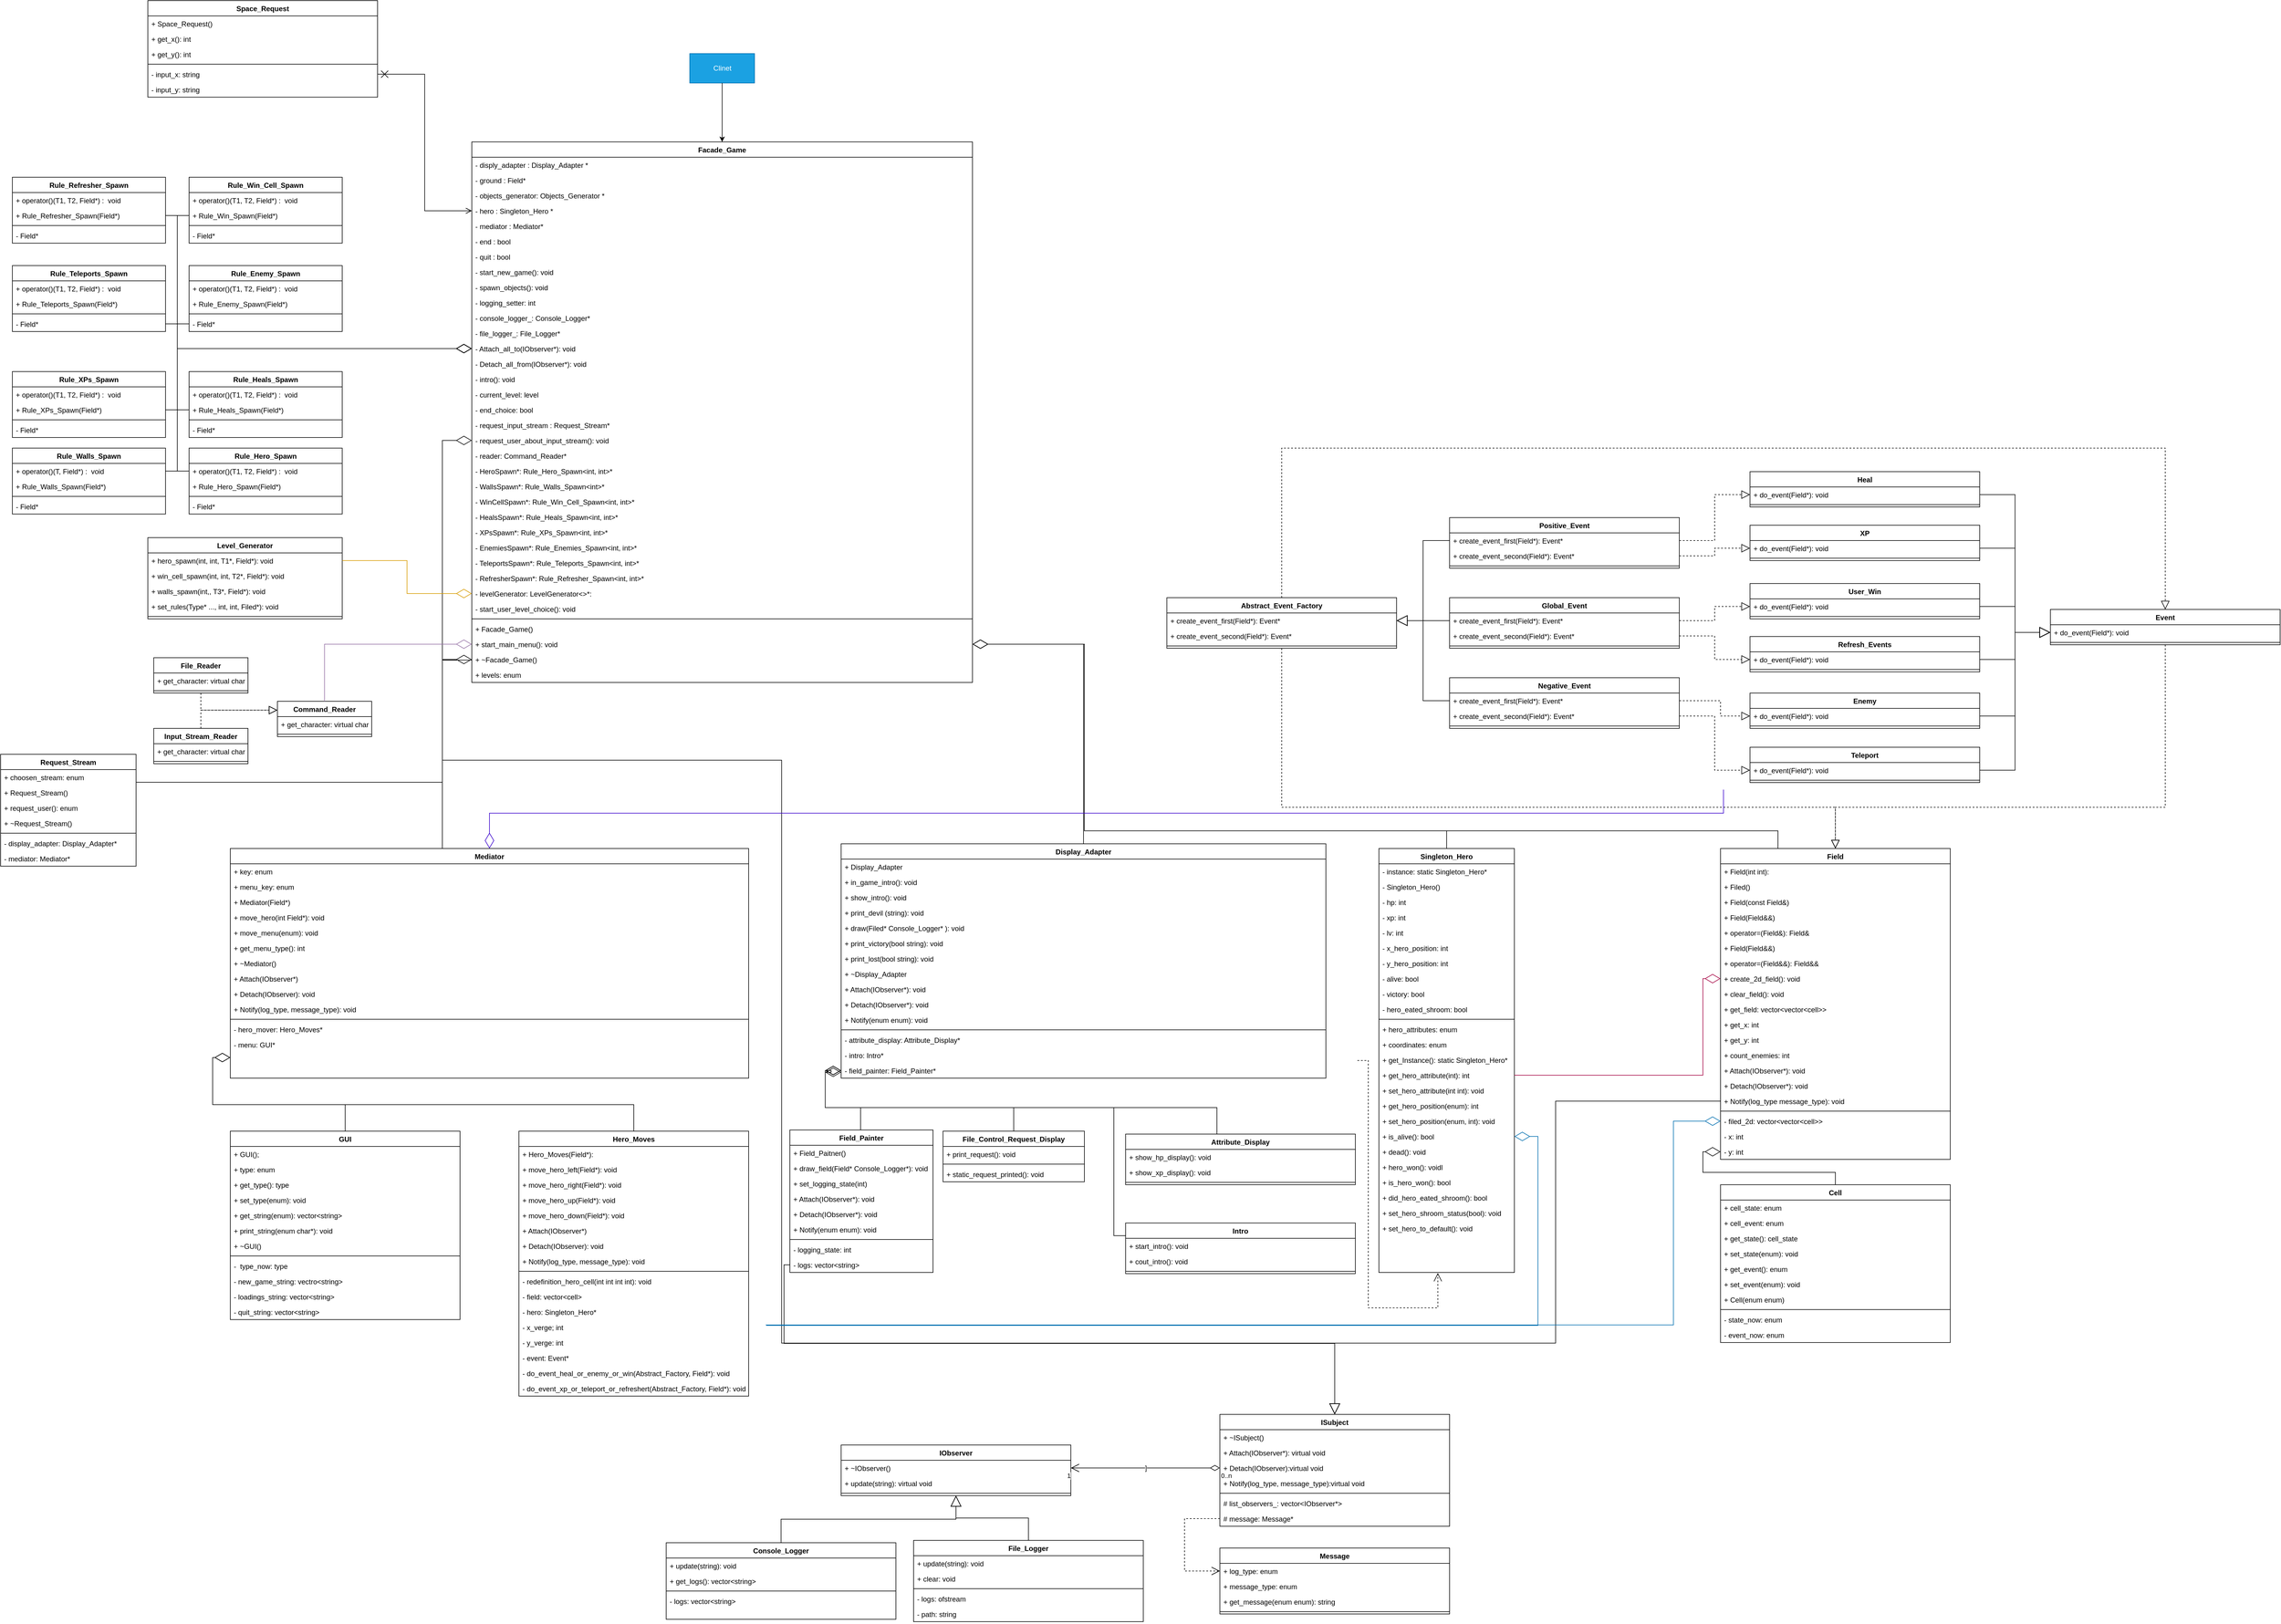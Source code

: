 <mxfile version="20.4.0" type="device"><diagram id="rHtE5k0jYCKTtPQ9bA6Y" name="Страница 1"><mxGraphModel dx="2854" dy="3126" grid="1" gridSize="10" guides="1" tooltips="1" connect="1" arrows="1" fold="1" page="1" pageScale="1" pageWidth="1654" pageHeight="2336" math="0" shadow="0"><root><mxCell id="0"/><mxCell id="1" parent="0"/><mxCell id="AsSlVaM1mHTHhmWgpJjF-1" value="Facade_Game&#10;" style="swimlane;fontStyle=1;align=center;verticalAlign=top;childLayout=stackLayout;horizontal=1;startSize=26;horizontalStack=0;resizeParent=1;resizeParentMax=0;resizeLast=0;collapsible=1;marginBottom=0;" parent="1" vertex="1"><mxGeometry x="200" y="-440" width="850" height="918" as="geometry"/></mxCell><mxCell id="AsSlVaM1mHTHhmWgpJjF-5" value="- disply_adapter : Display_Adapter *" style="text;strokeColor=none;fillColor=none;align=left;verticalAlign=top;spacingLeft=4;spacingRight=4;overflow=hidden;rotatable=0;points=[[0,0.5],[1,0.5]];portConstraint=eastwest;" parent="AsSlVaM1mHTHhmWgpJjF-1" vertex="1"><mxGeometry y="26" width="850" height="26" as="geometry"/></mxCell><mxCell id="AsSlVaM1mHTHhmWgpJjF-2" value="- ground : Field*" style="text;strokeColor=none;fillColor=none;align=left;verticalAlign=top;spacingLeft=4;spacingRight=4;overflow=hidden;rotatable=0;points=[[0,0.5],[1,0.5]];portConstraint=eastwest;" parent="AsSlVaM1mHTHhmWgpJjF-1" vertex="1"><mxGeometry y="52" width="850" height="26" as="geometry"/></mxCell><mxCell id="AsSlVaM1mHTHhmWgpJjF-6" value="- objects_generator: Objects_Generator *" style="text;strokeColor=none;fillColor=none;align=left;verticalAlign=top;spacingLeft=4;spacingRight=4;overflow=hidden;rotatable=0;points=[[0,0.5],[1,0.5]];portConstraint=eastwest;" parent="AsSlVaM1mHTHhmWgpJjF-1" vertex="1"><mxGeometry y="78" width="850" height="26" as="geometry"/></mxCell><mxCell id="AsSlVaM1mHTHhmWgpJjF-7" value="- hero : Singleton_Hero *" style="text;strokeColor=none;fillColor=none;align=left;verticalAlign=top;spacingLeft=4;spacingRight=4;overflow=hidden;rotatable=0;points=[[0,0.5],[1,0.5]];portConstraint=eastwest;" parent="AsSlVaM1mHTHhmWgpJjF-1" vertex="1"><mxGeometry y="104" width="850" height="26" as="geometry"/></mxCell><mxCell id="AsSlVaM1mHTHhmWgpJjF-8" value="- mediator : Mediator*" style="text;strokeColor=none;fillColor=none;align=left;verticalAlign=top;spacingLeft=4;spacingRight=4;overflow=hidden;rotatable=0;points=[[0,0.5],[1,0.5]];portConstraint=eastwest;" parent="AsSlVaM1mHTHhmWgpJjF-1" vertex="1"><mxGeometry y="130" width="850" height="26" as="geometry"/></mxCell><mxCell id="AsSlVaM1mHTHhmWgpJjF-10" value="- end : bool" style="text;strokeColor=none;fillColor=none;align=left;verticalAlign=top;spacingLeft=4;spacingRight=4;overflow=hidden;rotatable=0;points=[[0,0.5],[1,0.5]];portConstraint=eastwest;" parent="AsSlVaM1mHTHhmWgpJjF-1" vertex="1"><mxGeometry y="156" width="850" height="26" as="geometry"/></mxCell><mxCell id="AsSlVaM1mHTHhmWgpJjF-11" value="- quit : bool" style="text;strokeColor=none;fillColor=none;align=left;verticalAlign=top;spacingLeft=4;spacingRight=4;overflow=hidden;rotatable=0;points=[[0,0.5],[1,0.5]];portConstraint=eastwest;" parent="AsSlVaM1mHTHhmWgpJjF-1" vertex="1"><mxGeometry y="182" width="850" height="26" as="geometry"/></mxCell><mxCell id="AsSlVaM1mHTHhmWgpJjF-12" value="- start_new_game(): void" style="text;strokeColor=none;fillColor=none;align=left;verticalAlign=top;spacingLeft=4;spacingRight=4;overflow=hidden;rotatable=0;points=[[0,0.5],[1,0.5]];portConstraint=eastwest;" parent="AsSlVaM1mHTHhmWgpJjF-1" vertex="1"><mxGeometry y="208" width="850" height="26" as="geometry"/></mxCell><mxCell id="AsSlVaM1mHTHhmWgpJjF-13" value="- spawn_objects(): void" style="text;strokeColor=none;fillColor=none;align=left;verticalAlign=top;spacingLeft=4;spacingRight=4;overflow=hidden;rotatable=0;points=[[0,0.5],[1,0.5]];portConstraint=eastwest;" parent="AsSlVaM1mHTHhmWgpJjF-1" vertex="1"><mxGeometry y="234" width="850" height="26" as="geometry"/></mxCell><mxCell id="AsSlVaM1mHTHhmWgpJjF-14" value="- logging_setter: int" style="text;strokeColor=none;fillColor=none;align=left;verticalAlign=top;spacingLeft=4;spacingRight=4;overflow=hidden;rotatable=0;points=[[0,0.5],[1,0.5]];portConstraint=eastwest;" parent="AsSlVaM1mHTHhmWgpJjF-1" vertex="1"><mxGeometry y="260" width="850" height="26" as="geometry"/></mxCell><mxCell id="AsSlVaM1mHTHhmWgpJjF-15" value="- console_logger_: Console_Logger*" style="text;strokeColor=none;fillColor=none;align=left;verticalAlign=top;spacingLeft=4;spacingRight=4;overflow=hidden;rotatable=0;points=[[0,0.5],[1,0.5]];portConstraint=eastwest;" parent="AsSlVaM1mHTHhmWgpJjF-1" vertex="1"><mxGeometry y="286" width="850" height="26" as="geometry"/></mxCell><mxCell id="AsSlVaM1mHTHhmWgpJjF-16" value="- file_logger_: File_Logger*" style="text;strokeColor=none;fillColor=none;align=left;verticalAlign=top;spacingLeft=4;spacingRight=4;overflow=hidden;rotatable=0;points=[[0,0.5],[1,0.5]];portConstraint=eastwest;" parent="AsSlVaM1mHTHhmWgpJjF-1" vertex="1"><mxGeometry y="312" width="850" height="26" as="geometry"/></mxCell><mxCell id="AsSlVaM1mHTHhmWgpJjF-17" value="- Attach_all_to(IObserver*): void" style="text;strokeColor=none;fillColor=none;align=left;verticalAlign=top;spacingLeft=4;spacingRight=4;overflow=hidden;rotatable=0;points=[[0,0.5],[1,0.5]];portConstraint=eastwest;" parent="AsSlVaM1mHTHhmWgpJjF-1" vertex="1"><mxGeometry y="338" width="850" height="26" as="geometry"/></mxCell><mxCell id="AsSlVaM1mHTHhmWgpJjF-19" value="- Detach_all_from(IObserver*): void" style="text;strokeColor=none;fillColor=none;align=left;verticalAlign=top;spacingLeft=4;spacingRight=4;overflow=hidden;rotatable=0;points=[[0,0.5],[1,0.5]];portConstraint=eastwest;" parent="AsSlVaM1mHTHhmWgpJjF-1" vertex="1"><mxGeometry y="364" width="850" height="26" as="geometry"/></mxCell><mxCell id="AsSlVaM1mHTHhmWgpJjF-4" value="- intro(): void" style="text;strokeColor=none;fillColor=none;align=left;verticalAlign=top;spacingLeft=4;spacingRight=4;overflow=hidden;rotatable=0;points=[[0,0.5],[1,0.5]];portConstraint=eastwest;" parent="AsSlVaM1mHTHhmWgpJjF-1" vertex="1"><mxGeometry y="390" width="850" height="26" as="geometry"/></mxCell><mxCell id="2SHu3eD1HbhEaUpUJQA8-69" value="- current_level: level" style="text;strokeColor=none;fillColor=none;align=left;verticalAlign=top;spacingLeft=4;spacingRight=4;overflow=hidden;rotatable=0;points=[[0,0.5],[1,0.5]];portConstraint=eastwest;" vertex="1" parent="AsSlVaM1mHTHhmWgpJjF-1"><mxGeometry y="416" width="850" height="26" as="geometry"/></mxCell><mxCell id="2SHu3eD1HbhEaUpUJQA8-70" value="- end_choice: bool" style="text;strokeColor=none;fillColor=none;align=left;verticalAlign=top;spacingLeft=4;spacingRight=4;overflow=hidden;rotatable=0;points=[[0,0.5],[1,0.5]];portConstraint=eastwest;" vertex="1" parent="AsSlVaM1mHTHhmWgpJjF-1"><mxGeometry y="442" width="850" height="26" as="geometry"/></mxCell><mxCell id="2SHu3eD1HbhEaUpUJQA8-73" value="- request_input_stream : Request_Stream*" style="text;strokeColor=none;fillColor=none;align=left;verticalAlign=top;spacingLeft=4;spacingRight=4;overflow=hidden;rotatable=0;points=[[0,0.5],[1,0.5]];portConstraint=eastwest;" vertex="1" parent="AsSlVaM1mHTHhmWgpJjF-1"><mxGeometry y="468" width="850" height="26" as="geometry"/></mxCell><mxCell id="2SHu3eD1HbhEaUpUJQA8-74" value="- request_user_about_input_stream(): void" style="text;strokeColor=none;fillColor=none;align=left;verticalAlign=top;spacingLeft=4;spacingRight=4;overflow=hidden;rotatable=0;points=[[0,0.5],[1,0.5]];portConstraint=eastwest;" vertex="1" parent="AsSlVaM1mHTHhmWgpJjF-1"><mxGeometry y="494" width="850" height="26" as="geometry"/></mxCell><mxCell id="2SHu3eD1HbhEaUpUJQA8-77" value="- reader: Command_Reader*" style="text;strokeColor=none;fillColor=none;align=left;verticalAlign=top;spacingLeft=4;spacingRight=4;overflow=hidden;rotatable=0;points=[[0,0.5],[1,0.5]];portConstraint=eastwest;" vertex="1" parent="AsSlVaM1mHTHhmWgpJjF-1"><mxGeometry y="520" width="850" height="26" as="geometry"/></mxCell><mxCell id="2SHu3eD1HbhEaUpUJQA8-81" value="- HeroSpawn*: Rule_Hero_Spawn&lt;int, int&gt;*" style="text;strokeColor=none;fillColor=none;align=left;verticalAlign=top;spacingLeft=4;spacingRight=4;overflow=hidden;rotatable=0;points=[[0,0.5],[1,0.5]];portConstraint=eastwest;" vertex="1" parent="AsSlVaM1mHTHhmWgpJjF-1"><mxGeometry y="546" width="850" height="26" as="geometry"/></mxCell><mxCell id="2SHu3eD1HbhEaUpUJQA8-85" value="- WallsSpawn*: Rule_Walls_Spawn&lt;int&gt;*" style="text;strokeColor=none;fillColor=none;align=left;verticalAlign=top;spacingLeft=4;spacingRight=4;overflow=hidden;rotatable=0;points=[[0,0.5],[1,0.5]];portConstraint=eastwest;" vertex="1" parent="AsSlVaM1mHTHhmWgpJjF-1"><mxGeometry y="572" width="850" height="26" as="geometry"/></mxCell><mxCell id="2SHu3eD1HbhEaUpUJQA8-86" value="- WinCellSpawn*: Rule_Win_Cell_Spawn&lt;int, int&gt;*" style="text;strokeColor=none;fillColor=none;align=left;verticalAlign=top;spacingLeft=4;spacingRight=4;overflow=hidden;rotatable=0;points=[[0,0.5],[1,0.5]];portConstraint=eastwest;" vertex="1" parent="AsSlVaM1mHTHhmWgpJjF-1"><mxGeometry y="598" width="850" height="26" as="geometry"/></mxCell><mxCell id="2SHu3eD1HbhEaUpUJQA8-84" value="- HealsSpawn*: Rule_Heals_Spawn&lt;int, int&gt;*" style="text;strokeColor=none;fillColor=none;align=left;verticalAlign=top;spacingLeft=4;spacingRight=4;overflow=hidden;rotatable=0;points=[[0,0.5],[1,0.5]];portConstraint=eastwest;" vertex="1" parent="AsSlVaM1mHTHhmWgpJjF-1"><mxGeometry y="624" width="850" height="26" as="geometry"/></mxCell><mxCell id="2SHu3eD1HbhEaUpUJQA8-83" value="- XPsSpawn*: Rule_XPs_Spawn&lt;int, int&gt;*" style="text;strokeColor=none;fillColor=none;align=left;verticalAlign=top;spacingLeft=4;spacingRight=4;overflow=hidden;rotatable=0;points=[[0,0.5],[1,0.5]];portConstraint=eastwest;" vertex="1" parent="AsSlVaM1mHTHhmWgpJjF-1"><mxGeometry y="650" width="850" height="26" as="geometry"/></mxCell><mxCell id="2SHu3eD1HbhEaUpUJQA8-82" value="- EnemiesSpawn*: Rule_Enemies_Spawn&lt;int, int&gt;*" style="text;strokeColor=none;fillColor=none;align=left;verticalAlign=top;spacingLeft=4;spacingRight=4;overflow=hidden;rotatable=0;points=[[0,0.5],[1,0.5]];portConstraint=eastwest;" vertex="1" parent="AsSlVaM1mHTHhmWgpJjF-1"><mxGeometry y="676" width="850" height="26" as="geometry"/></mxCell><mxCell id="2SHu3eD1HbhEaUpUJQA8-80" value="- TeleportsSpawn*: Rule_Teleports_Spawn&lt;int, int&gt;*" style="text;strokeColor=none;fillColor=none;align=left;verticalAlign=top;spacingLeft=4;spacingRight=4;overflow=hidden;rotatable=0;points=[[0,0.5],[1,0.5]];portConstraint=eastwest;" vertex="1" parent="AsSlVaM1mHTHhmWgpJjF-1"><mxGeometry y="702" width="850" height="26" as="geometry"/></mxCell><mxCell id="2SHu3eD1HbhEaUpUJQA8-79" value="- RefresherSpawn*: Rule_Refresher_Spawn&lt;int, int&gt;*" style="text;strokeColor=none;fillColor=none;align=left;verticalAlign=top;spacingLeft=4;spacingRight=4;overflow=hidden;rotatable=0;points=[[0,0.5],[1,0.5]];portConstraint=eastwest;" vertex="1" parent="AsSlVaM1mHTHhmWgpJjF-1"><mxGeometry y="728" width="850" height="26" as="geometry"/></mxCell><mxCell id="2SHu3eD1HbhEaUpUJQA8-78" value="- levelGenerator: LevelGenerator&lt;&gt;*: " style="text;strokeColor=none;fillColor=none;align=left;verticalAlign=top;spacingLeft=4;spacingRight=4;overflow=hidden;rotatable=0;points=[[0,0.5],[1,0.5]];portConstraint=eastwest;" vertex="1" parent="AsSlVaM1mHTHhmWgpJjF-1"><mxGeometry y="754" width="850" height="26" as="geometry"/></mxCell><mxCell id="2SHu3eD1HbhEaUpUJQA8-76" value="- start_user_level_choice(): void" style="text;strokeColor=none;fillColor=none;align=left;verticalAlign=top;spacingLeft=4;spacingRight=4;overflow=hidden;rotatable=0;points=[[0,0.5],[1,0.5]];portConstraint=eastwest;" vertex="1" parent="AsSlVaM1mHTHhmWgpJjF-1"><mxGeometry y="780" width="850" height="26" as="geometry"/></mxCell><mxCell id="AsSlVaM1mHTHhmWgpJjF-3" value="" style="line;strokeWidth=1;fillColor=none;align=left;verticalAlign=middle;spacingTop=-1;spacingLeft=3;spacingRight=3;rotatable=0;labelPosition=right;points=[];portConstraint=eastwest;strokeColor=inherit;" parent="AsSlVaM1mHTHhmWgpJjF-1" vertex="1"><mxGeometry y="806" width="850" height="8" as="geometry"/></mxCell><mxCell id="AsSlVaM1mHTHhmWgpJjF-9" value="+ Facade_Game()" style="text;strokeColor=none;fillColor=none;align=left;verticalAlign=top;spacingLeft=4;spacingRight=4;overflow=hidden;rotatable=0;points=[[0,0.5],[1,0.5]];portConstraint=eastwest;" parent="AsSlVaM1mHTHhmWgpJjF-1" vertex="1"><mxGeometry y="814" width="850" height="26" as="geometry"/></mxCell><mxCell id="AsSlVaM1mHTHhmWgpJjF-20" value="+ start_main_menu(): void" style="text;strokeColor=none;fillColor=none;align=left;verticalAlign=top;spacingLeft=4;spacingRight=4;overflow=hidden;rotatable=0;points=[[0,0.5],[1,0.5]];portConstraint=eastwest;" parent="AsSlVaM1mHTHhmWgpJjF-1" vertex="1"><mxGeometry y="840" width="850" height="26" as="geometry"/></mxCell><mxCell id="AsSlVaM1mHTHhmWgpJjF-21" value="+ ~Facade_Game()" style="text;strokeColor=none;fillColor=none;align=left;verticalAlign=top;spacingLeft=4;spacingRight=4;overflow=hidden;rotatable=0;points=[[0,0.5],[1,0.5]];portConstraint=eastwest;" parent="AsSlVaM1mHTHhmWgpJjF-1" vertex="1"><mxGeometry y="866" width="850" height="26" as="geometry"/></mxCell><mxCell id="2SHu3eD1HbhEaUpUJQA8-68" value="+ levels: enum" style="text;strokeColor=none;fillColor=none;align=left;verticalAlign=top;spacingLeft=4;spacingRight=4;overflow=hidden;rotatable=0;points=[[0,0.5],[1,0.5]];portConstraint=eastwest;" vertex="1" parent="AsSlVaM1mHTHhmWgpJjF-1"><mxGeometry y="892" width="850" height="26" as="geometry"/></mxCell><mxCell id="AsSlVaM1mHTHhmWgpJjF-22" value="Clinet" style="html=1;fillColor=#1ba1e2;fontColor=#ffffff;strokeColor=#006EAF;" parent="1" vertex="1"><mxGeometry x="570" y="-590" width="110" height="50" as="geometry"/></mxCell><mxCell id="AsSlVaM1mHTHhmWgpJjF-23" value="" style="endArrow=classic;html=1;rounded=0;exitX=0.5;exitY=1;exitDx=0;exitDy=0;entryX=0.5;entryY=0;entryDx=0;entryDy=0;" parent="1" source="AsSlVaM1mHTHhmWgpJjF-22" target="AsSlVaM1mHTHhmWgpJjF-1" edge="1"><mxGeometry width="50" height="50" relative="1" as="geometry"><mxPoint x="640" y="260" as="sourcePoint"/><mxPoint x="690" y="210" as="targetPoint"/></mxGeometry></mxCell><mxCell id="AsSlVaM1mHTHhmWgpJjF-28" value="Singleton_Hero" style="swimlane;fontStyle=1;align=center;verticalAlign=top;childLayout=stackLayout;horizontal=1;startSize=26;horizontalStack=0;resizeParent=1;resizeParentMax=0;resizeLast=0;collapsible=1;marginBottom=0;" parent="1" vertex="1"><mxGeometry x="1740" y="760" width="230" height="720" as="geometry"/></mxCell><mxCell id="AsSlVaM1mHTHhmWgpJjF-29" value="- instance: static Singleton_Hero*" style="text;strokeColor=none;fillColor=none;align=left;verticalAlign=top;spacingLeft=4;spacingRight=4;overflow=hidden;rotatable=0;points=[[0,0.5],[1,0.5]];portConstraint=eastwest;" parent="AsSlVaM1mHTHhmWgpJjF-28" vertex="1"><mxGeometry y="26" width="230" height="26" as="geometry"/></mxCell><mxCell id="AsSlVaM1mHTHhmWgpJjF-33" value="- Singleton_Hero()" style="text;strokeColor=none;fillColor=none;align=left;verticalAlign=top;spacingLeft=4;spacingRight=4;overflow=hidden;rotatable=0;points=[[0,0.5],[1,0.5]];portConstraint=eastwest;" parent="AsSlVaM1mHTHhmWgpJjF-28" vertex="1"><mxGeometry y="52" width="230" height="26" as="geometry"/></mxCell><mxCell id="AsSlVaM1mHTHhmWgpJjF-32" value="- hp: int" style="text;strokeColor=none;fillColor=none;align=left;verticalAlign=top;spacingLeft=4;spacingRight=4;overflow=hidden;rotatable=0;points=[[0,0.5],[1,0.5]];portConstraint=eastwest;" parent="AsSlVaM1mHTHhmWgpJjF-28" vertex="1"><mxGeometry y="78" width="230" height="26" as="geometry"/></mxCell><mxCell id="AsSlVaM1mHTHhmWgpJjF-34" value="- xp: int" style="text;strokeColor=none;fillColor=none;align=left;verticalAlign=top;spacingLeft=4;spacingRight=4;overflow=hidden;rotatable=0;points=[[0,0.5],[1,0.5]];portConstraint=eastwest;" parent="AsSlVaM1mHTHhmWgpJjF-28" vertex="1"><mxGeometry y="104" width="230" height="26" as="geometry"/></mxCell><mxCell id="AsSlVaM1mHTHhmWgpJjF-35" value="- lv: int" style="text;strokeColor=none;fillColor=none;align=left;verticalAlign=top;spacingLeft=4;spacingRight=4;overflow=hidden;rotatable=0;points=[[0,0.5],[1,0.5]];portConstraint=eastwest;" parent="AsSlVaM1mHTHhmWgpJjF-28" vertex="1"><mxGeometry y="130" width="230" height="26" as="geometry"/></mxCell><mxCell id="AsSlVaM1mHTHhmWgpJjF-36" value="- x_hero_position: int" style="text;strokeColor=none;fillColor=none;align=left;verticalAlign=top;spacingLeft=4;spacingRight=4;overflow=hidden;rotatable=0;points=[[0,0.5],[1,0.5]];portConstraint=eastwest;" parent="AsSlVaM1mHTHhmWgpJjF-28" vertex="1"><mxGeometry y="156" width="230" height="26" as="geometry"/></mxCell><mxCell id="AsSlVaM1mHTHhmWgpJjF-37" value="- y_hero_position: int" style="text;strokeColor=none;fillColor=none;align=left;verticalAlign=top;spacingLeft=4;spacingRight=4;overflow=hidden;rotatable=0;points=[[0,0.5],[1,0.5]];portConstraint=eastwest;" parent="AsSlVaM1mHTHhmWgpJjF-28" vertex="1"><mxGeometry y="182" width="230" height="26" as="geometry"/></mxCell><mxCell id="AsSlVaM1mHTHhmWgpJjF-39" value="- alive: bool" style="text;strokeColor=none;fillColor=none;align=left;verticalAlign=top;spacingLeft=4;spacingRight=4;overflow=hidden;rotatable=0;points=[[0,0.5],[1,0.5]];portConstraint=eastwest;" parent="AsSlVaM1mHTHhmWgpJjF-28" vertex="1"><mxGeometry y="208" width="230" height="26" as="geometry"/></mxCell><mxCell id="AsSlVaM1mHTHhmWgpJjF-40" value="- victory: bool" style="text;strokeColor=none;fillColor=none;align=left;verticalAlign=top;spacingLeft=4;spacingRight=4;overflow=hidden;rotatable=0;points=[[0,0.5],[1,0.5]];portConstraint=eastwest;" parent="AsSlVaM1mHTHhmWgpJjF-28" vertex="1"><mxGeometry y="234" width="230" height="26" as="geometry"/></mxCell><mxCell id="AsSlVaM1mHTHhmWgpJjF-41" value="- hero_eated_shroom: bool" style="text;strokeColor=none;fillColor=none;align=left;verticalAlign=top;spacingLeft=4;spacingRight=4;overflow=hidden;rotatable=0;points=[[0,0.5],[1,0.5]];portConstraint=eastwest;" parent="AsSlVaM1mHTHhmWgpJjF-28" vertex="1"><mxGeometry y="260" width="230" height="26" as="geometry"/></mxCell><mxCell id="AsSlVaM1mHTHhmWgpJjF-30" value="" style="line;strokeWidth=1;fillColor=none;align=left;verticalAlign=middle;spacingTop=-1;spacingLeft=3;spacingRight=3;rotatable=0;labelPosition=right;points=[];portConstraint=eastwest;strokeColor=inherit;" parent="AsSlVaM1mHTHhmWgpJjF-28" vertex="1"><mxGeometry y="286" width="230" height="8" as="geometry"/></mxCell><mxCell id="AsSlVaM1mHTHhmWgpJjF-38" value="+ hero_attributes: enum" style="text;strokeColor=none;fillColor=none;align=left;verticalAlign=top;spacingLeft=4;spacingRight=4;overflow=hidden;rotatable=0;points=[[0,0.5],[1,0.5]];portConstraint=eastwest;" parent="AsSlVaM1mHTHhmWgpJjF-28" vertex="1"><mxGeometry y="294" width="230" height="26" as="geometry"/></mxCell><mxCell id="AsSlVaM1mHTHhmWgpJjF-42" value="+ coordinates: enum" style="text;strokeColor=none;fillColor=none;align=left;verticalAlign=top;spacingLeft=4;spacingRight=4;overflow=hidden;rotatable=0;points=[[0,0.5],[1,0.5]];portConstraint=eastwest;" parent="AsSlVaM1mHTHhmWgpJjF-28" vertex="1"><mxGeometry y="320" width="230" height="26" as="geometry"/></mxCell><mxCell id="AsSlVaM1mHTHhmWgpJjF-43" value="+ get_Instance(): static Singleton_Hero*" style="text;strokeColor=none;fillColor=none;align=left;verticalAlign=top;spacingLeft=4;spacingRight=4;overflow=hidden;rotatable=0;points=[[0,0.5],[1,0.5]];portConstraint=eastwest;" parent="AsSlVaM1mHTHhmWgpJjF-28" vertex="1"><mxGeometry y="346" width="230" height="26" as="geometry"/></mxCell><mxCell id="AsSlVaM1mHTHhmWgpJjF-31" value="+ get_hero_attribute(int): int" style="text;strokeColor=none;fillColor=none;align=left;verticalAlign=top;spacingLeft=4;spacingRight=4;overflow=hidden;rotatable=0;points=[[0,0.5],[1,0.5]];portConstraint=eastwest;" parent="AsSlVaM1mHTHhmWgpJjF-28" vertex="1"><mxGeometry y="372" width="230" height="26" as="geometry"/></mxCell><mxCell id="AsSlVaM1mHTHhmWgpJjF-48" value="+ set_hero_attribute(int int): void" style="text;strokeColor=none;fillColor=none;align=left;verticalAlign=top;spacingLeft=4;spacingRight=4;overflow=hidden;rotatable=0;points=[[0,0.5],[1,0.5]];portConstraint=eastwest;" parent="AsSlVaM1mHTHhmWgpJjF-28" vertex="1"><mxGeometry y="398" width="230" height="26" as="geometry"/></mxCell><mxCell id="AsSlVaM1mHTHhmWgpJjF-44" value="+ get_hero_position(enum): int" style="text;strokeColor=none;fillColor=none;align=left;verticalAlign=top;spacingLeft=4;spacingRight=4;overflow=hidden;rotatable=0;points=[[0,0.5],[1,0.5]];portConstraint=eastwest;" parent="AsSlVaM1mHTHhmWgpJjF-28" vertex="1"><mxGeometry y="424" width="230" height="26" as="geometry"/></mxCell><mxCell id="AsSlVaM1mHTHhmWgpJjF-47" value="+ set_hero_position(enum, int): void" style="text;strokeColor=none;fillColor=none;align=left;verticalAlign=top;spacingLeft=4;spacingRight=4;overflow=hidden;rotatable=0;points=[[0,0.5],[1,0.5]];portConstraint=eastwest;" parent="AsSlVaM1mHTHhmWgpJjF-28" vertex="1"><mxGeometry y="450" width="230" height="26" as="geometry"/></mxCell><mxCell id="AsSlVaM1mHTHhmWgpJjF-46" value="+ is_alive(): bool" style="text;strokeColor=none;fillColor=none;align=left;verticalAlign=top;spacingLeft=4;spacingRight=4;overflow=hidden;rotatable=0;points=[[0,0.5],[1,0.5]];portConstraint=eastwest;" parent="AsSlVaM1mHTHhmWgpJjF-28" vertex="1"><mxGeometry y="476" width="230" height="26" as="geometry"/></mxCell><mxCell id="AsSlVaM1mHTHhmWgpJjF-45" value="+ dead(): void" style="text;strokeColor=none;fillColor=none;align=left;verticalAlign=top;spacingLeft=4;spacingRight=4;overflow=hidden;rotatable=0;points=[[0,0.5],[1,0.5]];portConstraint=eastwest;" parent="AsSlVaM1mHTHhmWgpJjF-28" vertex="1"><mxGeometry y="502" width="230" height="26" as="geometry"/></mxCell><mxCell id="AsSlVaM1mHTHhmWgpJjF-50" value="+ hero_won(): voidl" style="text;strokeColor=none;fillColor=none;align=left;verticalAlign=top;spacingLeft=4;spacingRight=4;overflow=hidden;rotatable=0;points=[[0,0.5],[1,0.5]];portConstraint=eastwest;" parent="AsSlVaM1mHTHhmWgpJjF-28" vertex="1"><mxGeometry y="528" width="230" height="26" as="geometry"/></mxCell><mxCell id="AsSlVaM1mHTHhmWgpJjF-53" value="+ is_hero_won(): bool" style="text;strokeColor=none;fillColor=none;align=left;verticalAlign=top;spacingLeft=4;spacingRight=4;overflow=hidden;rotatable=0;points=[[0,0.5],[1,0.5]];portConstraint=eastwest;" parent="AsSlVaM1mHTHhmWgpJjF-28" vertex="1"><mxGeometry y="554" width="230" height="26" as="geometry"/></mxCell><mxCell id="AsSlVaM1mHTHhmWgpJjF-52" value="+ did_hero_eated_shroom(): bool" style="text;strokeColor=none;fillColor=none;align=left;verticalAlign=top;spacingLeft=4;spacingRight=4;overflow=hidden;rotatable=0;points=[[0,0.5],[1,0.5]];portConstraint=eastwest;" parent="AsSlVaM1mHTHhmWgpJjF-28" vertex="1"><mxGeometry y="580" width="230" height="26" as="geometry"/></mxCell><mxCell id="AsSlVaM1mHTHhmWgpJjF-51" value="+ set_hero_shroom_status(bool): void" style="text;strokeColor=none;fillColor=none;align=left;verticalAlign=top;spacingLeft=4;spacingRight=4;overflow=hidden;rotatable=0;points=[[0,0.5],[1,0.5]];portConstraint=eastwest;" parent="AsSlVaM1mHTHhmWgpJjF-28" vertex="1"><mxGeometry y="606" width="230" height="26" as="geometry"/></mxCell><mxCell id="AsSlVaM1mHTHhmWgpJjF-49" value="+ set_hero_to_default(): void" style="text;strokeColor=none;fillColor=none;align=left;verticalAlign=top;spacingLeft=4;spacingRight=4;overflow=hidden;rotatable=0;points=[[0,0.5],[1,0.5]];portConstraint=eastwest;" parent="AsSlVaM1mHTHhmWgpJjF-28" vertex="1"><mxGeometry y="632" width="230" height="88" as="geometry"/></mxCell><mxCell id="AsSlVaM1mHTHhmWgpJjF-85" value="Mediator" style="swimlane;fontStyle=1;align=center;verticalAlign=top;childLayout=stackLayout;horizontal=1;startSize=26;horizontalStack=0;resizeParent=1;resizeParentMax=0;resizeLast=0;collapsible=1;marginBottom=0;" parent="1" vertex="1"><mxGeometry x="-210" y="760" width="880" height="390" as="geometry"/></mxCell><mxCell id="AsSlVaM1mHTHhmWgpJjF-86" value="+ key: enum" style="text;strokeColor=none;fillColor=none;align=left;verticalAlign=top;spacingLeft=4;spacingRight=4;overflow=hidden;rotatable=0;points=[[0,0.5],[1,0.5]];portConstraint=eastwest;" parent="AsSlVaM1mHTHhmWgpJjF-85" vertex="1"><mxGeometry y="26" width="880" height="26" as="geometry"/></mxCell><mxCell id="AsSlVaM1mHTHhmWgpJjF-87" value="+ menu_key: enum" style="text;strokeColor=none;fillColor=none;align=left;verticalAlign=top;spacingLeft=4;spacingRight=4;overflow=hidden;rotatable=0;points=[[0,0.5],[1,0.5]];portConstraint=eastwest;" parent="AsSlVaM1mHTHhmWgpJjF-85" vertex="1"><mxGeometry y="52" width="880" height="26" as="geometry"/></mxCell><mxCell id="AsSlVaM1mHTHhmWgpJjF-88" value="+ Mediator(Field*)" style="text;strokeColor=none;fillColor=none;align=left;verticalAlign=top;spacingLeft=4;spacingRight=4;overflow=hidden;rotatable=0;points=[[0,0.5],[1,0.5]];portConstraint=eastwest;" parent="AsSlVaM1mHTHhmWgpJjF-85" vertex="1"><mxGeometry y="78" width="880" height="26" as="geometry"/></mxCell><mxCell id="AsSlVaM1mHTHhmWgpJjF-89" value="+ move_hero(int Field*): void" style="text;strokeColor=none;fillColor=none;align=left;verticalAlign=top;spacingLeft=4;spacingRight=4;overflow=hidden;rotatable=0;points=[[0,0.5],[1,0.5]];portConstraint=eastwest;" parent="AsSlVaM1mHTHhmWgpJjF-85" vertex="1"><mxGeometry y="104" width="880" height="26" as="geometry"/></mxCell><mxCell id="AsSlVaM1mHTHhmWgpJjF-90" value="+ move_menu(enum): void" style="text;strokeColor=none;fillColor=none;align=left;verticalAlign=top;spacingLeft=4;spacingRight=4;overflow=hidden;rotatable=0;points=[[0,0.5],[1,0.5]];portConstraint=eastwest;" parent="AsSlVaM1mHTHhmWgpJjF-85" vertex="1"><mxGeometry y="130" width="880" height="26" as="geometry"/></mxCell><mxCell id="AsSlVaM1mHTHhmWgpJjF-91" value="+ get_menu_type(): int" style="text;strokeColor=none;fillColor=none;align=left;verticalAlign=top;spacingLeft=4;spacingRight=4;overflow=hidden;rotatable=0;points=[[0,0.5],[1,0.5]];portConstraint=eastwest;" parent="AsSlVaM1mHTHhmWgpJjF-85" vertex="1"><mxGeometry y="156" width="880" height="26" as="geometry"/></mxCell><mxCell id="AsSlVaM1mHTHhmWgpJjF-92" value="+ ~Mediator()" style="text;strokeColor=none;fillColor=none;align=left;verticalAlign=top;spacingLeft=4;spacingRight=4;overflow=hidden;rotatable=0;points=[[0,0.5],[1,0.5]];portConstraint=eastwest;" parent="AsSlVaM1mHTHhmWgpJjF-85" vertex="1"><mxGeometry y="182" width="880" height="26" as="geometry"/></mxCell><mxCell id="AsSlVaM1mHTHhmWgpJjF-93" value="+ Attach(IObserver*)" style="text;strokeColor=none;fillColor=none;align=left;verticalAlign=top;spacingLeft=4;spacingRight=4;overflow=hidden;rotatable=0;points=[[0,0.5],[1,0.5]];portConstraint=eastwest;" parent="AsSlVaM1mHTHhmWgpJjF-85" vertex="1"><mxGeometry y="208" width="880" height="26" as="geometry"/></mxCell><mxCell id="AsSlVaM1mHTHhmWgpJjF-94" value="+ Detach(IObserver): void" style="text;strokeColor=none;fillColor=none;align=left;verticalAlign=top;spacingLeft=4;spacingRight=4;overflow=hidden;rotatable=0;points=[[0,0.5],[1,0.5]];portConstraint=eastwest;" parent="AsSlVaM1mHTHhmWgpJjF-85" vertex="1"><mxGeometry y="234" width="880" height="26" as="geometry"/></mxCell><mxCell id="AsSlVaM1mHTHhmWgpJjF-95" value="+ Notify(log_type, message_type): void" style="text;strokeColor=none;fillColor=none;align=left;verticalAlign=top;spacingLeft=4;spacingRight=4;overflow=hidden;rotatable=0;points=[[0,0.5],[1,0.5]];portConstraint=eastwest;" parent="AsSlVaM1mHTHhmWgpJjF-85" vertex="1"><mxGeometry y="260" width="880" height="26" as="geometry"/></mxCell><mxCell id="AsSlVaM1mHTHhmWgpJjF-97" value="" style="line;strokeWidth=1;fillColor=none;align=left;verticalAlign=middle;spacingTop=-1;spacingLeft=3;spacingRight=3;rotatable=0;labelPosition=right;points=[];portConstraint=eastwest;strokeColor=inherit;" parent="AsSlVaM1mHTHhmWgpJjF-85" vertex="1"><mxGeometry y="286" width="880" height="8" as="geometry"/></mxCell><mxCell id="AsSlVaM1mHTHhmWgpJjF-98" value="- hero_mover: Hero_Moves*" style="text;strokeColor=none;fillColor=none;align=left;verticalAlign=top;spacingLeft=4;spacingRight=4;overflow=hidden;rotatable=0;points=[[0,0.5],[1,0.5]];portConstraint=eastwest;" parent="AsSlVaM1mHTHhmWgpJjF-85" vertex="1"><mxGeometry y="294" width="880" height="26" as="geometry"/></mxCell><mxCell id="AsSlVaM1mHTHhmWgpJjF-96" value="- menu: GUI*" style="text;strokeColor=none;fillColor=none;align=left;verticalAlign=top;spacingLeft=4;spacingRight=4;overflow=hidden;rotatable=0;points=[[0,0.5],[1,0.5]];portConstraint=eastwest;" parent="AsSlVaM1mHTHhmWgpJjF-85" vertex="1"><mxGeometry y="320" width="880" height="70" as="geometry"/></mxCell><mxCell id="AsSlVaM1mHTHhmWgpJjF-99" value="Hero_Moves" style="swimlane;fontStyle=1;align=center;verticalAlign=top;childLayout=stackLayout;horizontal=1;startSize=26;horizontalStack=0;resizeParent=1;resizeParentMax=0;resizeLast=0;collapsible=1;marginBottom=0;" parent="1" vertex="1"><mxGeometry x="280" y="1240" width="390" height="450" as="geometry"/></mxCell><mxCell id="AsSlVaM1mHTHhmWgpJjF-100" value="+ Hero_Moves(Field*):" style="text;strokeColor=none;fillColor=none;align=left;verticalAlign=top;spacingLeft=4;spacingRight=4;overflow=hidden;rotatable=0;points=[[0,0.5],[1,0.5]];portConstraint=eastwest;" parent="AsSlVaM1mHTHhmWgpJjF-99" vertex="1"><mxGeometry y="26" width="390" height="26" as="geometry"/></mxCell><mxCell id="AsSlVaM1mHTHhmWgpJjF-101" value="+ move_hero_left(Field*): void" style="text;strokeColor=none;fillColor=none;align=left;verticalAlign=top;spacingLeft=4;spacingRight=4;overflow=hidden;rotatable=0;points=[[0,0.5],[1,0.5]];portConstraint=eastwest;" parent="AsSlVaM1mHTHhmWgpJjF-99" vertex="1"><mxGeometry y="52" width="390" height="26" as="geometry"/></mxCell><mxCell id="AsSlVaM1mHTHhmWgpJjF-113" value="+ move_hero_right(Field*): void" style="text;strokeColor=none;fillColor=none;align=left;verticalAlign=top;spacingLeft=4;spacingRight=4;overflow=hidden;rotatable=0;points=[[0,0.5],[1,0.5]];portConstraint=eastwest;" parent="AsSlVaM1mHTHhmWgpJjF-99" vertex="1"><mxGeometry y="78" width="390" height="26" as="geometry"/></mxCell><mxCell id="AsSlVaM1mHTHhmWgpJjF-114" value="+ move_hero_up(Field*): void" style="text;strokeColor=none;fillColor=none;align=left;verticalAlign=top;spacingLeft=4;spacingRight=4;overflow=hidden;rotatable=0;points=[[0,0.5],[1,0.5]];portConstraint=eastwest;" parent="AsSlVaM1mHTHhmWgpJjF-99" vertex="1"><mxGeometry y="104" width="390" height="26" as="geometry"/></mxCell><mxCell id="AsSlVaM1mHTHhmWgpJjF-115" value="+ move_hero_down(Field*): void" style="text;strokeColor=none;fillColor=none;align=left;verticalAlign=top;spacingLeft=4;spacingRight=4;overflow=hidden;rotatable=0;points=[[0,0.5],[1,0.5]];portConstraint=eastwest;" parent="AsSlVaM1mHTHhmWgpJjF-99" vertex="1"><mxGeometry y="130" width="390" height="26" as="geometry"/></mxCell><mxCell id="AsSlVaM1mHTHhmWgpJjF-107" value="+ Attach(IObserver*)" style="text;strokeColor=none;fillColor=none;align=left;verticalAlign=top;spacingLeft=4;spacingRight=4;overflow=hidden;rotatable=0;points=[[0,0.5],[1,0.5]];portConstraint=eastwest;" parent="AsSlVaM1mHTHhmWgpJjF-99" vertex="1"><mxGeometry y="156" width="390" height="26" as="geometry"/></mxCell><mxCell id="AsSlVaM1mHTHhmWgpJjF-108" value="+ Detach(IObserver): void" style="text;strokeColor=none;fillColor=none;align=left;verticalAlign=top;spacingLeft=4;spacingRight=4;overflow=hidden;rotatable=0;points=[[0,0.5],[1,0.5]];portConstraint=eastwest;" parent="AsSlVaM1mHTHhmWgpJjF-99" vertex="1"><mxGeometry y="182" width="390" height="26" as="geometry"/></mxCell><mxCell id="AsSlVaM1mHTHhmWgpJjF-109" value="+ Notify(log_type, message_type): void" style="text;strokeColor=none;fillColor=none;align=left;verticalAlign=top;spacingLeft=4;spacingRight=4;overflow=hidden;rotatable=0;points=[[0,0.5],[1,0.5]];portConstraint=eastwest;" parent="AsSlVaM1mHTHhmWgpJjF-99" vertex="1"><mxGeometry y="208" width="390" height="26" as="geometry"/></mxCell><mxCell id="AsSlVaM1mHTHhmWgpJjF-110" value="" style="line;strokeWidth=1;fillColor=none;align=left;verticalAlign=middle;spacingTop=-1;spacingLeft=3;spacingRight=3;rotatable=0;labelPosition=right;points=[];portConstraint=eastwest;strokeColor=inherit;" parent="AsSlVaM1mHTHhmWgpJjF-99" vertex="1"><mxGeometry y="234" width="390" height="8" as="geometry"/></mxCell><mxCell id="AsSlVaM1mHTHhmWgpJjF-111" value="- redefinition_hero_cell(int int int int): void" style="text;strokeColor=none;fillColor=none;align=left;verticalAlign=top;spacingLeft=4;spacingRight=4;overflow=hidden;rotatable=0;points=[[0,0.5],[1,0.5]];portConstraint=eastwest;" parent="AsSlVaM1mHTHhmWgpJjF-99" vertex="1"><mxGeometry y="242" width="390" height="26" as="geometry"/></mxCell><mxCell id="AsSlVaM1mHTHhmWgpJjF-112" value="- field: vector&lt;cell&gt;" style="text;strokeColor=none;fillColor=none;align=left;verticalAlign=top;spacingLeft=4;spacingRight=4;overflow=hidden;rotatable=0;points=[[0,0.5],[1,0.5]];portConstraint=eastwest;" parent="AsSlVaM1mHTHhmWgpJjF-99" vertex="1"><mxGeometry y="268" width="390" height="26" as="geometry"/></mxCell><mxCell id="AsSlVaM1mHTHhmWgpJjF-117" value="- hero: Singleton_Hero*" style="text;strokeColor=none;fillColor=none;align=left;verticalAlign=top;spacingLeft=4;spacingRight=4;overflow=hidden;rotatable=0;points=[[0,0.5],[1,0.5]];portConstraint=eastwest;" parent="AsSlVaM1mHTHhmWgpJjF-99" vertex="1"><mxGeometry y="294" width="390" height="26" as="geometry"/></mxCell><mxCell id="AsSlVaM1mHTHhmWgpJjF-120" value="- x_verge; int" style="text;strokeColor=none;fillColor=none;align=left;verticalAlign=top;spacingLeft=4;spacingRight=4;overflow=hidden;rotatable=0;points=[[0,0.5],[1,0.5]];portConstraint=eastwest;" parent="AsSlVaM1mHTHhmWgpJjF-99" vertex="1"><mxGeometry y="320" width="390" height="26" as="geometry"/></mxCell><mxCell id="AsSlVaM1mHTHhmWgpJjF-119" value="- y_verge: int" style="text;strokeColor=none;fillColor=none;align=left;verticalAlign=top;spacingLeft=4;spacingRight=4;overflow=hidden;rotatable=0;points=[[0,0.5],[1,0.5]];portConstraint=eastwest;" parent="AsSlVaM1mHTHhmWgpJjF-99" vertex="1"><mxGeometry y="346" width="390" height="26" as="geometry"/></mxCell><mxCell id="AsSlVaM1mHTHhmWgpJjF-118" value="- event: Event*" style="text;strokeColor=none;fillColor=none;align=left;verticalAlign=top;spacingLeft=4;spacingRight=4;overflow=hidden;rotatable=0;points=[[0,0.5],[1,0.5]];portConstraint=eastwest;" parent="AsSlVaM1mHTHhmWgpJjF-99" vertex="1"><mxGeometry y="372" width="390" height="26" as="geometry"/></mxCell><mxCell id="AsSlVaM1mHTHhmWgpJjF-116" value="- do_event_heal_or_enemy_or_win(Abstract_Factory, Field*): void" style="text;strokeColor=none;fillColor=none;align=left;verticalAlign=top;spacingLeft=4;spacingRight=4;overflow=hidden;rotatable=0;points=[[0,0.5],[1,0.5]];portConstraint=eastwest;" parent="AsSlVaM1mHTHhmWgpJjF-99" vertex="1"><mxGeometry y="398" width="390" height="26" as="geometry"/></mxCell><mxCell id="AsSlVaM1mHTHhmWgpJjF-122" value="- do_event_xp_or_teleport_or_refreshert(Abstract_Factory, Field*): void" style="text;strokeColor=none;fillColor=none;align=left;verticalAlign=top;spacingLeft=4;spacingRight=4;overflow=hidden;rotatable=0;points=[[0,0.5],[1,0.5]];portConstraint=eastwest;" parent="AsSlVaM1mHTHhmWgpJjF-99" vertex="1"><mxGeometry y="424" width="390" height="26" as="geometry"/></mxCell><mxCell id="AsSlVaM1mHTHhmWgpJjF-127" value="GUI" style="swimlane;fontStyle=1;align=center;verticalAlign=top;childLayout=stackLayout;horizontal=1;startSize=26;horizontalStack=0;resizeParent=1;resizeParentMax=0;resizeLast=0;collapsible=1;marginBottom=0;" parent="1" vertex="1"><mxGeometry x="-210" y="1240" width="390" height="320" as="geometry"/></mxCell><mxCell id="AsSlVaM1mHTHhmWgpJjF-128" value="+ GUI();" style="text;strokeColor=none;fillColor=none;align=left;verticalAlign=top;spacingLeft=4;spacingRight=4;overflow=hidden;rotatable=0;points=[[0,0.5],[1,0.5]];portConstraint=eastwest;" parent="AsSlVaM1mHTHhmWgpJjF-127" vertex="1"><mxGeometry y="26" width="390" height="26" as="geometry"/></mxCell><mxCell id="AsSlVaM1mHTHhmWgpJjF-129" value="+ type: enum" style="text;strokeColor=none;fillColor=none;align=left;verticalAlign=top;spacingLeft=4;spacingRight=4;overflow=hidden;rotatable=0;points=[[0,0.5],[1,0.5]];portConstraint=eastwest;" parent="AsSlVaM1mHTHhmWgpJjF-127" vertex="1"><mxGeometry y="52" width="390" height="26" as="geometry"/></mxCell><mxCell id="AsSlVaM1mHTHhmWgpJjF-130" value="+ get_type(): type" style="text;strokeColor=none;fillColor=none;align=left;verticalAlign=top;spacingLeft=4;spacingRight=4;overflow=hidden;rotatable=0;points=[[0,0.5],[1,0.5]];portConstraint=eastwest;" parent="AsSlVaM1mHTHhmWgpJjF-127" vertex="1"><mxGeometry y="78" width="390" height="26" as="geometry"/></mxCell><mxCell id="AsSlVaM1mHTHhmWgpJjF-131" value="+ set_type(enum): void" style="text;strokeColor=none;fillColor=none;align=left;verticalAlign=top;spacingLeft=4;spacingRight=4;overflow=hidden;rotatable=0;points=[[0,0.5],[1,0.5]];portConstraint=eastwest;" parent="AsSlVaM1mHTHhmWgpJjF-127" vertex="1"><mxGeometry y="104" width="390" height="26" as="geometry"/></mxCell><mxCell id="AsSlVaM1mHTHhmWgpJjF-132" value="+ get_string(enum): vector&lt;string&gt;" style="text;strokeColor=none;fillColor=none;align=left;verticalAlign=top;spacingLeft=4;spacingRight=4;overflow=hidden;rotatable=0;points=[[0,0.5],[1,0.5]];portConstraint=eastwest;" parent="AsSlVaM1mHTHhmWgpJjF-127" vertex="1"><mxGeometry y="130" width="390" height="26" as="geometry"/></mxCell><mxCell id="AsSlVaM1mHTHhmWgpJjF-133" value="+ print_string(enum char*): void" style="text;strokeColor=none;fillColor=none;align=left;verticalAlign=top;spacingLeft=4;spacingRight=4;overflow=hidden;rotatable=0;points=[[0,0.5],[1,0.5]];portConstraint=eastwest;" parent="AsSlVaM1mHTHhmWgpJjF-127" vertex="1"><mxGeometry y="156" width="390" height="26" as="geometry"/></mxCell><mxCell id="AsSlVaM1mHTHhmWgpJjF-134" value="+ ~GUI()" style="text;strokeColor=none;fillColor=none;align=left;verticalAlign=top;spacingLeft=4;spacingRight=4;overflow=hidden;rotatable=0;points=[[0,0.5],[1,0.5]];portConstraint=eastwest;" parent="AsSlVaM1mHTHhmWgpJjF-127" vertex="1"><mxGeometry y="182" width="390" height="26" as="geometry"/></mxCell><mxCell id="AsSlVaM1mHTHhmWgpJjF-136" value="" style="line;strokeWidth=1;fillColor=none;align=left;verticalAlign=middle;spacingTop=-1;spacingLeft=3;spacingRight=3;rotatable=0;labelPosition=right;points=[];portConstraint=eastwest;strokeColor=inherit;" parent="AsSlVaM1mHTHhmWgpJjF-127" vertex="1"><mxGeometry y="208" width="390" height="8" as="geometry"/></mxCell><mxCell id="AsSlVaM1mHTHhmWgpJjF-137" value="-  type_now: type" style="text;strokeColor=none;fillColor=none;align=left;verticalAlign=top;spacingLeft=4;spacingRight=4;overflow=hidden;rotatable=0;points=[[0,0.5],[1,0.5]];portConstraint=eastwest;" parent="AsSlVaM1mHTHhmWgpJjF-127" vertex="1"><mxGeometry y="216" width="390" height="26" as="geometry"/></mxCell><mxCell id="AsSlVaM1mHTHhmWgpJjF-138" value="- new_game_string: vectro&lt;string&gt;" style="text;strokeColor=none;fillColor=none;align=left;verticalAlign=top;spacingLeft=4;spacingRight=4;overflow=hidden;rotatable=0;points=[[0,0.5],[1,0.5]];portConstraint=eastwest;" parent="AsSlVaM1mHTHhmWgpJjF-127" vertex="1"><mxGeometry y="242" width="390" height="26" as="geometry"/></mxCell><mxCell id="AsSlVaM1mHTHhmWgpJjF-139" value="- loadings_string: vector&lt;string&gt;" style="text;strokeColor=none;fillColor=none;align=left;verticalAlign=top;spacingLeft=4;spacingRight=4;overflow=hidden;rotatable=0;points=[[0,0.5],[1,0.5]];portConstraint=eastwest;" parent="AsSlVaM1mHTHhmWgpJjF-127" vertex="1"><mxGeometry y="268" width="390" height="26" as="geometry"/></mxCell><mxCell id="AsSlVaM1mHTHhmWgpJjF-140" value="- quit_string: vector&lt;string&gt;" style="text;strokeColor=none;fillColor=none;align=left;verticalAlign=top;spacingLeft=4;spacingRight=4;overflow=hidden;rotatable=0;points=[[0,0.5],[1,0.5]];portConstraint=eastwest;" parent="AsSlVaM1mHTHhmWgpJjF-127" vertex="1"><mxGeometry y="294" width="390" height="26" as="geometry"/></mxCell><mxCell id="AsSlVaM1mHTHhmWgpJjF-145" value="ISubject" style="swimlane;fontStyle=1;align=center;verticalAlign=top;childLayout=stackLayout;horizontal=1;startSize=26;horizontalStack=0;resizeParent=1;resizeParentMax=0;resizeLast=0;collapsible=1;marginBottom=0;" parent="1" vertex="1"><mxGeometry x="1470" y="1721" width="390" height="190" as="geometry"/></mxCell><mxCell id="AsSlVaM1mHTHhmWgpJjF-146" value="+ ~ISubject()" style="text;strokeColor=none;fillColor=none;align=left;verticalAlign=top;spacingLeft=4;spacingRight=4;overflow=hidden;rotatable=0;points=[[0,0.5],[1,0.5]];portConstraint=eastwest;" parent="AsSlVaM1mHTHhmWgpJjF-145" vertex="1"><mxGeometry y="26" width="390" height="26" as="geometry"/></mxCell><mxCell id="AsSlVaM1mHTHhmWgpJjF-151" value="+ Attach(IObserver*): virtual void" style="text;strokeColor=none;fillColor=none;align=left;verticalAlign=top;spacingLeft=4;spacingRight=4;overflow=hidden;rotatable=0;points=[[0,0.5],[1,0.5]];portConstraint=eastwest;" parent="AsSlVaM1mHTHhmWgpJjF-145" vertex="1"><mxGeometry y="52" width="390" height="26" as="geometry"/></mxCell><mxCell id="AsSlVaM1mHTHhmWgpJjF-152" value="+ Detach(IObserver):virtual void" style="text;strokeColor=none;fillColor=none;align=left;verticalAlign=top;spacingLeft=4;spacingRight=4;overflow=hidden;rotatable=0;points=[[0,0.5],[1,0.5]];portConstraint=eastwest;" parent="AsSlVaM1mHTHhmWgpJjF-145" vertex="1"><mxGeometry y="78" width="390" height="26" as="geometry"/></mxCell><mxCell id="AsSlVaM1mHTHhmWgpJjF-153" value="+ Notify(log_type, message_type):virtual void" style="text;strokeColor=none;fillColor=none;align=left;verticalAlign=top;spacingLeft=4;spacingRight=4;overflow=hidden;rotatable=0;points=[[0,0.5],[1,0.5]];portConstraint=eastwest;" parent="AsSlVaM1mHTHhmWgpJjF-145" vertex="1"><mxGeometry y="104" width="390" height="26" as="geometry"/></mxCell><mxCell id="AsSlVaM1mHTHhmWgpJjF-154" value="" style="line;strokeWidth=1;fillColor=none;align=left;verticalAlign=middle;spacingTop=-1;spacingLeft=3;spacingRight=3;rotatable=0;labelPosition=right;points=[];portConstraint=eastwest;strokeColor=inherit;" parent="AsSlVaM1mHTHhmWgpJjF-145" vertex="1"><mxGeometry y="130" width="390" height="8" as="geometry"/></mxCell><mxCell id="AsSlVaM1mHTHhmWgpJjF-155" value="# list_observers_: vector&lt;IObserver*&gt;" style="text;strokeColor=none;fillColor=none;align=left;verticalAlign=top;spacingLeft=4;spacingRight=4;overflow=hidden;rotatable=0;points=[[0,0.5],[1,0.5]];portConstraint=eastwest;" parent="AsSlVaM1mHTHhmWgpJjF-145" vertex="1"><mxGeometry y="138" width="390" height="26" as="geometry"/></mxCell><mxCell id="AsSlVaM1mHTHhmWgpJjF-156" value="# message: Message*" style="text;strokeColor=none;fillColor=none;align=left;verticalAlign=top;spacingLeft=4;spacingRight=4;overflow=hidden;rotatable=0;points=[[0,0.5],[1,0.5]];portConstraint=eastwest;" parent="AsSlVaM1mHTHhmWgpJjF-145" vertex="1"><mxGeometry y="164" width="390" height="26" as="geometry"/></mxCell><mxCell id="AsSlVaM1mHTHhmWgpJjF-163" value="IObserver" style="swimlane;fontStyle=1;align=center;verticalAlign=top;childLayout=stackLayout;horizontal=1;startSize=26;horizontalStack=0;resizeParent=1;resizeParentMax=0;resizeLast=0;collapsible=1;marginBottom=0;" parent="1" vertex="1"><mxGeometry x="827" y="1773" width="390" height="86" as="geometry"/></mxCell><mxCell id="AsSlVaM1mHTHhmWgpJjF-164" value="+ ~IObserver()" style="text;strokeColor=none;fillColor=none;align=left;verticalAlign=top;spacingLeft=4;spacingRight=4;overflow=hidden;rotatable=0;points=[[0,0.5],[1,0.5]];portConstraint=eastwest;" parent="AsSlVaM1mHTHhmWgpJjF-163" vertex="1"><mxGeometry y="26" width="390" height="26" as="geometry"/></mxCell><mxCell id="AsSlVaM1mHTHhmWgpJjF-167" value="+ update(string): virtual void" style="text;strokeColor=none;fillColor=none;align=left;verticalAlign=top;spacingLeft=4;spacingRight=4;overflow=hidden;rotatable=0;points=[[0,0.5],[1,0.5]];portConstraint=eastwest;" parent="AsSlVaM1mHTHhmWgpJjF-163" vertex="1"><mxGeometry y="52" width="390" height="26" as="geometry"/></mxCell><mxCell id="AsSlVaM1mHTHhmWgpJjF-168" value="" style="line;strokeWidth=1;fillColor=none;align=left;verticalAlign=middle;spacingTop=-1;spacingLeft=3;spacingRight=3;rotatable=0;labelPosition=right;points=[];portConstraint=eastwest;strokeColor=inherit;" parent="AsSlVaM1mHTHhmWgpJjF-163" vertex="1"><mxGeometry y="78" width="390" height="8" as="geometry"/></mxCell><mxCell id="AsSlVaM1mHTHhmWgpJjF-171" value="Message" style="swimlane;fontStyle=1;align=center;verticalAlign=top;childLayout=stackLayout;horizontal=1;startSize=26;horizontalStack=0;resizeParent=1;resizeParentMax=0;resizeLast=0;collapsible=1;marginBottom=0;" parent="1" vertex="1"><mxGeometry x="1470" y="1948" width="390" height="112" as="geometry"/></mxCell><mxCell id="AsSlVaM1mHTHhmWgpJjF-172" value="+ log_type: enum" style="text;strokeColor=none;fillColor=none;align=left;verticalAlign=top;spacingLeft=4;spacingRight=4;overflow=hidden;rotatable=0;points=[[0,0.5],[1,0.5]];portConstraint=eastwest;" parent="AsSlVaM1mHTHhmWgpJjF-171" vertex="1"><mxGeometry y="26" width="390" height="26" as="geometry"/></mxCell><mxCell id="AsSlVaM1mHTHhmWgpJjF-173" value="+ message_type: enum" style="text;strokeColor=none;fillColor=none;align=left;verticalAlign=top;spacingLeft=4;spacingRight=4;overflow=hidden;rotatable=0;points=[[0,0.5],[1,0.5]];portConstraint=eastwest;" parent="AsSlVaM1mHTHhmWgpJjF-171" vertex="1"><mxGeometry y="52" width="390" height="26" as="geometry"/></mxCell><mxCell id="AsSlVaM1mHTHhmWgpJjF-174" value="+ get_message(enum enum): string" style="text;strokeColor=none;fillColor=none;align=left;verticalAlign=top;spacingLeft=4;spacingRight=4;overflow=hidden;rotatable=0;points=[[0,0.5],[1,0.5]];portConstraint=eastwest;" parent="AsSlVaM1mHTHhmWgpJjF-171" vertex="1"><mxGeometry y="78" width="390" height="26" as="geometry"/></mxCell><mxCell id="AsSlVaM1mHTHhmWgpJjF-176" value="" style="line;strokeWidth=1;fillColor=none;align=left;verticalAlign=middle;spacingTop=-1;spacingLeft=3;spacingRight=3;rotatable=0;labelPosition=right;points=[];portConstraint=eastwest;strokeColor=inherit;" parent="AsSlVaM1mHTHhmWgpJjF-171" vertex="1"><mxGeometry y="104" width="390" height="8" as="geometry"/></mxCell><mxCell id="AsSlVaM1mHTHhmWgpJjF-185" value="File_Logger" style="swimlane;fontStyle=1;align=center;verticalAlign=top;childLayout=stackLayout;horizontal=1;startSize=26;horizontalStack=0;resizeParent=1;resizeParentMax=0;resizeLast=0;collapsible=1;marginBottom=0;" parent="1" vertex="1"><mxGeometry x="950" y="1935" width="390" height="138" as="geometry"/></mxCell><mxCell id="AsSlVaM1mHTHhmWgpJjF-186" value="+ update(string): void" style="text;strokeColor=none;fillColor=none;align=left;verticalAlign=top;spacingLeft=4;spacingRight=4;overflow=hidden;rotatable=0;points=[[0,0.5],[1,0.5]];portConstraint=eastwest;" parent="AsSlVaM1mHTHhmWgpJjF-185" vertex="1"><mxGeometry y="26" width="390" height="26" as="geometry"/></mxCell><mxCell id="AsSlVaM1mHTHhmWgpJjF-187" value="+ clear: void" style="text;strokeColor=none;fillColor=none;align=left;verticalAlign=top;spacingLeft=4;spacingRight=4;overflow=hidden;rotatable=0;points=[[0,0.5],[1,0.5]];portConstraint=eastwest;" parent="AsSlVaM1mHTHhmWgpJjF-185" vertex="1"><mxGeometry y="52" width="390" height="26" as="geometry"/></mxCell><mxCell id="AsSlVaM1mHTHhmWgpJjF-190" value="" style="line;strokeWidth=1;fillColor=none;align=left;verticalAlign=middle;spacingTop=-1;spacingLeft=3;spacingRight=3;rotatable=0;labelPosition=right;points=[];portConstraint=eastwest;strokeColor=inherit;" parent="AsSlVaM1mHTHhmWgpJjF-185" vertex="1"><mxGeometry y="78" width="390" height="8" as="geometry"/></mxCell><mxCell id="AsSlVaM1mHTHhmWgpJjF-191" value="- logs: ofstream" style="text;strokeColor=none;fillColor=none;align=left;verticalAlign=top;spacingLeft=4;spacingRight=4;overflow=hidden;rotatable=0;points=[[0,0.5],[1,0.5]];portConstraint=eastwest;" parent="AsSlVaM1mHTHhmWgpJjF-185" vertex="1"><mxGeometry y="86" width="390" height="26" as="geometry"/></mxCell><mxCell id="AsSlVaM1mHTHhmWgpJjF-192" value="- path: string" style="text;strokeColor=none;fillColor=none;align=left;verticalAlign=top;spacingLeft=4;spacingRight=4;overflow=hidden;rotatable=0;points=[[0,0.5],[1,0.5]];portConstraint=eastwest;" parent="AsSlVaM1mHTHhmWgpJjF-185" vertex="1"><mxGeometry y="112" width="390" height="26" as="geometry"/></mxCell><mxCell id="AsSlVaM1mHTHhmWgpJjF-193" value="Console_Logger" style="swimlane;fontStyle=1;align=center;verticalAlign=top;childLayout=stackLayout;horizontal=1;startSize=26;horizontalStack=0;resizeParent=1;resizeParentMax=0;resizeLast=0;collapsible=1;marginBottom=0;" parent="1" vertex="1"><mxGeometry x="530" y="1939" width="390" height="130" as="geometry"/></mxCell><mxCell id="AsSlVaM1mHTHhmWgpJjF-194" value="+ update(string): void" style="text;strokeColor=none;fillColor=none;align=left;verticalAlign=top;spacingLeft=4;spacingRight=4;overflow=hidden;rotatable=0;points=[[0,0.5],[1,0.5]];portConstraint=eastwest;" parent="AsSlVaM1mHTHhmWgpJjF-193" vertex="1"><mxGeometry y="26" width="390" height="26" as="geometry"/></mxCell><mxCell id="AsSlVaM1mHTHhmWgpJjF-195" value="+ get_logs(): vector&lt;string&gt;" style="text;strokeColor=none;fillColor=none;align=left;verticalAlign=top;spacingLeft=4;spacingRight=4;overflow=hidden;rotatable=0;points=[[0,0.5],[1,0.5]];portConstraint=eastwest;" parent="AsSlVaM1mHTHhmWgpJjF-193" vertex="1"><mxGeometry y="52" width="390" height="26" as="geometry"/></mxCell><mxCell id="AsSlVaM1mHTHhmWgpJjF-196" value="" style="line;strokeWidth=1;fillColor=none;align=left;verticalAlign=middle;spacingTop=-1;spacingLeft=3;spacingRight=3;rotatable=0;labelPosition=right;points=[];portConstraint=eastwest;strokeColor=inherit;" parent="AsSlVaM1mHTHhmWgpJjF-193" vertex="1"><mxGeometry y="78" width="390" height="8" as="geometry"/></mxCell><mxCell id="AsSlVaM1mHTHhmWgpJjF-197" value="- logs: vector&lt;string&gt;" style="text;strokeColor=none;fillColor=none;align=left;verticalAlign=top;spacingLeft=4;spacingRight=4;overflow=hidden;rotatable=0;points=[[0,0.5],[1,0.5]];portConstraint=eastwest;" parent="AsSlVaM1mHTHhmWgpJjF-193" vertex="1"><mxGeometry y="86" width="390" height="44" as="geometry"/></mxCell><mxCell id="AsSlVaM1mHTHhmWgpJjF-199" value="Space_Request" style="swimlane;fontStyle=1;align=center;verticalAlign=top;childLayout=stackLayout;horizontal=1;startSize=26;horizontalStack=0;resizeParent=1;resizeParentMax=0;resizeLast=0;collapsible=1;marginBottom=0;" parent="1" vertex="1"><mxGeometry x="-350" y="-680" width="390" height="164" as="geometry"/></mxCell><mxCell id="AsSlVaM1mHTHhmWgpJjF-200" value="+ Space_Request()" style="text;strokeColor=none;fillColor=none;align=left;verticalAlign=top;spacingLeft=4;spacingRight=4;overflow=hidden;rotatable=0;points=[[0,0.5],[1,0.5]];portConstraint=eastwest;" parent="AsSlVaM1mHTHhmWgpJjF-199" vertex="1"><mxGeometry y="26" width="390" height="26" as="geometry"/></mxCell><mxCell id="AsSlVaM1mHTHhmWgpJjF-201" value="+ get_x(): int" style="text;strokeColor=none;fillColor=none;align=left;verticalAlign=top;spacingLeft=4;spacingRight=4;overflow=hidden;rotatable=0;points=[[0,0.5],[1,0.5]];portConstraint=eastwest;" parent="AsSlVaM1mHTHhmWgpJjF-199" vertex="1"><mxGeometry y="52" width="390" height="26" as="geometry"/></mxCell><mxCell id="AsSlVaM1mHTHhmWgpJjF-205" value="+ get_y(): int" style="text;strokeColor=none;fillColor=none;align=left;verticalAlign=top;spacingLeft=4;spacingRight=4;overflow=hidden;rotatable=0;points=[[0,0.5],[1,0.5]];portConstraint=eastwest;" parent="AsSlVaM1mHTHhmWgpJjF-199" vertex="1"><mxGeometry y="78" width="390" height="26" as="geometry"/></mxCell><mxCell id="AsSlVaM1mHTHhmWgpJjF-202" value="" style="line;strokeWidth=1;fillColor=none;align=left;verticalAlign=middle;spacingTop=-1;spacingLeft=3;spacingRight=3;rotatable=0;labelPosition=right;points=[];portConstraint=eastwest;strokeColor=inherit;" parent="AsSlVaM1mHTHhmWgpJjF-199" vertex="1"><mxGeometry y="104" width="390" height="8" as="geometry"/></mxCell><mxCell id="AsSlVaM1mHTHhmWgpJjF-203" value="- input_x: string" style="text;strokeColor=none;fillColor=none;align=left;verticalAlign=top;spacingLeft=4;spacingRight=4;overflow=hidden;rotatable=0;points=[[0,0.5],[1,0.5]];portConstraint=eastwest;" parent="AsSlVaM1mHTHhmWgpJjF-199" vertex="1"><mxGeometry y="112" width="390" height="26" as="geometry"/></mxCell><mxCell id="AsSlVaM1mHTHhmWgpJjF-204" value="- input_y: string" style="text;strokeColor=none;fillColor=none;align=left;verticalAlign=top;spacingLeft=4;spacingRight=4;overflow=hidden;rotatable=0;points=[[0,0.5],[1,0.5]];portConstraint=eastwest;" parent="AsSlVaM1mHTHhmWgpJjF-199" vertex="1"><mxGeometry y="138" width="390" height="26" as="geometry"/></mxCell><mxCell id="AsSlVaM1mHTHhmWgpJjF-206" value="Field" style="swimlane;fontStyle=1;align=center;verticalAlign=top;childLayout=stackLayout;horizontal=1;startSize=26;horizontalStack=0;resizeParent=1;resizeParentMax=0;resizeLast=0;collapsible=1;marginBottom=0;" parent="1" vertex="1"><mxGeometry x="2320" y="760" width="390" height="528" as="geometry"/></mxCell><mxCell id="AsSlVaM1mHTHhmWgpJjF-207" value="+ Field(int int):" style="text;strokeColor=none;fillColor=none;align=left;verticalAlign=top;spacingLeft=4;spacingRight=4;overflow=hidden;rotatable=0;points=[[0,0.5],[1,0.5]];portConstraint=eastwest;" parent="AsSlVaM1mHTHhmWgpJjF-206" vertex="1"><mxGeometry y="26" width="390" height="26" as="geometry"/></mxCell><mxCell id="AsSlVaM1mHTHhmWgpJjF-208" value="+ Filed()" style="text;strokeColor=none;fillColor=none;align=left;verticalAlign=top;spacingLeft=4;spacingRight=4;overflow=hidden;rotatable=0;points=[[0,0.5],[1,0.5]];portConstraint=eastwest;" parent="AsSlVaM1mHTHhmWgpJjF-206" vertex="1"><mxGeometry y="52" width="390" height="26" as="geometry"/></mxCell><mxCell id="AsSlVaM1mHTHhmWgpJjF-209" value="+ Field(const Field&amp;)" style="text;strokeColor=none;fillColor=none;align=left;verticalAlign=top;spacingLeft=4;spacingRight=4;overflow=hidden;rotatable=0;points=[[0,0.5],[1,0.5]];portConstraint=eastwest;" parent="AsSlVaM1mHTHhmWgpJjF-206" vertex="1"><mxGeometry y="78" width="390" height="26" as="geometry"/></mxCell><mxCell id="AsSlVaM1mHTHhmWgpJjF-210" value="+ Field(Field&amp;&amp;)" style="text;strokeColor=none;fillColor=none;align=left;verticalAlign=top;spacingLeft=4;spacingRight=4;overflow=hidden;rotatable=0;points=[[0,0.5],[1,0.5]];portConstraint=eastwest;" parent="AsSlVaM1mHTHhmWgpJjF-206" vertex="1"><mxGeometry y="104" width="390" height="26" as="geometry"/></mxCell><mxCell id="AsSlVaM1mHTHhmWgpJjF-211" value="+ operator=(Field&amp;): Field&amp;" style="text;strokeColor=none;fillColor=none;align=left;verticalAlign=top;spacingLeft=4;spacingRight=4;overflow=hidden;rotatable=0;points=[[0,0.5],[1,0.5]];portConstraint=eastwest;" parent="AsSlVaM1mHTHhmWgpJjF-206" vertex="1"><mxGeometry y="130" width="390" height="26" as="geometry"/></mxCell><mxCell id="AsSlVaM1mHTHhmWgpJjF-212" value="+ Field(Field&amp;&amp;)" style="text;strokeColor=none;fillColor=none;align=left;verticalAlign=top;spacingLeft=4;spacingRight=4;overflow=hidden;rotatable=0;points=[[0,0.5],[1,0.5]];portConstraint=eastwest;" parent="AsSlVaM1mHTHhmWgpJjF-206" vertex="1"><mxGeometry y="156" width="390" height="26" as="geometry"/></mxCell><mxCell id="AsSlVaM1mHTHhmWgpJjF-213" value="+ operator=(Field&amp;&amp;): Field&amp;&amp;" style="text;strokeColor=none;fillColor=none;align=left;verticalAlign=top;spacingLeft=4;spacingRight=4;overflow=hidden;rotatable=0;points=[[0,0.5],[1,0.5]];portConstraint=eastwest;" parent="AsSlVaM1mHTHhmWgpJjF-206" vertex="1"><mxGeometry y="182" width="390" height="26" as="geometry"/></mxCell><mxCell id="AsSlVaM1mHTHhmWgpJjF-214" value="+ create_2d_field(): void" style="text;strokeColor=none;fillColor=none;align=left;verticalAlign=top;spacingLeft=4;spacingRight=4;overflow=hidden;rotatable=0;points=[[0,0.5],[1,0.5]];portConstraint=eastwest;" parent="AsSlVaM1mHTHhmWgpJjF-206" vertex="1"><mxGeometry y="208" width="390" height="26" as="geometry"/></mxCell><mxCell id="AsSlVaM1mHTHhmWgpJjF-226" value="+ clear_field(): void" style="text;strokeColor=none;fillColor=none;align=left;verticalAlign=top;spacingLeft=4;spacingRight=4;overflow=hidden;rotatable=0;points=[[0,0.5],[1,0.5]];portConstraint=eastwest;" parent="AsSlVaM1mHTHhmWgpJjF-206" vertex="1"><mxGeometry y="234" width="390" height="26" as="geometry"/></mxCell><mxCell id="AsSlVaM1mHTHhmWgpJjF-227" value="+ get_field: vector&lt;vector&lt;cell&gt;&gt;" style="text;strokeColor=none;fillColor=none;align=left;verticalAlign=top;spacingLeft=4;spacingRight=4;overflow=hidden;rotatable=0;points=[[0,0.5],[1,0.5]];portConstraint=eastwest;" parent="AsSlVaM1mHTHhmWgpJjF-206" vertex="1"><mxGeometry y="260" width="390" height="26" as="geometry"/></mxCell><mxCell id="AsSlVaM1mHTHhmWgpJjF-225" value="+ get_x: int" style="text;strokeColor=none;fillColor=none;align=left;verticalAlign=top;spacingLeft=4;spacingRight=4;overflow=hidden;rotatable=0;points=[[0,0.5],[1,0.5]];portConstraint=eastwest;" parent="AsSlVaM1mHTHhmWgpJjF-206" vertex="1"><mxGeometry y="286" width="390" height="26" as="geometry"/></mxCell><mxCell id="AsSlVaM1mHTHhmWgpJjF-224" value="+ get_y: int" style="text;strokeColor=none;fillColor=none;align=left;verticalAlign=top;spacingLeft=4;spacingRight=4;overflow=hidden;rotatable=0;points=[[0,0.5],[1,0.5]];portConstraint=eastwest;" parent="AsSlVaM1mHTHhmWgpJjF-206" vertex="1"><mxGeometry y="312" width="390" height="26" as="geometry"/></mxCell><mxCell id="AsSlVaM1mHTHhmWgpJjF-228" value="+ count_enemies: int" style="text;strokeColor=none;fillColor=none;align=left;verticalAlign=top;spacingLeft=4;spacingRight=4;overflow=hidden;rotatable=0;points=[[0,0.5],[1,0.5]];portConstraint=eastwest;" parent="AsSlVaM1mHTHhmWgpJjF-206" vertex="1"><mxGeometry y="338" width="390" height="26" as="geometry"/></mxCell><mxCell id="AsSlVaM1mHTHhmWgpJjF-230" value="+ Attach(IObserver*): void" style="text;strokeColor=none;fillColor=none;align=left;verticalAlign=top;spacingLeft=4;spacingRight=4;overflow=hidden;rotatable=0;points=[[0,0.5],[1,0.5]];portConstraint=eastwest;" parent="AsSlVaM1mHTHhmWgpJjF-206" vertex="1"><mxGeometry y="364" width="390" height="26" as="geometry"/></mxCell><mxCell id="AsSlVaM1mHTHhmWgpJjF-231" value="+ Detach(IObserver*): void" style="text;strokeColor=none;fillColor=none;align=left;verticalAlign=top;spacingLeft=4;spacingRight=4;overflow=hidden;rotatable=0;points=[[0,0.5],[1,0.5]];portConstraint=eastwest;" parent="AsSlVaM1mHTHhmWgpJjF-206" vertex="1"><mxGeometry y="390" width="390" height="26" as="geometry"/></mxCell><mxCell id="AsSlVaM1mHTHhmWgpJjF-229" value="+ Notify(log_type message_type): void" style="text;strokeColor=none;fillColor=none;align=left;verticalAlign=top;spacingLeft=4;spacingRight=4;overflow=hidden;rotatable=0;points=[[0,0.5],[1,0.5]];portConstraint=eastwest;" parent="AsSlVaM1mHTHhmWgpJjF-206" vertex="1"><mxGeometry y="416" width="390" height="26" as="geometry"/></mxCell><mxCell id="AsSlVaM1mHTHhmWgpJjF-215" value="" style="line;strokeWidth=1;fillColor=none;align=left;verticalAlign=middle;spacingTop=-1;spacingLeft=3;spacingRight=3;rotatable=0;labelPosition=right;points=[];portConstraint=eastwest;strokeColor=inherit;" parent="AsSlVaM1mHTHhmWgpJjF-206" vertex="1"><mxGeometry y="442" width="390" height="8" as="geometry"/></mxCell><mxCell id="AsSlVaM1mHTHhmWgpJjF-216" value="- filed_2d: vector&lt;vector&lt;cell&gt;&gt;" style="text;strokeColor=none;fillColor=none;align=left;verticalAlign=top;spacingLeft=4;spacingRight=4;overflow=hidden;rotatable=0;points=[[0,0.5],[1,0.5]];portConstraint=eastwest;" parent="AsSlVaM1mHTHhmWgpJjF-206" vertex="1"><mxGeometry y="450" width="390" height="26" as="geometry"/></mxCell><mxCell id="AsSlVaM1mHTHhmWgpJjF-217" value="- x: int" style="text;strokeColor=none;fillColor=none;align=left;verticalAlign=top;spacingLeft=4;spacingRight=4;overflow=hidden;rotatable=0;points=[[0,0.5],[1,0.5]];portConstraint=eastwest;" parent="AsSlVaM1mHTHhmWgpJjF-206" vertex="1"><mxGeometry y="476" width="390" height="26" as="geometry"/></mxCell><mxCell id="AsSlVaM1mHTHhmWgpJjF-218" value="- y: int" style="text;strokeColor=none;fillColor=none;align=left;verticalAlign=top;spacingLeft=4;spacingRight=4;overflow=hidden;rotatable=0;points=[[0,0.5],[1,0.5]];portConstraint=eastwest;" parent="AsSlVaM1mHTHhmWgpJjF-206" vertex="1"><mxGeometry y="502" width="390" height="26" as="geometry"/></mxCell><mxCell id="AsSlVaM1mHTHhmWgpJjF-232" value="Cell" style="swimlane;fontStyle=1;align=center;verticalAlign=top;childLayout=stackLayout;horizontal=1;startSize=26;horizontalStack=0;resizeParent=1;resizeParentMax=0;resizeLast=0;collapsible=1;marginBottom=0;" parent="1" vertex="1"><mxGeometry x="2320" y="1331" width="390" height="268" as="geometry"/></mxCell><mxCell id="AsSlVaM1mHTHhmWgpJjF-233" value="+ cell_state: enum" style="text;strokeColor=none;fillColor=none;align=left;verticalAlign=top;spacingLeft=4;spacingRight=4;overflow=hidden;rotatable=0;points=[[0,0.5],[1,0.5]];portConstraint=eastwest;" parent="AsSlVaM1mHTHhmWgpJjF-232" vertex="1"><mxGeometry y="26" width="390" height="26" as="geometry"/></mxCell><mxCell id="AsSlVaM1mHTHhmWgpJjF-234" value="+ cell_event: enum" style="text;strokeColor=none;fillColor=none;align=left;verticalAlign=top;spacingLeft=4;spacingRight=4;overflow=hidden;rotatable=0;points=[[0,0.5],[1,0.5]];portConstraint=eastwest;" parent="AsSlVaM1mHTHhmWgpJjF-232" vertex="1"><mxGeometry y="52" width="390" height="26" as="geometry"/></mxCell><mxCell id="AsSlVaM1mHTHhmWgpJjF-235" value="+ get_state(): cell_state" style="text;strokeColor=none;fillColor=none;align=left;verticalAlign=top;spacingLeft=4;spacingRight=4;overflow=hidden;rotatable=0;points=[[0,0.5],[1,0.5]];portConstraint=eastwest;" parent="AsSlVaM1mHTHhmWgpJjF-232" vertex="1"><mxGeometry y="78" width="390" height="26" as="geometry"/></mxCell><mxCell id="AsSlVaM1mHTHhmWgpJjF-236" value="+ set_state(enum): void" style="text;strokeColor=none;fillColor=none;align=left;verticalAlign=top;spacingLeft=4;spacingRight=4;overflow=hidden;rotatable=0;points=[[0,0.5],[1,0.5]];portConstraint=eastwest;" parent="AsSlVaM1mHTHhmWgpJjF-232" vertex="1"><mxGeometry y="104" width="390" height="26" as="geometry"/></mxCell><mxCell id="AsSlVaM1mHTHhmWgpJjF-237" value="+ get_event(): enum" style="text;strokeColor=none;fillColor=none;align=left;verticalAlign=top;spacingLeft=4;spacingRight=4;overflow=hidden;rotatable=0;points=[[0,0.5],[1,0.5]];portConstraint=eastwest;" parent="AsSlVaM1mHTHhmWgpJjF-232" vertex="1"><mxGeometry y="130" width="390" height="26" as="geometry"/></mxCell><mxCell id="AsSlVaM1mHTHhmWgpJjF-238" value="+ set_event(enum): void" style="text;strokeColor=none;fillColor=none;align=left;verticalAlign=top;spacingLeft=4;spacingRight=4;overflow=hidden;rotatable=0;points=[[0,0.5],[1,0.5]];portConstraint=eastwest;" parent="AsSlVaM1mHTHhmWgpJjF-232" vertex="1"><mxGeometry y="156" width="390" height="26" as="geometry"/></mxCell><mxCell id="AsSlVaM1mHTHhmWgpJjF-239" value="+ Cell(enum enum)" style="text;strokeColor=none;fillColor=none;align=left;verticalAlign=top;spacingLeft=4;spacingRight=4;overflow=hidden;rotatable=0;points=[[0,0.5],[1,0.5]];portConstraint=eastwest;" parent="AsSlVaM1mHTHhmWgpJjF-232" vertex="1"><mxGeometry y="182" width="390" height="26" as="geometry"/></mxCell><mxCell id="AsSlVaM1mHTHhmWgpJjF-240" value="" style="line;strokeWidth=1;fillColor=none;align=left;verticalAlign=middle;spacingTop=-1;spacingLeft=3;spacingRight=3;rotatable=0;labelPosition=right;points=[];portConstraint=eastwest;strokeColor=inherit;" parent="AsSlVaM1mHTHhmWgpJjF-232" vertex="1"><mxGeometry y="208" width="390" height="8" as="geometry"/></mxCell><mxCell id="AsSlVaM1mHTHhmWgpJjF-241" value="- state_now: enum" style="text;strokeColor=none;fillColor=none;align=left;verticalAlign=top;spacingLeft=4;spacingRight=4;overflow=hidden;rotatable=0;points=[[0,0.5],[1,0.5]];portConstraint=eastwest;" parent="AsSlVaM1mHTHhmWgpJjF-232" vertex="1"><mxGeometry y="216" width="390" height="26" as="geometry"/></mxCell><mxCell id="AsSlVaM1mHTHhmWgpJjF-242" value="- event_now: enum" style="text;strokeColor=none;fillColor=none;align=left;verticalAlign=top;spacingLeft=4;spacingRight=4;overflow=hidden;rotatable=0;points=[[0,0.5],[1,0.5]];portConstraint=eastwest;" parent="AsSlVaM1mHTHhmWgpJjF-232" vertex="1"><mxGeometry y="242" width="390" height="26" as="geometry"/></mxCell><mxCell id="AsSlVaM1mHTHhmWgpJjF-245" value="Display_Adapter" style="swimlane;fontStyle=1;align=center;verticalAlign=top;childLayout=stackLayout;horizontal=1;startSize=26;horizontalStack=0;resizeParent=1;resizeParentMax=0;resizeLast=0;collapsible=1;marginBottom=0;" parent="1" vertex="1"><mxGeometry x="827" y="752" width="823" height="398" as="geometry"/></mxCell><mxCell id="AsSlVaM1mHTHhmWgpJjF-246" value="+ Display_Adapter" style="text;strokeColor=none;fillColor=none;align=left;verticalAlign=top;spacingLeft=4;spacingRight=4;overflow=hidden;rotatable=0;points=[[0,0.5],[1,0.5]];portConstraint=eastwest;" parent="AsSlVaM1mHTHhmWgpJjF-245" vertex="1"><mxGeometry y="26" width="823" height="26" as="geometry"/></mxCell><mxCell id="AsSlVaM1mHTHhmWgpJjF-247" value="+ in_game_intro(): void" style="text;strokeColor=none;fillColor=none;align=left;verticalAlign=top;spacingLeft=4;spacingRight=4;overflow=hidden;rotatable=0;points=[[0,0.5],[1,0.5]];portConstraint=eastwest;" parent="AsSlVaM1mHTHhmWgpJjF-245" vertex="1"><mxGeometry y="52" width="823" height="26" as="geometry"/></mxCell><mxCell id="AsSlVaM1mHTHhmWgpJjF-248" value="+ show_intro(): void" style="text;strokeColor=none;fillColor=none;align=left;verticalAlign=top;spacingLeft=4;spacingRight=4;overflow=hidden;rotatable=0;points=[[0,0.5],[1,0.5]];portConstraint=eastwest;" parent="AsSlVaM1mHTHhmWgpJjF-245" vertex="1"><mxGeometry y="78" width="823" height="26" as="geometry"/></mxCell><mxCell id="AsSlVaM1mHTHhmWgpJjF-249" value="+ print_devil (string): void" style="text;strokeColor=none;fillColor=none;align=left;verticalAlign=top;spacingLeft=4;spacingRight=4;overflow=hidden;rotatable=0;points=[[0,0.5],[1,0.5]];portConstraint=eastwest;" parent="AsSlVaM1mHTHhmWgpJjF-245" vertex="1"><mxGeometry y="104" width="823" height="26" as="geometry"/></mxCell><mxCell id="AsSlVaM1mHTHhmWgpJjF-250" value="+ draw(Filed* Console_Logger* ): void" style="text;strokeColor=none;fillColor=none;align=left;verticalAlign=top;spacingLeft=4;spacingRight=4;overflow=hidden;rotatable=0;points=[[0,0.5],[1,0.5]];portConstraint=eastwest;" parent="AsSlVaM1mHTHhmWgpJjF-245" vertex="1"><mxGeometry y="130" width="823" height="26" as="geometry"/></mxCell><mxCell id="AsSlVaM1mHTHhmWgpJjF-251" value="+ print_victory(bool string): void" style="text;strokeColor=none;fillColor=none;align=left;verticalAlign=top;spacingLeft=4;spacingRight=4;overflow=hidden;rotatable=0;points=[[0,0.5],[1,0.5]];portConstraint=eastwest;" parent="AsSlVaM1mHTHhmWgpJjF-245" vertex="1"><mxGeometry y="156" width="823" height="26" as="geometry"/></mxCell><mxCell id="AsSlVaM1mHTHhmWgpJjF-252" value="+ print_lost(bool string): void" style="text;strokeColor=none;fillColor=none;align=left;verticalAlign=top;spacingLeft=4;spacingRight=4;overflow=hidden;rotatable=0;points=[[0,0.5],[1,0.5]];portConstraint=eastwest;" parent="AsSlVaM1mHTHhmWgpJjF-245" vertex="1"><mxGeometry y="182" width="823" height="26" as="geometry"/></mxCell><mxCell id="AsSlVaM1mHTHhmWgpJjF-253" value="+ ~Display_Adapter" style="text;strokeColor=none;fillColor=none;align=left;verticalAlign=top;spacingLeft=4;spacingRight=4;overflow=hidden;rotatable=0;points=[[0,0.5],[1,0.5]];portConstraint=eastwest;" parent="AsSlVaM1mHTHhmWgpJjF-245" vertex="1"><mxGeometry y="208" width="823" height="26" as="geometry"/></mxCell><mxCell id="AsSlVaM1mHTHhmWgpJjF-254" value="+ Attach(IObserver*): void" style="text;strokeColor=none;fillColor=none;align=left;verticalAlign=top;spacingLeft=4;spacingRight=4;overflow=hidden;rotatable=0;points=[[0,0.5],[1,0.5]];portConstraint=eastwest;" parent="AsSlVaM1mHTHhmWgpJjF-245" vertex="1"><mxGeometry y="234" width="823" height="26" as="geometry"/></mxCell><mxCell id="AsSlVaM1mHTHhmWgpJjF-266" value="+ Detach(IObserver*): void" style="text;strokeColor=none;fillColor=none;align=left;verticalAlign=top;spacingLeft=4;spacingRight=4;overflow=hidden;rotatable=0;points=[[0,0.5],[1,0.5]];portConstraint=eastwest;" parent="AsSlVaM1mHTHhmWgpJjF-245" vertex="1"><mxGeometry y="260" width="823" height="26" as="geometry"/></mxCell><mxCell id="AsSlVaM1mHTHhmWgpJjF-267" value="+ Notify(enum enum): void" style="text;strokeColor=none;fillColor=none;align=left;verticalAlign=top;spacingLeft=4;spacingRight=4;overflow=hidden;rotatable=0;points=[[0,0.5],[1,0.5]];portConstraint=eastwest;" parent="AsSlVaM1mHTHhmWgpJjF-245" vertex="1"><mxGeometry y="286" width="823" height="26" as="geometry"/></mxCell><mxCell id="AsSlVaM1mHTHhmWgpJjF-262" value="" style="line;strokeWidth=1;fillColor=none;align=left;verticalAlign=middle;spacingTop=-1;spacingLeft=3;spacingRight=3;rotatable=0;labelPosition=right;points=[];portConstraint=eastwest;strokeColor=inherit;" parent="AsSlVaM1mHTHhmWgpJjF-245" vertex="1"><mxGeometry y="312" width="823" height="8" as="geometry"/></mxCell><mxCell id="AsSlVaM1mHTHhmWgpJjF-263" value="- attribute_display: Attribute_Display*" style="text;strokeColor=none;fillColor=none;align=left;verticalAlign=top;spacingLeft=4;spacingRight=4;overflow=hidden;rotatable=0;points=[[0,0.5],[1,0.5]];portConstraint=eastwest;" parent="AsSlVaM1mHTHhmWgpJjF-245" vertex="1"><mxGeometry y="320" width="823" height="26" as="geometry"/></mxCell><mxCell id="AsSlVaM1mHTHhmWgpJjF-264" value="- intro: Intro*" style="text;strokeColor=none;fillColor=none;align=left;verticalAlign=top;spacingLeft=4;spacingRight=4;overflow=hidden;rotatable=0;points=[[0,0.5],[1,0.5]];portConstraint=eastwest;" parent="AsSlVaM1mHTHhmWgpJjF-245" vertex="1"><mxGeometry y="346" width="823" height="26" as="geometry"/></mxCell><mxCell id="AsSlVaM1mHTHhmWgpJjF-265" value="- field_painter: Field_Painter*" style="text;strokeColor=none;fillColor=none;align=left;verticalAlign=top;spacingLeft=4;spacingRight=4;overflow=hidden;rotatable=0;points=[[0,0.5],[1,0.5]];portConstraint=eastwest;" parent="AsSlVaM1mHTHhmWgpJjF-245" vertex="1"><mxGeometry y="372" width="823" height="26" as="geometry"/></mxCell><mxCell id="AsSlVaM1mHTHhmWgpJjF-268" value="Intro" style="swimlane;fontStyle=1;align=center;verticalAlign=top;childLayout=stackLayout;horizontal=1;startSize=26;horizontalStack=0;resizeParent=1;resizeParentMax=0;resizeLast=0;collapsible=1;marginBottom=0;" parent="1" vertex="1"><mxGeometry x="1310" y="1396" width="390" height="86" as="geometry"/></mxCell><mxCell id="AsSlVaM1mHTHhmWgpJjF-269" value="+ start_intro(): void" style="text;strokeColor=none;fillColor=none;align=left;verticalAlign=top;spacingLeft=4;spacingRight=4;overflow=hidden;rotatable=0;points=[[0,0.5],[1,0.5]];portConstraint=eastwest;" parent="AsSlVaM1mHTHhmWgpJjF-268" vertex="1"><mxGeometry y="26" width="390" height="26" as="geometry"/></mxCell><mxCell id="AsSlVaM1mHTHhmWgpJjF-270" value="+ cout_intro(): void" style="text;strokeColor=none;fillColor=none;align=left;verticalAlign=top;spacingLeft=4;spacingRight=4;overflow=hidden;rotatable=0;points=[[0,0.5],[1,0.5]];portConstraint=eastwest;" parent="AsSlVaM1mHTHhmWgpJjF-268" vertex="1"><mxGeometry y="52" width="390" height="26" as="geometry"/></mxCell><mxCell id="AsSlVaM1mHTHhmWgpJjF-271" value="" style="line;strokeWidth=1;fillColor=none;align=left;verticalAlign=middle;spacingTop=-1;spacingLeft=3;spacingRight=3;rotatable=0;labelPosition=right;points=[];portConstraint=eastwest;strokeColor=inherit;" parent="AsSlVaM1mHTHhmWgpJjF-268" vertex="1"><mxGeometry y="78" width="390" height="8" as="geometry"/></mxCell><mxCell id="AsSlVaM1mHTHhmWgpJjF-272" value="Field_Painter" style="swimlane;fontStyle=1;align=center;verticalAlign=top;childLayout=stackLayout;horizontal=1;startSize=26;horizontalStack=0;resizeParent=1;resizeParentMax=0;resizeLast=0;collapsible=1;marginBottom=0;" parent="1" vertex="1"><mxGeometry x="740" y="1238" width="243" height="242" as="geometry"/></mxCell><mxCell id="AsSlVaM1mHTHhmWgpJjF-273" value="+ Field_Paitner()" style="text;strokeColor=none;fillColor=none;align=left;verticalAlign=top;spacingLeft=4;spacingRight=4;overflow=hidden;rotatable=0;points=[[0,0.5],[1,0.5]];portConstraint=eastwest;" parent="AsSlVaM1mHTHhmWgpJjF-272" vertex="1"><mxGeometry y="26" width="243" height="26" as="geometry"/></mxCell><mxCell id="AsSlVaM1mHTHhmWgpJjF-274" value="+ draw_field(Field* Console_Logger*): void" style="text;strokeColor=none;fillColor=none;align=left;verticalAlign=top;spacingLeft=4;spacingRight=4;overflow=hidden;rotatable=0;points=[[0,0.5],[1,0.5]];portConstraint=eastwest;" parent="AsSlVaM1mHTHhmWgpJjF-272" vertex="1"><mxGeometry y="52" width="243" height="26" as="geometry"/></mxCell><mxCell id="AsSlVaM1mHTHhmWgpJjF-275" value="+ set_logging_state(int)" style="text;strokeColor=none;fillColor=none;align=left;verticalAlign=top;spacingLeft=4;spacingRight=4;overflow=hidden;rotatable=0;points=[[0,0.5],[1,0.5]];portConstraint=eastwest;" parent="AsSlVaM1mHTHhmWgpJjF-272" vertex="1"><mxGeometry y="78" width="243" height="26" as="geometry"/></mxCell><mxCell id="AsSlVaM1mHTHhmWgpJjF-281" value="+ Attach(IObserver*): void" style="text;strokeColor=none;fillColor=none;align=left;verticalAlign=top;spacingLeft=4;spacingRight=4;overflow=hidden;rotatable=0;points=[[0,0.5],[1,0.5]];portConstraint=eastwest;" parent="AsSlVaM1mHTHhmWgpJjF-272" vertex="1"><mxGeometry y="104" width="243" height="26" as="geometry"/></mxCell><mxCell id="AsSlVaM1mHTHhmWgpJjF-282" value="+ Detach(IObserver*): void" style="text;strokeColor=none;fillColor=none;align=left;verticalAlign=top;spacingLeft=4;spacingRight=4;overflow=hidden;rotatable=0;points=[[0,0.5],[1,0.5]];portConstraint=eastwest;" parent="AsSlVaM1mHTHhmWgpJjF-272" vertex="1"><mxGeometry y="130" width="243" height="26" as="geometry"/></mxCell><mxCell id="AsSlVaM1mHTHhmWgpJjF-283" value="+ Notify(enum enum): void" style="text;strokeColor=none;fillColor=none;align=left;verticalAlign=top;spacingLeft=4;spacingRight=4;overflow=hidden;rotatable=0;points=[[0,0.5],[1,0.5]];portConstraint=eastwest;" parent="AsSlVaM1mHTHhmWgpJjF-272" vertex="1"><mxGeometry y="156" width="243" height="26" as="geometry"/></mxCell><mxCell id="AsSlVaM1mHTHhmWgpJjF-284" value="" style="line;strokeWidth=1;fillColor=none;align=left;verticalAlign=middle;spacingTop=-1;spacingLeft=3;spacingRight=3;rotatable=0;labelPosition=right;points=[];portConstraint=eastwest;strokeColor=inherit;" parent="AsSlVaM1mHTHhmWgpJjF-272" vertex="1"><mxGeometry y="182" width="243" height="8" as="geometry"/></mxCell><mxCell id="AsSlVaM1mHTHhmWgpJjF-286" value="- logging_state: int" style="text;strokeColor=none;fillColor=none;align=left;verticalAlign=top;spacingLeft=4;spacingRight=4;overflow=hidden;rotatable=0;points=[[0,0.5],[1,0.5]];portConstraint=eastwest;" parent="AsSlVaM1mHTHhmWgpJjF-272" vertex="1"><mxGeometry y="190" width="243" height="26" as="geometry"/></mxCell><mxCell id="AsSlVaM1mHTHhmWgpJjF-287" value="- logs: vector&lt;string&gt;" style="text;strokeColor=none;fillColor=none;align=left;verticalAlign=top;spacingLeft=4;spacingRight=4;overflow=hidden;rotatable=0;points=[[0,0.5],[1,0.5]];portConstraint=eastwest;" parent="AsSlVaM1mHTHhmWgpJjF-272" vertex="1"><mxGeometry y="216" width="243" height="26" as="geometry"/></mxCell><mxCell id="AsSlVaM1mHTHhmWgpJjF-288" value="Attribute_Display" style="swimlane;fontStyle=1;align=center;verticalAlign=top;childLayout=stackLayout;horizontal=1;startSize=26;horizontalStack=0;resizeParent=1;resizeParentMax=0;resizeLast=0;collapsible=1;marginBottom=0;" parent="1" vertex="1"><mxGeometry x="1310" y="1245" width="390" height="86" as="geometry"/></mxCell><mxCell id="AsSlVaM1mHTHhmWgpJjF-289" value="+ show_hp_display(): void" style="text;strokeColor=none;fillColor=none;align=left;verticalAlign=top;spacingLeft=4;spacingRight=4;overflow=hidden;rotatable=0;points=[[0,0.5],[1,0.5]];portConstraint=eastwest;" parent="AsSlVaM1mHTHhmWgpJjF-288" vertex="1"><mxGeometry y="26" width="390" height="26" as="geometry"/></mxCell><mxCell id="AsSlVaM1mHTHhmWgpJjF-290" value="+ show_xp_display(): void" style="text;strokeColor=none;fillColor=none;align=left;verticalAlign=top;spacingLeft=4;spacingRight=4;overflow=hidden;rotatable=0;points=[[0,0.5],[1,0.5]];portConstraint=eastwest;" parent="AsSlVaM1mHTHhmWgpJjF-288" vertex="1"><mxGeometry y="52" width="390" height="26" as="geometry"/></mxCell><mxCell id="AsSlVaM1mHTHhmWgpJjF-291" value="" style="line;strokeWidth=1;fillColor=none;align=left;verticalAlign=middle;spacingTop=-1;spacingLeft=3;spacingRight=3;rotatable=0;labelPosition=right;points=[];portConstraint=eastwest;strokeColor=inherit;" parent="AsSlVaM1mHTHhmWgpJjF-288" vertex="1"><mxGeometry y="78" width="390" height="8" as="geometry"/></mxCell><mxCell id="AsSlVaM1mHTHhmWgpJjF-292" value="Event&#10;" style="swimlane;fontStyle=1;align=center;verticalAlign=top;childLayout=stackLayout;horizontal=1;startSize=26;horizontalStack=0;resizeParent=1;resizeParentMax=0;resizeLast=0;collapsible=1;marginBottom=0;" parent="1" vertex="1"><mxGeometry x="2880" y="354" width="390" height="60" as="geometry"/></mxCell><mxCell id="AsSlVaM1mHTHhmWgpJjF-293" value="+ do_event(Field*): void" style="text;strokeColor=none;fillColor=none;align=left;verticalAlign=top;spacingLeft=4;spacingRight=4;overflow=hidden;rotatable=0;points=[[0,0.5],[1,0.5]];portConstraint=eastwest;" parent="AsSlVaM1mHTHhmWgpJjF-292" vertex="1"><mxGeometry y="26" width="390" height="26" as="geometry"/></mxCell><mxCell id="AsSlVaM1mHTHhmWgpJjF-295" value="" style="line;strokeWidth=1;fillColor=none;align=left;verticalAlign=middle;spacingTop=-1;spacingLeft=3;spacingRight=3;rotatable=0;labelPosition=right;points=[];portConstraint=eastwest;strokeColor=inherit;" parent="AsSlVaM1mHTHhmWgpJjF-292" vertex="1"><mxGeometry y="52" width="390" height="8" as="geometry"/></mxCell><mxCell id="AsSlVaM1mHTHhmWgpJjF-296" value="Abstract_Event_Factory" style="swimlane;fontStyle=1;align=center;verticalAlign=top;childLayout=stackLayout;horizontal=1;startSize=26;horizontalStack=0;resizeParent=1;resizeParentMax=0;resizeLast=0;collapsible=1;marginBottom=0;" parent="1" vertex="1"><mxGeometry x="1380" y="334" width="390" height="86" as="geometry"/></mxCell><mxCell id="AsSlVaM1mHTHhmWgpJjF-297" value="+ create_event_first(Field*): Event*" style="text;strokeColor=none;fillColor=none;align=left;verticalAlign=top;spacingLeft=4;spacingRight=4;overflow=hidden;rotatable=0;points=[[0,0.5],[1,0.5]];portConstraint=eastwest;" parent="AsSlVaM1mHTHhmWgpJjF-296" vertex="1"><mxGeometry y="26" width="390" height="26" as="geometry"/></mxCell><mxCell id="AsSlVaM1mHTHhmWgpJjF-300" value="+ create_event_second(Field*): Event*" style="text;strokeColor=none;fillColor=none;align=left;verticalAlign=top;spacingLeft=4;spacingRight=4;overflow=hidden;rotatable=0;points=[[0,0.5],[1,0.5]];portConstraint=eastwest;" parent="AsSlVaM1mHTHhmWgpJjF-296" vertex="1"><mxGeometry y="52" width="390" height="26" as="geometry"/></mxCell><mxCell id="AsSlVaM1mHTHhmWgpJjF-298" value="" style="line;strokeWidth=1;fillColor=none;align=left;verticalAlign=middle;spacingTop=-1;spacingLeft=3;spacingRight=3;rotatable=0;labelPosition=right;points=[];portConstraint=eastwest;strokeColor=inherit;" parent="AsSlVaM1mHTHhmWgpJjF-296" vertex="1"><mxGeometry y="78" width="390" height="8" as="geometry"/></mxCell><mxCell id="AsSlVaM1mHTHhmWgpJjF-301" value="Positive_Event" style="swimlane;fontStyle=1;align=center;verticalAlign=top;childLayout=stackLayout;horizontal=1;startSize=26;horizontalStack=0;resizeParent=1;resizeParentMax=0;resizeLast=0;collapsible=1;marginBottom=0;" parent="1" vertex="1"><mxGeometry x="1860" y="198" width="390" height="86" as="geometry"/></mxCell><mxCell id="AsSlVaM1mHTHhmWgpJjF-302" value="+ create_event_first(Field*): Event*" style="text;strokeColor=none;fillColor=none;align=left;verticalAlign=top;spacingLeft=4;spacingRight=4;overflow=hidden;rotatable=0;points=[[0,0.5],[1,0.5]];portConstraint=eastwest;" parent="AsSlVaM1mHTHhmWgpJjF-301" vertex="1"><mxGeometry y="26" width="390" height="26" as="geometry"/></mxCell><mxCell id="AsSlVaM1mHTHhmWgpJjF-303" value="+ create_event_second(Field*): Event*" style="text;strokeColor=none;fillColor=none;align=left;verticalAlign=top;spacingLeft=4;spacingRight=4;overflow=hidden;rotatable=0;points=[[0,0.5],[1,0.5]];portConstraint=eastwest;" parent="AsSlVaM1mHTHhmWgpJjF-301" vertex="1"><mxGeometry y="52" width="390" height="26" as="geometry"/></mxCell><mxCell id="AsSlVaM1mHTHhmWgpJjF-304" value="" style="line;strokeWidth=1;fillColor=none;align=left;verticalAlign=middle;spacingTop=-1;spacingLeft=3;spacingRight=3;rotatable=0;labelPosition=right;points=[];portConstraint=eastwest;strokeColor=inherit;" parent="AsSlVaM1mHTHhmWgpJjF-301" vertex="1"><mxGeometry y="78" width="390" height="8" as="geometry"/></mxCell><mxCell id="AsSlVaM1mHTHhmWgpJjF-305" value="Global_Event" style="swimlane;fontStyle=1;align=center;verticalAlign=top;childLayout=stackLayout;horizontal=1;startSize=26;horizontalStack=0;resizeParent=1;resizeParentMax=0;resizeLast=0;collapsible=1;marginBottom=0;" parent="1" vertex="1"><mxGeometry x="1860" y="334" width="390" height="86" as="geometry"/></mxCell><mxCell id="AsSlVaM1mHTHhmWgpJjF-306" value="+ create_event_first(Field*): Event*" style="text;strokeColor=none;fillColor=none;align=left;verticalAlign=top;spacingLeft=4;spacingRight=4;overflow=hidden;rotatable=0;points=[[0,0.5],[1,0.5]];portConstraint=eastwest;" parent="AsSlVaM1mHTHhmWgpJjF-305" vertex="1"><mxGeometry y="26" width="390" height="26" as="geometry"/></mxCell><mxCell id="AsSlVaM1mHTHhmWgpJjF-307" value="+ create_event_second(Field*): Event*" style="text;strokeColor=none;fillColor=none;align=left;verticalAlign=top;spacingLeft=4;spacingRight=4;overflow=hidden;rotatable=0;points=[[0,0.5],[1,0.5]];portConstraint=eastwest;" parent="AsSlVaM1mHTHhmWgpJjF-305" vertex="1"><mxGeometry y="52" width="390" height="26" as="geometry"/></mxCell><mxCell id="AsSlVaM1mHTHhmWgpJjF-308" value="" style="line;strokeWidth=1;fillColor=none;align=left;verticalAlign=middle;spacingTop=-1;spacingLeft=3;spacingRight=3;rotatable=0;labelPosition=right;points=[];portConstraint=eastwest;strokeColor=inherit;" parent="AsSlVaM1mHTHhmWgpJjF-305" vertex="1"><mxGeometry y="78" width="390" height="8" as="geometry"/></mxCell><mxCell id="AsSlVaM1mHTHhmWgpJjF-309" value="Negative_Event" style="swimlane;fontStyle=1;align=center;verticalAlign=top;childLayout=stackLayout;horizontal=1;startSize=26;horizontalStack=0;resizeParent=1;resizeParentMax=0;resizeLast=0;collapsible=1;marginBottom=0;" parent="1" vertex="1"><mxGeometry x="1860" y="470" width="390" height="86" as="geometry"/></mxCell><mxCell id="AsSlVaM1mHTHhmWgpJjF-310" value="+ create_event_first(Field*): Event*" style="text;strokeColor=none;fillColor=none;align=left;verticalAlign=top;spacingLeft=4;spacingRight=4;overflow=hidden;rotatable=0;points=[[0,0.5],[1,0.5]];portConstraint=eastwest;" parent="AsSlVaM1mHTHhmWgpJjF-309" vertex="1"><mxGeometry y="26" width="390" height="26" as="geometry"/></mxCell><mxCell id="AsSlVaM1mHTHhmWgpJjF-311" value="+ create_event_second(Field*): Event*" style="text;strokeColor=none;fillColor=none;align=left;verticalAlign=top;spacingLeft=4;spacingRight=4;overflow=hidden;rotatable=0;points=[[0,0.5],[1,0.5]];portConstraint=eastwest;" parent="AsSlVaM1mHTHhmWgpJjF-309" vertex="1"><mxGeometry y="52" width="390" height="26" as="geometry"/></mxCell><mxCell id="AsSlVaM1mHTHhmWgpJjF-312" value="" style="line;strokeWidth=1;fillColor=none;align=left;verticalAlign=middle;spacingTop=-1;spacingLeft=3;spacingRight=3;rotatable=0;labelPosition=right;points=[];portConstraint=eastwest;strokeColor=inherit;" parent="AsSlVaM1mHTHhmWgpJjF-309" vertex="1"><mxGeometry y="78" width="390" height="8" as="geometry"/></mxCell><mxCell id="AsSlVaM1mHTHhmWgpJjF-313" value="Heal" style="swimlane;fontStyle=1;align=center;verticalAlign=top;childLayout=stackLayout;horizontal=1;startSize=26;horizontalStack=0;resizeParent=1;resizeParentMax=0;resizeLast=0;collapsible=1;marginBottom=0;" parent="1" vertex="1"><mxGeometry x="2370" y="120" width="390" height="60" as="geometry"/></mxCell><mxCell id="AsSlVaM1mHTHhmWgpJjF-314" value="+ do_event(Field*): void" style="text;strokeColor=none;fillColor=none;align=left;verticalAlign=top;spacingLeft=4;spacingRight=4;overflow=hidden;rotatable=0;points=[[0,0.5],[1,0.5]];portConstraint=eastwest;" parent="AsSlVaM1mHTHhmWgpJjF-313" vertex="1"><mxGeometry y="26" width="390" height="26" as="geometry"/></mxCell><mxCell id="AsSlVaM1mHTHhmWgpJjF-315" value="" style="line;strokeWidth=1;fillColor=none;align=left;verticalAlign=middle;spacingTop=-1;spacingLeft=3;spacingRight=3;rotatable=0;labelPosition=right;points=[];portConstraint=eastwest;strokeColor=inherit;" parent="AsSlVaM1mHTHhmWgpJjF-313" vertex="1"><mxGeometry y="52" width="390" height="8" as="geometry"/></mxCell><mxCell id="AsSlVaM1mHTHhmWgpJjF-316" value="XP" style="swimlane;fontStyle=1;align=center;verticalAlign=top;childLayout=stackLayout;horizontal=1;startSize=26;horizontalStack=0;resizeParent=1;resizeParentMax=0;resizeLast=0;collapsible=1;marginBottom=0;" parent="1" vertex="1"><mxGeometry x="2370" y="211" width="390" height="60" as="geometry"/></mxCell><mxCell id="AsSlVaM1mHTHhmWgpJjF-317" value="+ do_event(Field*): void" style="text;strokeColor=none;fillColor=none;align=left;verticalAlign=top;spacingLeft=4;spacingRight=4;overflow=hidden;rotatable=0;points=[[0,0.5],[1,0.5]];portConstraint=eastwest;" parent="AsSlVaM1mHTHhmWgpJjF-316" vertex="1"><mxGeometry y="26" width="390" height="26" as="geometry"/></mxCell><mxCell id="AsSlVaM1mHTHhmWgpJjF-318" value="" style="line;strokeWidth=1;fillColor=none;align=left;verticalAlign=middle;spacingTop=-1;spacingLeft=3;spacingRight=3;rotatable=0;labelPosition=right;points=[];portConstraint=eastwest;strokeColor=inherit;" parent="AsSlVaM1mHTHhmWgpJjF-316" vertex="1"><mxGeometry y="52" width="390" height="8" as="geometry"/></mxCell><mxCell id="AsSlVaM1mHTHhmWgpJjF-319" value="Enemy" style="swimlane;fontStyle=1;align=center;verticalAlign=top;childLayout=stackLayout;horizontal=1;startSize=26;horizontalStack=0;resizeParent=1;resizeParentMax=0;resizeLast=0;collapsible=1;marginBottom=0;" parent="1" vertex="1"><mxGeometry x="2370" y="496" width="390" height="60" as="geometry"/></mxCell><mxCell id="AsSlVaM1mHTHhmWgpJjF-320" value="+ do_event(Field*): void" style="text;strokeColor=none;fillColor=none;align=left;verticalAlign=top;spacingLeft=4;spacingRight=4;overflow=hidden;rotatable=0;points=[[0,0.5],[1,0.5]];portConstraint=eastwest;" parent="AsSlVaM1mHTHhmWgpJjF-319" vertex="1"><mxGeometry y="26" width="390" height="26" as="geometry"/></mxCell><mxCell id="AsSlVaM1mHTHhmWgpJjF-321" value="" style="line;strokeWidth=1;fillColor=none;align=left;verticalAlign=middle;spacingTop=-1;spacingLeft=3;spacingRight=3;rotatable=0;labelPosition=right;points=[];portConstraint=eastwest;strokeColor=inherit;" parent="AsSlVaM1mHTHhmWgpJjF-319" vertex="1"><mxGeometry y="52" width="390" height="8" as="geometry"/></mxCell><mxCell id="AsSlVaM1mHTHhmWgpJjF-322" value="Teleport" style="swimlane;fontStyle=1;align=center;verticalAlign=top;childLayout=stackLayout;horizontal=1;startSize=26;horizontalStack=0;resizeParent=1;resizeParentMax=0;resizeLast=0;collapsible=1;marginBottom=0;" parent="1" vertex="1"><mxGeometry x="2370" y="588" width="390" height="60" as="geometry"/></mxCell><mxCell id="AsSlVaM1mHTHhmWgpJjF-323" value="+ do_event(Field*): void" style="text;strokeColor=none;fillColor=none;align=left;verticalAlign=top;spacingLeft=4;spacingRight=4;overflow=hidden;rotatable=0;points=[[0,0.5],[1,0.5]];portConstraint=eastwest;" parent="AsSlVaM1mHTHhmWgpJjF-322" vertex="1"><mxGeometry y="26" width="390" height="26" as="geometry"/></mxCell><mxCell id="AsSlVaM1mHTHhmWgpJjF-324" value="" style="line;strokeWidth=1;fillColor=none;align=left;verticalAlign=middle;spacingTop=-1;spacingLeft=3;spacingRight=3;rotatable=0;labelPosition=right;points=[];portConstraint=eastwest;strokeColor=inherit;" parent="AsSlVaM1mHTHhmWgpJjF-322" vertex="1"><mxGeometry y="52" width="390" height="8" as="geometry"/></mxCell><mxCell id="AsSlVaM1mHTHhmWgpJjF-325" value="User_Win" style="swimlane;fontStyle=1;align=center;verticalAlign=top;childLayout=stackLayout;horizontal=1;startSize=26;horizontalStack=0;resizeParent=1;resizeParentMax=0;resizeLast=0;collapsible=1;marginBottom=0;" parent="1" vertex="1"><mxGeometry x="2370" y="310" width="390" height="60" as="geometry"/></mxCell><mxCell id="AsSlVaM1mHTHhmWgpJjF-326" value="+ do_event(Field*): void" style="text;strokeColor=none;fillColor=none;align=left;verticalAlign=top;spacingLeft=4;spacingRight=4;overflow=hidden;rotatable=0;points=[[0,0.5],[1,0.5]];portConstraint=eastwest;" parent="AsSlVaM1mHTHhmWgpJjF-325" vertex="1"><mxGeometry y="26" width="390" height="26" as="geometry"/></mxCell><mxCell id="AsSlVaM1mHTHhmWgpJjF-327" value="" style="line;strokeWidth=1;fillColor=none;align=left;verticalAlign=middle;spacingTop=-1;spacingLeft=3;spacingRight=3;rotatable=0;labelPosition=right;points=[];portConstraint=eastwest;strokeColor=inherit;" parent="AsSlVaM1mHTHhmWgpJjF-325" vertex="1"><mxGeometry y="52" width="390" height="8" as="geometry"/></mxCell><mxCell id="AsSlVaM1mHTHhmWgpJjF-328" value="Refresh_Events" style="swimlane;fontStyle=1;align=center;verticalAlign=top;childLayout=stackLayout;horizontal=1;startSize=26;horizontalStack=0;resizeParent=1;resizeParentMax=0;resizeLast=0;collapsible=1;marginBottom=0;" parent="1" vertex="1"><mxGeometry x="2370" y="400" width="390" height="60" as="geometry"/></mxCell><mxCell id="AsSlVaM1mHTHhmWgpJjF-329" value="+ do_event(Field*): void" style="text;strokeColor=none;fillColor=none;align=left;verticalAlign=top;spacingLeft=4;spacingRight=4;overflow=hidden;rotatable=0;points=[[0,0.5],[1,0.5]];portConstraint=eastwest;" parent="AsSlVaM1mHTHhmWgpJjF-328" vertex="1"><mxGeometry y="26" width="390" height="26" as="geometry"/></mxCell><mxCell id="AsSlVaM1mHTHhmWgpJjF-330" value="" style="line;strokeWidth=1;fillColor=none;align=left;verticalAlign=middle;spacingTop=-1;spacingLeft=3;spacingRight=3;rotatable=0;labelPosition=right;points=[];portConstraint=eastwest;strokeColor=inherit;" parent="AsSlVaM1mHTHhmWgpJjF-328" vertex="1"><mxGeometry y="52" width="390" height="8" as="geometry"/></mxCell><mxCell id="AsSlVaM1mHTHhmWgpJjF-331" value="" style="endArrow=block;endSize=16;endFill=0;html=1;rounded=0;exitX=0.5;exitY=0;exitDx=0;exitDy=0;entryX=0.5;entryY=1;entryDx=0;entryDy=0;edgeStyle=orthogonalEdgeStyle;" parent="1" source="AsSlVaM1mHTHhmWgpJjF-193" target="AsSlVaM1mHTHhmWgpJjF-163" edge="1"><mxGeometry width="160" relative="1" as="geometry"><mxPoint x="570" y="1440" as="sourcePoint"/><mxPoint x="730" y="1440" as="targetPoint"/></mxGeometry></mxCell><mxCell id="AsSlVaM1mHTHhmWgpJjF-332" value="" style="endArrow=block;endSize=16;endFill=0;html=1;rounded=0;exitX=0.5;exitY=0;exitDx=0;exitDy=0;entryX=0.5;entryY=1;entryDx=0;entryDy=0;edgeStyle=orthogonalEdgeStyle;" parent="1" source="AsSlVaM1mHTHhmWgpJjF-185" target="AsSlVaM1mHTHhmWgpJjF-163" edge="1"><mxGeometry width="160" relative="1" as="geometry"><mxPoint x="370" y="1900" as="sourcePoint"/><mxPoint x="530" y="1900" as="targetPoint"/></mxGeometry></mxCell><mxCell id="AsSlVaM1mHTHhmWgpJjF-333" value="" style="endArrow=block;endSize=16;endFill=0;html=1;rounded=0;exitX=1;exitY=0.5;exitDx=0;exitDy=0;entryX=0;entryY=0.5;entryDx=0;entryDy=0;edgeStyle=orthogonalEdgeStyle;" parent="1" source="AsSlVaM1mHTHhmWgpJjF-314" target="AsSlVaM1mHTHhmWgpJjF-293" edge="1"><mxGeometry width="160" relative="1" as="geometry"><mxPoint x="2580" y="350" as="sourcePoint"/><mxPoint x="2740" y="350" as="targetPoint"/></mxGeometry></mxCell><mxCell id="AsSlVaM1mHTHhmWgpJjF-335" value="" style="endArrow=block;endSize=16;endFill=0;html=1;rounded=0;exitX=1;exitY=0.5;exitDx=0;exitDy=0;entryX=0;entryY=0.5;entryDx=0;entryDy=0;edgeStyle=orthogonalEdgeStyle;" parent="1" source="AsSlVaM1mHTHhmWgpJjF-317" target="AsSlVaM1mHTHhmWgpJjF-293" edge="1"><mxGeometry width="160" relative="1" as="geometry"><mxPoint x="2580" y="350" as="sourcePoint"/><mxPoint x="2740" y="350" as="targetPoint"/></mxGeometry></mxCell><mxCell id="AsSlVaM1mHTHhmWgpJjF-336" value="" style="endArrow=block;endSize=16;endFill=0;html=1;rounded=0;exitX=1;exitY=0.5;exitDx=0;exitDy=0;entryX=0;entryY=0.5;entryDx=0;entryDy=0;edgeStyle=orthogonalEdgeStyle;" parent="1" source="AsSlVaM1mHTHhmWgpJjF-326" target="AsSlVaM1mHTHhmWgpJjF-293" edge="1"><mxGeometry width="160" relative="1" as="geometry"><mxPoint x="2660" y="350" as="sourcePoint"/><mxPoint x="2820" y="350" as="targetPoint"/></mxGeometry></mxCell><mxCell id="AsSlVaM1mHTHhmWgpJjF-337" value="" style="endArrow=block;endSize=16;endFill=0;html=1;rounded=0;exitX=1;exitY=0.5;exitDx=0;exitDy=0;entryX=0;entryY=0.5;entryDx=0;entryDy=0;edgeStyle=orthogonalEdgeStyle;" parent="1" source="AsSlVaM1mHTHhmWgpJjF-329" target="AsSlVaM1mHTHhmWgpJjF-293" edge="1"><mxGeometry width="160" relative="1" as="geometry"><mxPoint x="2660" y="350" as="sourcePoint"/><mxPoint x="2820" y="350" as="targetPoint"/></mxGeometry></mxCell><mxCell id="AsSlVaM1mHTHhmWgpJjF-338" value="" style="endArrow=block;endSize=16;endFill=0;html=1;rounded=0;exitX=1;exitY=0.5;exitDx=0;exitDy=0;entryX=0;entryY=0.5;entryDx=0;entryDy=0;edgeStyle=orthogonalEdgeStyle;" parent="1" source="AsSlVaM1mHTHhmWgpJjF-320" target="AsSlVaM1mHTHhmWgpJjF-293" edge="1"><mxGeometry width="160" relative="1" as="geometry"><mxPoint x="2660" y="350" as="sourcePoint"/><mxPoint x="2820" y="350" as="targetPoint"/></mxGeometry></mxCell><mxCell id="AsSlVaM1mHTHhmWgpJjF-339" value="" style="endArrow=block;endSize=16;endFill=0;html=1;rounded=0;exitX=1;exitY=0.5;exitDx=0;exitDy=0;entryX=0;entryY=0.5;entryDx=0;entryDy=0;edgeStyle=orthogonalEdgeStyle;" parent="1" source="AsSlVaM1mHTHhmWgpJjF-323" target="AsSlVaM1mHTHhmWgpJjF-293" edge="1"><mxGeometry width="160" relative="1" as="geometry"><mxPoint x="2660" y="350" as="sourcePoint"/><mxPoint x="2820" y="350" as="targetPoint"/></mxGeometry></mxCell><mxCell id="AsSlVaM1mHTHhmWgpJjF-340" value="" style="endArrow=block;endSize=16;endFill=0;html=1;rounded=0;exitX=0;exitY=0.5;exitDx=0;exitDy=0;entryX=1;entryY=0.5;entryDx=0;entryDy=0;edgeStyle=orthogonalEdgeStyle;" parent="1" source="AsSlVaM1mHTHhmWgpJjF-310" target="AsSlVaM1mHTHhmWgpJjF-297" edge="1"><mxGeometry width="160" relative="1" as="geometry"><mxPoint x="1770" y="390" as="sourcePoint"/><mxPoint x="1930" y="390" as="targetPoint"/></mxGeometry></mxCell><mxCell id="AsSlVaM1mHTHhmWgpJjF-342" value="" style="endArrow=block;endSize=16;endFill=0;html=1;rounded=0;exitX=0;exitY=0.5;exitDx=0;exitDy=0;entryX=1;entryY=0.5;entryDx=0;entryDy=0;edgeStyle=orthogonalEdgeStyle;" parent="1" source="AsSlVaM1mHTHhmWgpJjF-306" target="AsSlVaM1mHTHhmWgpJjF-297" edge="1"><mxGeometry width="160" relative="1" as="geometry"><mxPoint x="1770" y="390" as="sourcePoint"/><mxPoint x="1930" y="390" as="targetPoint"/></mxGeometry></mxCell><mxCell id="AsSlVaM1mHTHhmWgpJjF-343" value="" style="endArrow=block;endSize=16;endFill=0;html=1;rounded=0;exitX=0;exitY=0.5;exitDx=0;exitDy=0;entryX=1;entryY=0.5;entryDx=0;entryDy=0;edgeStyle=orthogonalEdgeStyle;" parent="1" source="AsSlVaM1mHTHhmWgpJjF-302" target="AsSlVaM1mHTHhmWgpJjF-297" edge="1"><mxGeometry width="160" relative="1" as="geometry"><mxPoint x="1770" y="390" as="sourcePoint"/><mxPoint x="1930" y="390" as="targetPoint"/></mxGeometry></mxCell><mxCell id="AsSlVaM1mHTHhmWgpJjF-344" value="" style="endArrow=block;dashed=1;endFill=0;endSize=12;html=1;rounded=0;exitX=1;exitY=0.5;exitDx=0;exitDy=0;entryX=0;entryY=0.5;entryDx=0;entryDy=0;edgeStyle=orthogonalEdgeStyle;" parent="1" source="AsSlVaM1mHTHhmWgpJjF-302" target="AsSlVaM1mHTHhmWgpJjF-314" edge="1"><mxGeometry width="160" relative="1" as="geometry"><mxPoint x="2380" y="420" as="sourcePoint"/><mxPoint x="2540" y="420" as="targetPoint"/></mxGeometry></mxCell><mxCell id="AsSlVaM1mHTHhmWgpJjF-345" value="" style="endArrow=block;dashed=1;endFill=0;endSize=12;html=1;rounded=0;exitX=1;exitY=0.5;exitDx=0;exitDy=0;entryX=0;entryY=0.5;entryDx=0;entryDy=0;edgeStyle=orthogonalEdgeStyle;" parent="1" source="AsSlVaM1mHTHhmWgpJjF-303" target="AsSlVaM1mHTHhmWgpJjF-317" edge="1"><mxGeometry width="160" relative="1" as="geometry"><mxPoint x="2380" y="420" as="sourcePoint"/><mxPoint x="2540" y="420" as="targetPoint"/></mxGeometry></mxCell><mxCell id="AsSlVaM1mHTHhmWgpJjF-346" value="" style="endArrow=block;dashed=1;endFill=0;endSize=12;html=1;rounded=0;exitX=1;exitY=0.5;exitDx=0;exitDy=0;entryX=0;entryY=0.5;entryDx=0;entryDy=0;edgeStyle=orthogonalEdgeStyle;" parent="1" source="AsSlVaM1mHTHhmWgpJjF-306" target="AsSlVaM1mHTHhmWgpJjF-326" edge="1"><mxGeometry width="160" relative="1" as="geometry"><mxPoint x="2380" y="420" as="sourcePoint"/><mxPoint x="2540" y="420" as="targetPoint"/></mxGeometry></mxCell><mxCell id="AsSlVaM1mHTHhmWgpJjF-347" value="" style="endArrow=block;dashed=1;endFill=0;endSize=12;html=1;rounded=0;exitX=1;exitY=0.5;exitDx=0;exitDy=0;entryX=0;entryY=0.5;entryDx=0;entryDy=0;edgeStyle=orthogonalEdgeStyle;" parent="1" source="AsSlVaM1mHTHhmWgpJjF-307" target="AsSlVaM1mHTHhmWgpJjF-329" edge="1"><mxGeometry width="160" relative="1" as="geometry"><mxPoint x="2380" y="420" as="sourcePoint"/><mxPoint x="2540" y="420" as="targetPoint"/></mxGeometry></mxCell><mxCell id="AsSlVaM1mHTHhmWgpJjF-348" value="" style="endArrow=block;dashed=1;endFill=0;endSize=12;html=1;rounded=0;exitX=1;exitY=0.5;exitDx=0;exitDy=0;entryX=0;entryY=0.5;entryDx=0;entryDy=0;edgeStyle=orthogonalEdgeStyle;" parent="1" source="AsSlVaM1mHTHhmWgpJjF-310" target="AsSlVaM1mHTHhmWgpJjF-320" edge="1"><mxGeometry width="160" relative="1" as="geometry"><mxPoint x="2380" y="420" as="sourcePoint"/><mxPoint x="2540" y="420" as="targetPoint"/><Array as="points"><mxPoint x="2320" y="509"/><mxPoint x="2320" y="535"/></Array></mxGeometry></mxCell><mxCell id="AsSlVaM1mHTHhmWgpJjF-349" value="" style="endArrow=block;dashed=1;endFill=0;endSize=12;html=1;rounded=0;exitX=1;exitY=0.5;exitDx=0;exitDy=0;entryX=0;entryY=0.5;entryDx=0;entryDy=0;edgeStyle=orthogonalEdgeStyle;" parent="1" source="AsSlVaM1mHTHhmWgpJjF-311" target="AsSlVaM1mHTHhmWgpJjF-323" edge="1"><mxGeometry width="160" relative="1" as="geometry"><mxPoint x="2380" y="420" as="sourcePoint"/><mxPoint x="2540" y="420" as="targetPoint"/><Array as="points"><mxPoint x="2310" y="535"/><mxPoint x="2310" y="627"/></Array></mxGeometry></mxCell><mxCell id="AsSlVaM1mHTHhmWgpJjF-352" value="" style="endArrow=block;dashed=1;endFill=0;endSize=12;html=1;rounded=0;exitX=0.5;exitY=0;exitDx=0;exitDy=0;entryX=0.5;entryY=0;entryDx=0;entryDy=0;edgeStyle=orthogonalEdgeStyle;" parent="1" source="AsSlVaM1mHTHhmWgpJjF-296" target="AsSlVaM1mHTHhmWgpJjF-292" edge="1"><mxGeometry width="160" relative="1" as="geometry"><mxPoint x="1760" y="430" as="sourcePoint"/><mxPoint x="1920" y="430" as="targetPoint"/><Array as="points"><mxPoint x="1575" y="80"/><mxPoint x="3075" y="80"/></Array></mxGeometry></mxCell><mxCell id="AsSlVaM1mHTHhmWgpJjF-354" value="" style="endArrow=block;dashed=1;endFill=0;endSize=12;html=1;rounded=0;exitX=0.5;exitY=1;exitDx=0;exitDy=0;entryX=0.5;entryY=0;entryDx=0;entryDy=0;edgeStyle=orthogonalEdgeStyle;" parent="1" source="AsSlVaM1mHTHhmWgpJjF-296" target="AsSlVaM1mHTHhmWgpJjF-206" edge="1"><mxGeometry width="160" relative="1" as="geometry"><mxPoint x="2040" y="670" as="sourcePoint"/><mxPoint x="2200" y="670" as="targetPoint"/><Array as="points"><mxPoint x="1575" y="690"/><mxPoint x="2515" y="690"/></Array></mxGeometry></mxCell><mxCell id="AsSlVaM1mHTHhmWgpJjF-355" value="" style="endArrow=block;dashed=1;endFill=0;endSize=12;html=1;rounded=0;exitX=0.5;exitY=1;exitDx=0;exitDy=0;entryX=0.5;entryY=0;entryDx=0;entryDy=0;edgeStyle=orthogonalEdgeStyle;" parent="1" source="AsSlVaM1mHTHhmWgpJjF-292" target="AsSlVaM1mHTHhmWgpJjF-206" edge="1"><mxGeometry width="160" relative="1" as="geometry"><mxPoint x="2530" y="670" as="sourcePoint"/><mxPoint x="2690" y="670" as="targetPoint"/><Array as="points"><mxPoint x="3075" y="690"/><mxPoint x="2515" y="690"/></Array></mxGeometry></mxCell><mxCell id="AsSlVaM1mHTHhmWgpJjF-356" value="" style="endArrow=diamondThin;endFill=0;endSize=24;html=1;rounded=0;exitX=0.5;exitY=0;exitDx=0;exitDy=0;entryX=0;entryY=0.5;entryDx=0;entryDy=0;edgeStyle=orthogonalEdgeStyle;" parent="1" source="AsSlVaM1mHTHhmWgpJjF-272" target="AsSlVaM1mHTHhmWgpJjF-265" edge="1"><mxGeometry width="160" relative="1" as="geometry"><mxPoint x="1080" y="1160" as="sourcePoint"/><mxPoint x="1210" y="1180" as="targetPoint"/><Array as="points"><mxPoint x="860" y="1238"/><mxPoint x="860" y="1200"/><mxPoint x="800" y="1200"/><mxPoint x="800" y="1137"/></Array></mxGeometry></mxCell><mxCell id="AsSlVaM1mHTHhmWgpJjF-357" value="" style="endArrow=diamondThin;endFill=0;endSize=24;html=1;rounded=0;exitX=0.5;exitY=0;exitDx=0;exitDy=0;entryX=0;entryY=0.5;entryDx=0;entryDy=0;edgeStyle=orthogonalEdgeStyle;" parent="1" source="AsSlVaM1mHTHhmWgpJjF-288" target="AsSlVaM1mHTHhmWgpJjF-265" edge="1"><mxGeometry width="160" relative="1" as="geometry"><mxPoint x="1150" y="1170" as="sourcePoint"/><mxPoint x="1310" y="1170" as="targetPoint"/><Array as="points"><mxPoint x="1465" y="1200"/><mxPoint x="800" y="1200"/><mxPoint x="800" y="1140"/><mxPoint x="810" y="1140"/><mxPoint x="810" y="1137"/></Array></mxGeometry></mxCell><mxCell id="AsSlVaM1mHTHhmWgpJjF-358" value="" style="endArrow=diamondThin;endFill=0;endSize=24;html=1;rounded=0;exitX=0;exitY=0.25;exitDx=0;exitDy=0;edgeStyle=orthogonalEdgeStyle;" parent="1" source="AsSlVaM1mHTHhmWgpJjF-268" edge="1"><mxGeometry width="160" relative="1" as="geometry"><mxPoint x="1150" y="1170" as="sourcePoint"/><mxPoint x="827" y="1140" as="targetPoint"/><Array as="points"><mxPoint x="1290" y="1418"/><mxPoint x="1290" y="1200"/><mxPoint x="800" y="1200"/><mxPoint x="800" y="1140"/></Array></mxGeometry></mxCell><mxCell id="AsSlVaM1mHTHhmWgpJjF-361" value="" style="endArrow=diamondThin;endFill=0;endSize=24;html=1;rounded=0;exitX=0.5;exitY=0;exitDx=0;exitDy=0;entryX=0;entryY=0.5;entryDx=0;entryDy=0;edgeStyle=orthogonalEdgeStyle;" parent="1" source="AsSlVaM1mHTHhmWgpJjF-127" target="AsSlVaM1mHTHhmWgpJjF-96" edge="1"><mxGeometry width="160" relative="1" as="geometry"><mxPoint x="170" y="1160" as="sourcePoint"/><mxPoint x="330" y="1160" as="targetPoint"/><Array as="points"><mxPoint x="-15" y="1195"/><mxPoint x="-240" y="1195"/><mxPoint x="-240" y="1115"/></Array></mxGeometry></mxCell><mxCell id="AsSlVaM1mHTHhmWgpJjF-362" value="" style="endArrow=diamondThin;endFill=0;endSize=24;html=1;rounded=0;exitX=0.5;exitY=0;exitDx=0;exitDy=0;entryX=0;entryY=0.5;entryDx=0;entryDy=0;edgeStyle=orthogonalEdgeStyle;" parent="1" source="AsSlVaM1mHTHhmWgpJjF-99" target="AsSlVaM1mHTHhmWgpJjF-96" edge="1"><mxGeometry width="160" relative="1" as="geometry"><mxPoint x="170" y="1160" as="sourcePoint"/><mxPoint x="330" y="1160" as="targetPoint"/><Array as="points"><mxPoint x="475" y="1195"/><mxPoint x="-240" y="1195"/><mxPoint x="-240" y="1115"/></Array></mxGeometry></mxCell><mxCell id="AsSlVaM1mHTHhmWgpJjF-363" value="" style="endArrow=diamondThin;endFill=0;endSize=24;html=1;rounded=0;exitX=0.5;exitY=0;exitDx=0;exitDy=0;entryX=0;entryY=0.5;entryDx=0;entryDy=0;edgeStyle=orthogonalEdgeStyle;" parent="1" source="AsSlVaM1mHTHhmWgpJjF-232" target="AsSlVaM1mHTHhmWgpJjF-218" edge="1"><mxGeometry width="160" relative="1" as="geometry"><mxPoint x="2340" y="1120" as="sourcePoint"/><mxPoint x="2500" y="1120" as="targetPoint"/><Array as="points"><mxPoint x="2515" y="1310"/><mxPoint x="2290" y="1310"/><mxPoint x="2290" y="1275"/></Array></mxGeometry></mxCell><mxCell id="AsSlVaM1mHTHhmWgpJjF-364" value="" style="endArrow=open;startArrow=cross;endFill=0;startFill=0;endSize=8;startSize=10;html=1;rounded=0;exitX=1;exitY=0.5;exitDx=0;exitDy=0;entryX=0;entryY=0.5;entryDx=0;entryDy=0;edgeStyle=orthogonalEdgeStyle;" parent="1" source="AsSlVaM1mHTHhmWgpJjF-203" target="AsSlVaM1mHTHhmWgpJjF-7" edge="1"><mxGeometry width="160" relative="1" as="geometry"><mxPoint x="200" y="400" as="sourcePoint"/><mxPoint x="360" y="400" as="targetPoint"/></mxGeometry></mxCell><mxCell id="AsSlVaM1mHTHhmWgpJjF-365" value="" style="endArrow=diamondThin;endFill=0;endSize=24;html=1;rounded=0;exitX=0.5;exitY=0;exitDx=0;exitDy=0;entryX=0;entryY=0.5;entryDx=0;entryDy=0;edgeStyle=orthogonalEdgeStyle;" parent="1" source="AsSlVaM1mHTHhmWgpJjF-85" target="AsSlVaM1mHTHhmWgpJjF-21" edge="1"><mxGeometry width="160" relative="1" as="geometry"><mxPoint x="470" y="810" as="sourcePoint"/><mxPoint x="630" y="810" as="targetPoint"/><Array as="points"><mxPoint x="150" y="760"/><mxPoint x="150" y="439"/></Array></mxGeometry></mxCell><mxCell id="AsSlVaM1mHTHhmWgpJjF-366" value="" style="endArrow=diamondThin;endFill=0;endSize=24;html=1;rounded=0;exitX=0.5;exitY=0;exitDx=0;exitDy=0;entryX=1;entryY=0.5;entryDx=0;entryDy=0;edgeStyle=orthogonalEdgeStyle;" parent="1" source="AsSlVaM1mHTHhmWgpJjF-245" target="AsSlVaM1mHTHhmWgpJjF-20" edge="1"><mxGeometry width="160" relative="1" as="geometry"><mxPoint x="820" y="810" as="sourcePoint"/><mxPoint x="980" y="810" as="targetPoint"/></mxGeometry></mxCell><mxCell id="AsSlVaM1mHTHhmWgpJjF-367" value="" style="endArrow=diamondThin;endFill=0;endSize=24;html=1;rounded=0;exitX=0.5;exitY=0;exitDx=0;exitDy=0;entryX=1;entryY=0.5;entryDx=0;entryDy=0;edgeStyle=orthogonalEdgeStyle;" parent="1" source="AsSlVaM1mHTHhmWgpJjF-28" target="AsSlVaM1mHTHhmWgpJjF-20" edge="1"><mxGeometry width="160" relative="1" as="geometry"><mxPoint x="1620" y="810" as="sourcePoint"/><mxPoint x="1780" y="810" as="targetPoint"/><Array as="points"><mxPoint x="1855" y="730"/><mxPoint x="1240" y="730"/><mxPoint x="1240" y="413"/></Array></mxGeometry></mxCell><mxCell id="AsSlVaM1mHTHhmWgpJjF-370" value="" style="endArrow=diamondThin;endFill=0;endSize=24;html=1;rounded=0;exitX=0.25;exitY=0;exitDx=0;exitDy=0;entryX=1;entryY=0.5;entryDx=0;entryDy=0;edgeStyle=orthogonalEdgeStyle;" parent="1" source="AsSlVaM1mHTHhmWgpJjF-206" target="AsSlVaM1mHTHhmWgpJjF-20" edge="1"><mxGeometry width="160" relative="1" as="geometry"><mxPoint x="2120" y="750" as="sourcePoint"/><mxPoint x="2280" y="750" as="targetPoint"/><Array as="points"><mxPoint x="2418" y="730"/><mxPoint x="1240" y="730"/><mxPoint x="1240" y="413"/></Array></mxGeometry></mxCell><mxCell id="AsSlVaM1mHTHhmWgpJjF-372" value="" style="endArrow=block;endSize=16;endFill=0;html=1;rounded=0;exitX=0;exitY=0.5;exitDx=0;exitDy=0;entryX=0.5;entryY=0;entryDx=0;entryDy=0;edgeStyle=orthogonalEdgeStyle;" parent="1" source="AsSlVaM1mHTHhmWgpJjF-287" target="AsSlVaM1mHTHhmWgpJjF-145" edge="1"><mxGeometry width="160" relative="1" as="geometry"><mxPoint x="1350" y="1560" as="sourcePoint"/><mxPoint x="1510" y="1560" as="targetPoint"/></mxGeometry></mxCell><mxCell id="AsSlVaM1mHTHhmWgpJjF-374" value="" style="endArrow=block;endSize=16;endFill=0;html=1;rounded=0;edgeStyle=orthogonalEdgeStyle;entryX=0.5;entryY=0;entryDx=0;entryDy=0;exitX=0;exitY=0.5;exitDx=0;exitDy=0;" parent="1" source="2SHu3eD1HbhEaUpUJQA8-68" target="AsSlVaM1mHTHhmWgpJjF-145" edge="1"><mxGeometry width="160" relative="1" as="geometry"><mxPoint x="726" y="570" as="sourcePoint"/><mxPoint x="1670" y="1720" as="targetPoint"/><Array as="points"><mxPoint x="200" y="440"/><mxPoint x="150" y="440"/><mxPoint x="150" y="610"/><mxPoint x="726" y="610"/><mxPoint x="726" y="1600"/><mxPoint x="1665" y="1600"/></Array></mxGeometry></mxCell><mxCell id="AsSlVaM1mHTHhmWgpJjF-376" value="" style="endArrow=block;endSize=16;endFill=0;html=1;rounded=0;exitX=0;exitY=0.5;exitDx=0;exitDy=0;entryX=0.5;entryY=0;entryDx=0;entryDy=0;edgeStyle=orthogonalEdgeStyle;" parent="1" source="AsSlVaM1mHTHhmWgpJjF-229" target="AsSlVaM1mHTHhmWgpJjF-145" edge="1"><mxGeometry width="160" relative="1" as="geometry"><mxPoint x="2340" y="1170" as="sourcePoint"/><mxPoint x="2500" y="1170" as="targetPoint"/><Array as="points"><mxPoint x="2040" y="1189"/><mxPoint x="2040" y="1600"/><mxPoint x="1665" y="1600"/></Array></mxGeometry></mxCell><mxCell id="AsSlVaM1mHTHhmWgpJjF-380" value="" style="endArrow=diamondThin;endFill=0;endSize=24;html=1;rounded=0;edgeStyle=orthogonalEdgeStyle;fillColor=#6a00ff;strokeColor=#3700CC;shadow=0;entryX=0.5;entryY=0;entryDx=0;entryDy=0;" parent="1" target="AsSlVaM1mHTHhmWgpJjF-85" edge="1"><mxGeometry width="160" relative="1" as="geometry"><mxPoint x="2325" y="660" as="sourcePoint"/><mxPoint x="215.0" y="740" as="targetPoint"/><Array as="points"><mxPoint x="2325" y="700"/><mxPoint x="230" y="700"/></Array></mxGeometry></mxCell><mxCell id="AsSlVaM1mHTHhmWgpJjF-382" value="]" style="endArrow=open;html=1;endSize=12;startArrow=diamondThin;startSize=14;startFill=0;edgeStyle=orthogonalEdgeStyle;rounded=0;shadow=0;exitX=0;exitY=0.5;exitDx=0;exitDy=0;entryX=1;entryY=0.5;entryDx=0;entryDy=0;" parent="1" source="AsSlVaM1mHTHhmWgpJjF-152" target="AsSlVaM1mHTHhmWgpJjF-164" edge="1"><mxGeometry relative="1" as="geometry"><mxPoint x="1160" y="1770" as="sourcePoint"/><mxPoint x="1320" y="1770" as="targetPoint"/></mxGeometry></mxCell><mxCell id="AsSlVaM1mHTHhmWgpJjF-383" value="0..n" style="edgeLabel;resizable=0;html=1;align=left;verticalAlign=top;" parent="AsSlVaM1mHTHhmWgpJjF-382" connectable="0" vertex="1"><mxGeometry x="-1" relative="1" as="geometry"/></mxCell><mxCell id="AsSlVaM1mHTHhmWgpJjF-384" value="1" style="edgeLabel;resizable=0;html=1;align=right;verticalAlign=top;" parent="AsSlVaM1mHTHhmWgpJjF-382" connectable="0" vertex="1"><mxGeometry x="1" relative="1" as="geometry"/></mxCell><mxCell id="AsSlVaM1mHTHhmWgpJjF-385" value="" style="endArrow=open;endSize=12;dashed=1;html=1;rounded=0;shadow=0;exitX=0;exitY=0.5;exitDx=0;exitDy=0;entryX=0;entryY=0.5;entryDx=0;entryDy=0;edgeStyle=orthogonalEdgeStyle;" parent="1" source="AsSlVaM1mHTHhmWgpJjF-156" target="AsSlVaM1mHTHhmWgpJjF-172" edge="1"><mxGeometry width="160" relative="1" as="geometry"><mxPoint x="1530" y="1730" as="sourcePoint"/><mxPoint x="1690" y="1730" as="targetPoint"/><Array as="points"><mxPoint x="1410" y="1898"/><mxPoint x="1410" y="1987"/></Array></mxGeometry></mxCell><mxCell id="AsSlVaM1mHTHhmWgpJjF-386" value="" style="endArrow=diamondThin;endFill=0;endSize=24;html=1;rounded=0;shadow=0;exitX=1;exitY=0.5;exitDx=0;exitDy=0;entryX=0;entryY=0.5;entryDx=0;entryDy=0;edgeStyle=orthogonalEdgeStyle;fillColor=#d80073;strokeColor=#A50040;" parent="1" source="AsSlVaM1mHTHhmWgpJjF-31" target="AsSlVaM1mHTHhmWgpJjF-214" edge="1"><mxGeometry width="160" relative="1" as="geometry"><mxPoint x="2180" y="1120" as="sourcePoint"/><mxPoint x="2340" y="1120" as="targetPoint"/><Array as="points"><mxPoint x="2290" y="1145"/><mxPoint x="2290" y="981"/></Array></mxGeometry></mxCell><mxCell id="AsSlVaM1mHTHhmWgpJjF-388" value="" style="endArrow=open;endSize=12;dashed=1;html=1;rounded=0;shadow=0;entryX=0.435;entryY=1.011;entryDx=0;entryDy=0;entryPerimeter=0;edgeStyle=orthogonalEdgeStyle;" parent="1" target="AsSlVaM1mHTHhmWgpJjF-49" edge="1"><mxGeometry width="160" relative="1" as="geometry"><mxPoint x="1703.5" y="1120" as="sourcePoint"/><mxPoint x="1800" y="1080" as="targetPoint"/><Array as="points"><mxPoint x="1722" y="1120"/><mxPoint x="1722" y="1540"/><mxPoint x="1840" y="1540"/></Array></mxGeometry></mxCell><mxCell id="AsSlVaM1mHTHhmWgpJjF-389" value="" style="endArrow=diamondThin;endFill=0;endSize=24;html=1;rounded=0;shadow=0;entryX=1;entryY=0.5;entryDx=0;entryDy=0;edgeStyle=orthogonalEdgeStyle;fillColor=#1ba1e2;strokeColor=#006EAF;" parent="1" target="AsSlVaM1mHTHhmWgpJjF-46" edge="1"><mxGeometry width="160" relative="1" as="geometry"><mxPoint x="700" y="1570.0" as="sourcePoint"/><mxPoint x="920" y="1320" as="targetPoint"/><Array as="points"><mxPoint x="2010" y="1570"/><mxPoint x="2010" y="1249"/></Array></mxGeometry></mxCell><mxCell id="AsSlVaM1mHTHhmWgpJjF-391" value="" style="endArrow=diamondThin;endFill=0;endSize=24;html=1;rounded=0;shadow=0;exitX=0.999;exitY=0.846;exitDx=0;exitDy=0;exitPerimeter=0;edgeStyle=orthogonalEdgeStyle;entryX=0;entryY=0.5;entryDx=0;entryDy=0;fillColor=#1ba1e2;strokeColor=#006EAF;" parent="1" target="AsSlVaM1mHTHhmWgpJjF-216" edge="1"><mxGeometry width="160" relative="1" as="geometry"><mxPoint x="699.03" y="1569.08" as="sourcePoint"/><mxPoint x="2334" y="1270" as="targetPoint"/><Array as="points"><mxPoint x="2240" y="1569"/><mxPoint x="2240" y="1223"/></Array></mxGeometry></mxCell><mxCell id="2SHu3eD1HbhEaUpUJQA8-1" value="Request_Stream" style="swimlane;fontStyle=1;align=center;verticalAlign=top;childLayout=stackLayout;horizontal=1;startSize=26;horizontalStack=0;resizeParent=1;resizeParentMax=0;resizeLast=0;collapsible=1;marginBottom=0;" vertex="1" parent="1"><mxGeometry x="-600" y="600" width="230" height="190" as="geometry"/></mxCell><mxCell id="2SHu3eD1HbhEaUpUJQA8-2" value="+ choosen_stream: enum" style="text;strokeColor=none;fillColor=none;align=left;verticalAlign=top;spacingLeft=4;spacingRight=4;overflow=hidden;rotatable=0;points=[[0,0.5],[1,0.5]];portConstraint=eastwest;" vertex="1" parent="2SHu3eD1HbhEaUpUJQA8-1"><mxGeometry y="26" width="230" height="26" as="geometry"/></mxCell><mxCell id="2SHu3eD1HbhEaUpUJQA8-104" value="+ Request_Stream()" style="text;strokeColor=none;fillColor=none;align=left;verticalAlign=top;spacingLeft=4;spacingRight=4;overflow=hidden;rotatable=0;points=[[0,0.5],[1,0.5]];portConstraint=eastwest;" vertex="1" parent="2SHu3eD1HbhEaUpUJQA8-1"><mxGeometry y="52" width="230" height="26" as="geometry"/></mxCell><mxCell id="2SHu3eD1HbhEaUpUJQA8-106" value="+ request_user(): enum" style="text;strokeColor=none;fillColor=none;align=left;verticalAlign=top;spacingLeft=4;spacingRight=4;overflow=hidden;rotatable=0;points=[[0,0.5],[1,0.5]];portConstraint=eastwest;" vertex="1" parent="2SHu3eD1HbhEaUpUJQA8-1"><mxGeometry y="78" width="230" height="26" as="geometry"/></mxCell><mxCell id="2SHu3eD1HbhEaUpUJQA8-105" value="+ ~Request_Stream()" style="text;strokeColor=none;fillColor=none;align=left;verticalAlign=top;spacingLeft=4;spacingRight=4;overflow=hidden;rotatable=0;points=[[0,0.5],[1,0.5]];portConstraint=eastwest;" vertex="1" parent="2SHu3eD1HbhEaUpUJQA8-1"><mxGeometry y="104" width="230" height="26" as="geometry"/></mxCell><mxCell id="2SHu3eD1HbhEaUpUJQA8-3" value="" style="line;strokeWidth=1;fillColor=none;align=left;verticalAlign=middle;spacingTop=-1;spacingLeft=3;spacingRight=3;rotatable=0;labelPosition=right;points=[];portConstraint=eastwest;strokeColor=inherit;" vertex="1" parent="2SHu3eD1HbhEaUpUJQA8-1"><mxGeometry y="130" width="230" height="8" as="geometry"/></mxCell><mxCell id="2SHu3eD1HbhEaUpUJQA8-4" value="- display_adapter: Display_Adapter*" style="text;strokeColor=none;fillColor=none;align=left;verticalAlign=top;spacingLeft=4;spacingRight=4;overflow=hidden;rotatable=0;points=[[0,0.5],[1,0.5]];portConstraint=eastwest;" vertex="1" parent="2SHu3eD1HbhEaUpUJQA8-1"><mxGeometry y="138" width="230" height="26" as="geometry"/></mxCell><mxCell id="2SHu3eD1HbhEaUpUJQA8-107" value="- mediator: Mediator*" style="text;strokeColor=none;fillColor=none;align=left;verticalAlign=top;spacingLeft=4;spacingRight=4;overflow=hidden;rotatable=0;points=[[0,0.5],[1,0.5]];portConstraint=eastwest;" vertex="1" parent="2SHu3eD1HbhEaUpUJQA8-1"><mxGeometry y="164" width="230" height="26" as="geometry"/></mxCell><mxCell id="2SHu3eD1HbhEaUpUJQA8-5" value="Command_Reader" style="swimlane;fontStyle=1;align=center;verticalAlign=top;childLayout=stackLayout;horizontal=1;startSize=26;horizontalStack=0;resizeParent=1;resizeParentMax=0;resizeLast=0;collapsible=1;marginBottom=0;" vertex="1" parent="1"><mxGeometry x="-130" y="510" width="160" height="60" as="geometry"/></mxCell><mxCell id="2SHu3eD1HbhEaUpUJQA8-6" value="+ get_character: virtual char" style="text;strokeColor=none;fillColor=none;align=left;verticalAlign=top;spacingLeft=4;spacingRight=4;overflow=hidden;rotatable=0;points=[[0,0.5],[1,0.5]];portConstraint=eastwest;" vertex="1" parent="2SHu3eD1HbhEaUpUJQA8-5"><mxGeometry y="26" width="160" height="26" as="geometry"/></mxCell><mxCell id="2SHu3eD1HbhEaUpUJQA8-7" value="" style="line;strokeWidth=1;fillColor=none;align=left;verticalAlign=middle;spacingTop=-1;spacingLeft=3;spacingRight=3;rotatable=0;labelPosition=right;points=[];portConstraint=eastwest;strokeColor=inherit;" vertex="1" parent="2SHu3eD1HbhEaUpUJQA8-5"><mxGeometry y="52" width="160" height="8" as="geometry"/></mxCell><mxCell id="2SHu3eD1HbhEaUpUJQA8-9" value="File_Reader" style="swimlane;fontStyle=1;align=center;verticalAlign=top;childLayout=stackLayout;horizontal=1;startSize=26;horizontalStack=0;resizeParent=1;resizeParentMax=0;resizeLast=0;collapsible=1;marginBottom=0;" vertex="1" parent="1"><mxGeometry x="-340" y="436" width="160" height="60" as="geometry"/></mxCell><mxCell id="2SHu3eD1HbhEaUpUJQA8-10" value="+ get_character: virtual char" style="text;strokeColor=none;fillColor=none;align=left;verticalAlign=top;spacingLeft=4;spacingRight=4;overflow=hidden;rotatable=0;points=[[0,0.5],[1,0.5]];portConstraint=eastwest;" vertex="1" parent="2SHu3eD1HbhEaUpUJQA8-9"><mxGeometry y="26" width="160" height="26" as="geometry"/></mxCell><mxCell id="2SHu3eD1HbhEaUpUJQA8-11" value="" style="line;strokeWidth=1;fillColor=none;align=left;verticalAlign=middle;spacingTop=-1;spacingLeft=3;spacingRight=3;rotatable=0;labelPosition=right;points=[];portConstraint=eastwest;strokeColor=inherit;" vertex="1" parent="2SHu3eD1HbhEaUpUJQA8-9"><mxGeometry y="52" width="160" height="8" as="geometry"/></mxCell><mxCell id="2SHu3eD1HbhEaUpUJQA8-12" value="Input_Stream_Reader" style="swimlane;fontStyle=1;align=center;verticalAlign=top;childLayout=stackLayout;horizontal=1;startSize=26;horizontalStack=0;resizeParent=1;resizeParentMax=0;resizeLast=0;collapsible=1;marginBottom=0;" vertex="1" parent="1"><mxGeometry x="-340" y="556" width="160" height="60" as="geometry"/></mxCell><mxCell id="2SHu3eD1HbhEaUpUJQA8-13" value="+ get_character: virtual char" style="text;strokeColor=none;fillColor=none;align=left;verticalAlign=top;spacingLeft=4;spacingRight=4;overflow=hidden;rotatable=0;points=[[0,0.5],[1,0.5]];portConstraint=eastwest;" vertex="1" parent="2SHu3eD1HbhEaUpUJQA8-12"><mxGeometry y="26" width="160" height="26" as="geometry"/></mxCell><mxCell id="2SHu3eD1HbhEaUpUJQA8-14" value="" style="line;strokeWidth=1;fillColor=none;align=left;verticalAlign=middle;spacingTop=-1;spacingLeft=3;spacingRight=3;rotatable=0;labelPosition=right;points=[];portConstraint=eastwest;strokeColor=inherit;" vertex="1" parent="2SHu3eD1HbhEaUpUJQA8-12"><mxGeometry y="52" width="160" height="8" as="geometry"/></mxCell><mxCell id="2SHu3eD1HbhEaUpUJQA8-15" value="File_Control_Request_Display" style="swimlane;fontStyle=1;align=center;verticalAlign=top;childLayout=stackLayout;horizontal=1;startSize=26;horizontalStack=0;resizeParent=1;resizeParentMax=0;resizeLast=0;collapsible=1;marginBottom=0;" vertex="1" parent="1"><mxGeometry x="1000" y="1240" width="240" height="86" as="geometry"/></mxCell><mxCell id="2SHu3eD1HbhEaUpUJQA8-16" value="+ print_request(): void" style="text;strokeColor=none;fillColor=none;align=left;verticalAlign=top;spacingLeft=4;spacingRight=4;overflow=hidden;rotatable=0;points=[[0,0.5],[1,0.5]];portConstraint=eastwest;" vertex="1" parent="2SHu3eD1HbhEaUpUJQA8-15"><mxGeometry y="26" width="240" height="26" as="geometry"/></mxCell><mxCell id="2SHu3eD1HbhEaUpUJQA8-17" value="" style="line;strokeWidth=1;fillColor=none;align=left;verticalAlign=middle;spacingTop=-1;spacingLeft=3;spacingRight=3;rotatable=0;labelPosition=right;points=[];portConstraint=eastwest;strokeColor=inherit;" vertex="1" parent="2SHu3eD1HbhEaUpUJQA8-15"><mxGeometry y="52" width="240" height="8" as="geometry"/></mxCell><mxCell id="2SHu3eD1HbhEaUpUJQA8-18" value="+ static_request_printed(): void" style="text;strokeColor=none;fillColor=none;align=left;verticalAlign=top;spacingLeft=4;spacingRight=4;overflow=hidden;rotatable=0;points=[[0,0.5],[1,0.5]];portConstraint=eastwest;" vertex="1" parent="2SHu3eD1HbhEaUpUJQA8-15"><mxGeometry y="60" width="240" height="26" as="geometry"/></mxCell><mxCell id="2SHu3eD1HbhEaUpUJQA8-19" value="" style="endArrow=diamondThin;endFill=0;endSize=24;html=1;rounded=0;entryX=0;entryY=0.5;entryDx=0;entryDy=0;exitX=0.5;exitY=0;exitDx=0;exitDy=0;edgeStyle=orthogonalEdgeStyle;" edge="1" parent="1" source="2SHu3eD1HbhEaUpUJQA8-15" target="AsSlVaM1mHTHhmWgpJjF-265"><mxGeometry width="160" relative="1" as="geometry"><mxPoint x="1120" y="1360" as="sourcePoint"/><mxPoint x="1280" y="1360" as="targetPoint"/><Array as="points"><mxPoint x="1120" y="1200"/><mxPoint x="800" y="1200"/><mxPoint x="800" y="1137"/></Array></mxGeometry></mxCell><mxCell id="2SHu3eD1HbhEaUpUJQA8-20" value="Level_Generator" style="swimlane;fontStyle=1;align=center;verticalAlign=top;childLayout=stackLayout;horizontal=1;startSize=26;horizontalStack=0;resizeParent=1;resizeParentMax=0;resizeLast=0;collapsible=1;marginBottom=0;" vertex="1" parent="1"><mxGeometry x="-350" y="232" width="330" height="138" as="geometry"/></mxCell><mxCell id="2SHu3eD1HbhEaUpUJQA8-21" value="+ hero_spawn(int, int, T1*, Field*): void" style="text;strokeColor=none;fillColor=none;align=left;verticalAlign=top;spacingLeft=4;spacingRight=4;overflow=hidden;rotatable=0;points=[[0,0.5],[1,0.5]];portConstraint=eastwest;" vertex="1" parent="2SHu3eD1HbhEaUpUJQA8-20"><mxGeometry y="26" width="330" height="26" as="geometry"/></mxCell><mxCell id="2SHu3eD1HbhEaUpUJQA8-24" value="+ win_cell_spawn(int, int, T2*, Field*): void" style="text;strokeColor=none;fillColor=none;align=left;verticalAlign=top;spacingLeft=4;spacingRight=4;overflow=hidden;rotatable=0;points=[[0,0.5],[1,0.5]];portConstraint=eastwest;" vertex="1" parent="2SHu3eD1HbhEaUpUJQA8-20"><mxGeometry y="52" width="330" height="26" as="geometry"/></mxCell><mxCell id="2SHu3eD1HbhEaUpUJQA8-25" value="+ walls_spawn(int,, T3*, Field*): void" style="text;strokeColor=none;fillColor=none;align=left;verticalAlign=top;spacingLeft=4;spacingRight=4;overflow=hidden;rotatable=0;points=[[0,0.5],[1,0.5]];portConstraint=eastwest;" vertex="1" parent="2SHu3eD1HbhEaUpUJQA8-20"><mxGeometry y="78" width="330" height="26" as="geometry"/></mxCell><mxCell id="2SHu3eD1HbhEaUpUJQA8-26" value="+ set_rules(Type* ..., int, int, Filed*): void" style="text;strokeColor=none;fillColor=none;align=left;verticalAlign=top;spacingLeft=4;spacingRight=4;overflow=hidden;rotatable=0;points=[[0,0.5],[1,0.5]];portConstraint=eastwest;" vertex="1" parent="2SHu3eD1HbhEaUpUJQA8-20"><mxGeometry y="104" width="330" height="26" as="geometry"/></mxCell><mxCell id="2SHu3eD1HbhEaUpUJQA8-22" value="" style="line;strokeWidth=1;fillColor=none;align=left;verticalAlign=middle;spacingTop=-1;spacingLeft=3;spacingRight=3;rotatable=0;labelPosition=right;points=[];portConstraint=eastwest;strokeColor=inherit;" vertex="1" parent="2SHu3eD1HbhEaUpUJQA8-20"><mxGeometry y="130" width="330" height="8" as="geometry"/></mxCell><mxCell id="2SHu3eD1HbhEaUpUJQA8-27" value="Rule_Hero_Spawn" style="swimlane;fontStyle=1;align=center;verticalAlign=top;childLayout=stackLayout;horizontal=1;startSize=26;horizontalStack=0;resizeParent=1;resizeParentMax=0;resizeLast=0;collapsible=1;marginBottom=0;" vertex="1" parent="1"><mxGeometry x="-280" y="80" width="260" height="112" as="geometry"/></mxCell><mxCell id="2SHu3eD1HbhEaUpUJQA8-28" value="+ operator()(T1, T2, Field*) :  void" style="text;strokeColor=none;fillColor=none;align=left;verticalAlign=top;spacingLeft=4;spacingRight=4;overflow=hidden;rotatable=0;points=[[0,0.5],[1,0.5]];portConstraint=eastwest;" vertex="1" parent="2SHu3eD1HbhEaUpUJQA8-27"><mxGeometry y="26" width="260" height="26" as="geometry"/></mxCell><mxCell id="2SHu3eD1HbhEaUpUJQA8-31" value="+ Rule_Hero_Spawn(Field*)" style="text;strokeColor=none;fillColor=none;align=left;verticalAlign=top;spacingLeft=4;spacingRight=4;overflow=hidden;rotatable=0;points=[[0,0.5],[1,0.5]];portConstraint=eastwest;" vertex="1" parent="2SHu3eD1HbhEaUpUJQA8-27"><mxGeometry y="52" width="260" height="26" as="geometry"/></mxCell><mxCell id="2SHu3eD1HbhEaUpUJQA8-29" value="" style="line;strokeWidth=1;fillColor=none;align=left;verticalAlign=middle;spacingTop=-1;spacingLeft=3;spacingRight=3;rotatable=0;labelPosition=right;points=[];portConstraint=eastwest;strokeColor=inherit;" vertex="1" parent="2SHu3eD1HbhEaUpUJQA8-27"><mxGeometry y="78" width="260" height="8" as="geometry"/></mxCell><mxCell id="2SHu3eD1HbhEaUpUJQA8-30" value="- Field*" style="text;strokeColor=none;fillColor=none;align=left;verticalAlign=top;spacingLeft=4;spacingRight=4;overflow=hidden;rotatable=0;points=[[0,0.5],[1,0.5]];portConstraint=eastwest;" vertex="1" parent="2SHu3eD1HbhEaUpUJQA8-27"><mxGeometry y="86" width="260" height="26" as="geometry"/></mxCell><mxCell id="2SHu3eD1HbhEaUpUJQA8-32" value="Rule_Walls_Spawn" style="swimlane;fontStyle=1;align=center;verticalAlign=top;childLayout=stackLayout;horizontal=1;startSize=26;horizontalStack=0;resizeParent=1;resizeParentMax=0;resizeLast=0;collapsible=1;marginBottom=0;" vertex="1" parent="1"><mxGeometry x="-580" y="80" width="260" height="112" as="geometry"/></mxCell><mxCell id="2SHu3eD1HbhEaUpUJQA8-33" value="+ operator()(T, Field*) :  void" style="text;strokeColor=none;fillColor=none;align=left;verticalAlign=top;spacingLeft=4;spacingRight=4;overflow=hidden;rotatable=0;points=[[0,0.5],[1,0.5]];portConstraint=eastwest;" vertex="1" parent="2SHu3eD1HbhEaUpUJQA8-32"><mxGeometry y="26" width="260" height="26" as="geometry"/></mxCell><mxCell id="2SHu3eD1HbhEaUpUJQA8-34" value="+ Rule_Walls_Spawn(Field*)" style="text;strokeColor=none;fillColor=none;align=left;verticalAlign=top;spacingLeft=4;spacingRight=4;overflow=hidden;rotatable=0;points=[[0,0.5],[1,0.5]];portConstraint=eastwest;" vertex="1" parent="2SHu3eD1HbhEaUpUJQA8-32"><mxGeometry y="52" width="260" height="26" as="geometry"/></mxCell><mxCell id="2SHu3eD1HbhEaUpUJQA8-35" value="" style="line;strokeWidth=1;fillColor=none;align=left;verticalAlign=middle;spacingTop=-1;spacingLeft=3;spacingRight=3;rotatable=0;labelPosition=right;points=[];portConstraint=eastwest;strokeColor=inherit;" vertex="1" parent="2SHu3eD1HbhEaUpUJQA8-32"><mxGeometry y="78" width="260" height="8" as="geometry"/></mxCell><mxCell id="2SHu3eD1HbhEaUpUJQA8-36" value="- Field*" style="text;strokeColor=none;fillColor=none;align=left;verticalAlign=top;spacingLeft=4;spacingRight=4;overflow=hidden;rotatable=0;points=[[0,0.5],[1,0.5]];portConstraint=eastwest;" vertex="1" parent="2SHu3eD1HbhEaUpUJQA8-32"><mxGeometry y="86" width="260" height="26" as="geometry"/></mxCell><mxCell id="2SHu3eD1HbhEaUpUJQA8-37" value="Rule_Win_Cell_Spawn" style="swimlane;fontStyle=1;align=center;verticalAlign=top;childLayout=stackLayout;horizontal=1;startSize=26;horizontalStack=0;resizeParent=1;resizeParentMax=0;resizeLast=0;collapsible=1;marginBottom=0;" vertex="1" parent="1"><mxGeometry x="-280" y="-380" width="260" height="112" as="geometry"/></mxCell><mxCell id="2SHu3eD1HbhEaUpUJQA8-38" value="+ operator()(T1, T2, Field*) :  void" style="text;strokeColor=none;fillColor=none;align=left;verticalAlign=top;spacingLeft=4;spacingRight=4;overflow=hidden;rotatable=0;points=[[0,0.5],[1,0.5]];portConstraint=eastwest;" vertex="1" parent="2SHu3eD1HbhEaUpUJQA8-37"><mxGeometry y="26" width="260" height="26" as="geometry"/></mxCell><mxCell id="2SHu3eD1HbhEaUpUJQA8-39" value="+ Rule_Win_Spawn(Field*)" style="text;strokeColor=none;fillColor=none;align=left;verticalAlign=top;spacingLeft=4;spacingRight=4;overflow=hidden;rotatable=0;points=[[0,0.5],[1,0.5]];portConstraint=eastwest;" vertex="1" parent="2SHu3eD1HbhEaUpUJQA8-37"><mxGeometry y="52" width="260" height="26" as="geometry"/></mxCell><mxCell id="2SHu3eD1HbhEaUpUJQA8-40" value="" style="line;strokeWidth=1;fillColor=none;align=left;verticalAlign=middle;spacingTop=-1;spacingLeft=3;spacingRight=3;rotatable=0;labelPosition=right;points=[];portConstraint=eastwest;strokeColor=inherit;" vertex="1" parent="2SHu3eD1HbhEaUpUJQA8-37"><mxGeometry y="78" width="260" height="8" as="geometry"/></mxCell><mxCell id="2SHu3eD1HbhEaUpUJQA8-41" value="- Field*" style="text;strokeColor=none;fillColor=none;align=left;verticalAlign=top;spacingLeft=4;spacingRight=4;overflow=hidden;rotatable=0;points=[[0,0.5],[1,0.5]];portConstraint=eastwest;" vertex="1" parent="2SHu3eD1HbhEaUpUJQA8-37"><mxGeometry y="86" width="260" height="26" as="geometry"/></mxCell><mxCell id="2SHu3eD1HbhEaUpUJQA8-42" value="Rule_Enemy_Spawn" style="swimlane;fontStyle=1;align=center;verticalAlign=top;childLayout=stackLayout;horizontal=1;startSize=26;horizontalStack=0;resizeParent=1;resizeParentMax=0;resizeLast=0;collapsible=1;marginBottom=0;" vertex="1" parent="1"><mxGeometry x="-280" y="-230" width="260" height="112" as="geometry"/></mxCell><mxCell id="2SHu3eD1HbhEaUpUJQA8-43" value="+ operator()(T1, T2, Field*) :  void" style="text;strokeColor=none;fillColor=none;align=left;verticalAlign=top;spacingLeft=4;spacingRight=4;overflow=hidden;rotatable=0;points=[[0,0.5],[1,0.5]];portConstraint=eastwest;" vertex="1" parent="2SHu3eD1HbhEaUpUJQA8-42"><mxGeometry y="26" width="260" height="26" as="geometry"/></mxCell><mxCell id="2SHu3eD1HbhEaUpUJQA8-44" value="+ Rule_Enemy_Spawn(Field*)" style="text;strokeColor=none;fillColor=none;align=left;verticalAlign=top;spacingLeft=4;spacingRight=4;overflow=hidden;rotatable=0;points=[[0,0.5],[1,0.5]];portConstraint=eastwest;" vertex="1" parent="2SHu3eD1HbhEaUpUJQA8-42"><mxGeometry y="52" width="260" height="26" as="geometry"/></mxCell><mxCell id="2SHu3eD1HbhEaUpUJQA8-45" value="" style="line;strokeWidth=1;fillColor=none;align=left;verticalAlign=middle;spacingTop=-1;spacingLeft=3;spacingRight=3;rotatable=0;labelPosition=right;points=[];portConstraint=eastwest;strokeColor=inherit;" vertex="1" parent="2SHu3eD1HbhEaUpUJQA8-42"><mxGeometry y="78" width="260" height="8" as="geometry"/></mxCell><mxCell id="2SHu3eD1HbhEaUpUJQA8-46" value="- Field*" style="text;strokeColor=none;fillColor=none;align=left;verticalAlign=top;spacingLeft=4;spacingRight=4;overflow=hidden;rotatable=0;points=[[0,0.5],[1,0.5]];portConstraint=eastwest;" vertex="1" parent="2SHu3eD1HbhEaUpUJQA8-42"><mxGeometry y="86" width="260" height="26" as="geometry"/></mxCell><mxCell id="2SHu3eD1HbhEaUpUJQA8-47" value="Rule_Teleports_Spawn" style="swimlane;fontStyle=1;align=center;verticalAlign=top;childLayout=stackLayout;horizontal=1;startSize=26;horizontalStack=0;resizeParent=1;resizeParentMax=0;resizeLast=0;collapsible=1;marginBottom=0;" vertex="1" parent="1"><mxGeometry x="-580" y="-230" width="260" height="112" as="geometry"/></mxCell><mxCell id="2SHu3eD1HbhEaUpUJQA8-48" value="+ operator()(T1, T2, Field*) :  void" style="text;strokeColor=none;fillColor=none;align=left;verticalAlign=top;spacingLeft=4;spacingRight=4;overflow=hidden;rotatable=0;points=[[0,0.5],[1,0.5]];portConstraint=eastwest;" vertex="1" parent="2SHu3eD1HbhEaUpUJQA8-47"><mxGeometry y="26" width="260" height="26" as="geometry"/></mxCell><mxCell id="2SHu3eD1HbhEaUpUJQA8-49" value="+ Rule_Teleports_Spawn(Field*)" style="text;strokeColor=none;fillColor=none;align=left;verticalAlign=top;spacingLeft=4;spacingRight=4;overflow=hidden;rotatable=0;points=[[0,0.5],[1,0.5]];portConstraint=eastwest;" vertex="1" parent="2SHu3eD1HbhEaUpUJQA8-47"><mxGeometry y="52" width="260" height="26" as="geometry"/></mxCell><mxCell id="2SHu3eD1HbhEaUpUJQA8-50" value="" style="line;strokeWidth=1;fillColor=none;align=left;verticalAlign=middle;spacingTop=-1;spacingLeft=3;spacingRight=3;rotatable=0;labelPosition=right;points=[];portConstraint=eastwest;strokeColor=inherit;" vertex="1" parent="2SHu3eD1HbhEaUpUJQA8-47"><mxGeometry y="78" width="260" height="8" as="geometry"/></mxCell><mxCell id="2SHu3eD1HbhEaUpUJQA8-51" value="- Field*" style="text;strokeColor=none;fillColor=none;align=left;verticalAlign=top;spacingLeft=4;spacingRight=4;overflow=hidden;rotatable=0;points=[[0,0.5],[1,0.5]];portConstraint=eastwest;" vertex="1" parent="2SHu3eD1HbhEaUpUJQA8-47"><mxGeometry y="86" width="260" height="26" as="geometry"/></mxCell><mxCell id="2SHu3eD1HbhEaUpUJQA8-52" value="Rule_Heals_Spawn" style="swimlane;fontStyle=1;align=center;verticalAlign=top;childLayout=stackLayout;horizontal=1;startSize=26;horizontalStack=0;resizeParent=1;resizeParentMax=0;resizeLast=0;collapsible=1;marginBottom=0;" vertex="1" parent="1"><mxGeometry x="-280" y="-50" width="260" height="112" as="geometry"/></mxCell><mxCell id="2SHu3eD1HbhEaUpUJQA8-53" value="+ operator()(T1, T2, Field*) :  void" style="text;strokeColor=none;fillColor=none;align=left;verticalAlign=top;spacingLeft=4;spacingRight=4;overflow=hidden;rotatable=0;points=[[0,0.5],[1,0.5]];portConstraint=eastwest;" vertex="1" parent="2SHu3eD1HbhEaUpUJQA8-52"><mxGeometry y="26" width="260" height="26" as="geometry"/></mxCell><mxCell id="2SHu3eD1HbhEaUpUJQA8-54" value="+ Rule_Heals_Spawn(Field*)" style="text;strokeColor=none;fillColor=none;align=left;verticalAlign=top;spacingLeft=4;spacingRight=4;overflow=hidden;rotatable=0;points=[[0,0.5],[1,0.5]];portConstraint=eastwest;" vertex="1" parent="2SHu3eD1HbhEaUpUJQA8-52"><mxGeometry y="52" width="260" height="26" as="geometry"/></mxCell><mxCell id="2SHu3eD1HbhEaUpUJQA8-55" value="" style="line;strokeWidth=1;fillColor=none;align=left;verticalAlign=middle;spacingTop=-1;spacingLeft=3;spacingRight=3;rotatable=0;labelPosition=right;points=[];portConstraint=eastwest;strokeColor=inherit;" vertex="1" parent="2SHu3eD1HbhEaUpUJQA8-52"><mxGeometry y="78" width="260" height="8" as="geometry"/></mxCell><mxCell id="2SHu3eD1HbhEaUpUJQA8-56" value="- Field*" style="text;strokeColor=none;fillColor=none;align=left;verticalAlign=top;spacingLeft=4;spacingRight=4;overflow=hidden;rotatable=0;points=[[0,0.5],[1,0.5]];portConstraint=eastwest;" vertex="1" parent="2SHu3eD1HbhEaUpUJQA8-52"><mxGeometry y="86" width="260" height="26" as="geometry"/></mxCell><mxCell id="2SHu3eD1HbhEaUpUJQA8-57" value="Rule_XPs_Spawn" style="swimlane;fontStyle=1;align=center;verticalAlign=top;childLayout=stackLayout;horizontal=1;startSize=26;horizontalStack=0;resizeParent=1;resizeParentMax=0;resizeLast=0;collapsible=1;marginBottom=0;" vertex="1" parent="1"><mxGeometry x="-580" y="-50" width="260" height="112" as="geometry"/></mxCell><mxCell id="2SHu3eD1HbhEaUpUJQA8-58" value="+ operator()(T1, T2, Field*) :  void" style="text;strokeColor=none;fillColor=none;align=left;verticalAlign=top;spacingLeft=4;spacingRight=4;overflow=hidden;rotatable=0;points=[[0,0.5],[1,0.5]];portConstraint=eastwest;" vertex="1" parent="2SHu3eD1HbhEaUpUJQA8-57"><mxGeometry y="26" width="260" height="26" as="geometry"/></mxCell><mxCell id="2SHu3eD1HbhEaUpUJQA8-59" value="+ Rule_XPs_Spawn(Field*)" style="text;strokeColor=none;fillColor=none;align=left;verticalAlign=top;spacingLeft=4;spacingRight=4;overflow=hidden;rotatable=0;points=[[0,0.5],[1,0.5]];portConstraint=eastwest;" vertex="1" parent="2SHu3eD1HbhEaUpUJQA8-57"><mxGeometry y="52" width="260" height="26" as="geometry"/></mxCell><mxCell id="2SHu3eD1HbhEaUpUJQA8-60" value="" style="line;strokeWidth=1;fillColor=none;align=left;verticalAlign=middle;spacingTop=-1;spacingLeft=3;spacingRight=3;rotatable=0;labelPosition=right;points=[];portConstraint=eastwest;strokeColor=inherit;" vertex="1" parent="2SHu3eD1HbhEaUpUJQA8-57"><mxGeometry y="78" width="260" height="8" as="geometry"/></mxCell><mxCell id="2SHu3eD1HbhEaUpUJQA8-61" value="- Field*" style="text;strokeColor=none;fillColor=none;align=left;verticalAlign=top;spacingLeft=4;spacingRight=4;overflow=hidden;rotatable=0;points=[[0,0.5],[1,0.5]];portConstraint=eastwest;" vertex="1" parent="2SHu3eD1HbhEaUpUJQA8-57"><mxGeometry y="86" width="260" height="26" as="geometry"/></mxCell><mxCell id="2SHu3eD1HbhEaUpUJQA8-62" value="Rule_Refresher_Spawn" style="swimlane;fontStyle=1;align=center;verticalAlign=top;childLayout=stackLayout;horizontal=1;startSize=26;horizontalStack=0;resizeParent=1;resizeParentMax=0;resizeLast=0;collapsible=1;marginBottom=0;" vertex="1" parent="1"><mxGeometry x="-580" y="-380" width="260" height="112" as="geometry"/></mxCell><mxCell id="2SHu3eD1HbhEaUpUJQA8-63" value="+ operator()(T1, T2, Field*) :  void" style="text;strokeColor=none;fillColor=none;align=left;verticalAlign=top;spacingLeft=4;spacingRight=4;overflow=hidden;rotatable=0;points=[[0,0.5],[1,0.5]];portConstraint=eastwest;" vertex="1" parent="2SHu3eD1HbhEaUpUJQA8-62"><mxGeometry y="26" width="260" height="26" as="geometry"/></mxCell><mxCell id="2SHu3eD1HbhEaUpUJQA8-64" value="+ Rule_Refresher_Spawn(Field*)" style="text;strokeColor=none;fillColor=none;align=left;verticalAlign=top;spacingLeft=4;spacingRight=4;overflow=hidden;rotatable=0;points=[[0,0.5],[1,0.5]];portConstraint=eastwest;" vertex="1" parent="2SHu3eD1HbhEaUpUJQA8-62"><mxGeometry y="52" width="260" height="26" as="geometry"/></mxCell><mxCell id="2SHu3eD1HbhEaUpUJQA8-65" value="" style="line;strokeWidth=1;fillColor=none;align=left;verticalAlign=middle;spacingTop=-1;spacingLeft=3;spacingRight=3;rotatable=0;labelPosition=right;points=[];portConstraint=eastwest;strokeColor=inherit;" vertex="1" parent="2SHu3eD1HbhEaUpUJQA8-62"><mxGeometry y="78" width="260" height="8" as="geometry"/></mxCell><mxCell id="2SHu3eD1HbhEaUpUJQA8-66" value="- Field*" style="text;strokeColor=none;fillColor=none;align=left;verticalAlign=top;spacingLeft=4;spacingRight=4;overflow=hidden;rotatable=0;points=[[0,0.5],[1,0.5]];portConstraint=eastwest;" vertex="1" parent="2SHu3eD1HbhEaUpUJQA8-62"><mxGeometry y="86" width="260" height="26" as="geometry"/></mxCell><mxCell id="2SHu3eD1HbhEaUpUJQA8-87" value="" style="endArrow=diamondThin;endFill=0;endSize=24;html=1;rounded=0;exitX=1;exitY=0.25;exitDx=0;exitDy=0;entryX=0;entryY=0.5;entryDx=0;entryDy=0;edgeStyle=orthogonalEdgeStyle;" edge="1" parent="1" source="2SHu3eD1HbhEaUpUJQA8-1" target="2SHu3eD1HbhEaUpUJQA8-74"><mxGeometry width="160" relative="1" as="geometry"><mxPoint x="150" y="680" as="sourcePoint"/><mxPoint x="310" y="680" as="targetPoint"/><Array as="points"><mxPoint x="150" y="648"/><mxPoint x="150" y="67"/></Array></mxGeometry></mxCell><mxCell id="2SHu3eD1HbhEaUpUJQA8-88" value="" style="endArrow=block;dashed=1;endFill=0;endSize=12;html=1;rounded=0;exitX=0.5;exitY=0;exitDx=0;exitDy=0;entryX=0;entryY=0.25;entryDx=0;entryDy=0;edgeStyle=orthogonalEdgeStyle;" edge="1" parent="1" source="2SHu3eD1HbhEaUpUJQA8-12" target="2SHu3eD1HbhEaUpUJQA8-5"><mxGeometry width="160" relative="1" as="geometry"><mxPoint x="-80" y="400" as="sourcePoint"/><mxPoint x="80" y="400" as="targetPoint"/></mxGeometry></mxCell><mxCell id="2SHu3eD1HbhEaUpUJQA8-89" value="" style="endArrow=block;dashed=1;endFill=0;endSize=12;html=1;rounded=0;exitX=0.5;exitY=1;exitDx=0;exitDy=0;entryX=0;entryY=0.25;entryDx=0;entryDy=0;edgeStyle=orthogonalEdgeStyle;" edge="1" parent="1" source="2SHu3eD1HbhEaUpUJQA8-9" target="2SHu3eD1HbhEaUpUJQA8-5"><mxGeometry width="160" relative="1" as="geometry"><mxPoint x="-80" y="400" as="sourcePoint"/><mxPoint x="-170" y="540" as="targetPoint"/></mxGeometry></mxCell><mxCell id="2SHu3eD1HbhEaUpUJQA8-90" value="" style="endArrow=diamondThin;endFill=0;endSize=24;html=1;rounded=0;exitX=0.5;exitY=0;exitDx=0;exitDy=0;entryX=0;entryY=0.5;entryDx=0;entryDy=0;edgeStyle=orthogonalEdgeStyle;fillColor=#e1d5e7;strokeColor=#9673a6;" edge="1" parent="1" source="2SHu3eD1HbhEaUpUJQA8-5" target="AsSlVaM1mHTHhmWgpJjF-20"><mxGeometry width="160" relative="1" as="geometry"><mxPoint x="70" y="380" as="sourcePoint"/><mxPoint x="180" y="51" as="targetPoint"/></mxGeometry></mxCell><mxCell id="2SHu3eD1HbhEaUpUJQA8-93" value="" style="endArrow=diamondThin;endFill=0;endSize=24;html=1;rounded=0;exitX=0;exitY=0.5;exitDx=0;exitDy=0;entryX=0;entryY=0.5;entryDx=0;entryDy=0;edgeStyle=orthogonalEdgeStyle;" edge="1" parent="1" source="2SHu3eD1HbhEaUpUJQA8-46" target="AsSlVaM1mHTHhmWgpJjF-17"><mxGeometry width="160" relative="1" as="geometry"><mxPoint x="-140" y="-70" as="sourcePoint"/><mxPoint x="20" y="-70" as="targetPoint"/><Array as="points"><mxPoint x="-300" y="-131"/><mxPoint x="-300" y="-89"/></Array></mxGeometry></mxCell><mxCell id="2SHu3eD1HbhEaUpUJQA8-94" value="" style="endArrow=diamondThin;endFill=0;endSize=24;html=1;rounded=0;exitX=0;exitY=0.5;exitDx=0;exitDy=0;entryX=0;entryY=0.5;entryDx=0;entryDy=0;edgeStyle=orthogonalEdgeStyle;" edge="1" parent="1" source="2SHu3eD1HbhEaUpUJQA8-39" target="AsSlVaM1mHTHhmWgpJjF-17"><mxGeometry width="160" relative="1" as="geometry"><mxPoint x="-140" y="-70" as="sourcePoint"/><mxPoint x="20" y="-70" as="targetPoint"/><Array as="points"><mxPoint x="-300" y="-315"/><mxPoint x="-300" y="-89"/></Array></mxGeometry></mxCell><mxCell id="2SHu3eD1HbhEaUpUJQA8-95" value="" style="endArrow=diamondThin;endFill=0;endSize=24;html=1;rounded=0;exitX=1;exitY=0.5;exitDx=0;exitDy=0;entryX=0;entryY=0.5;entryDx=0;entryDy=0;edgeStyle=orthogonalEdgeStyle;" edge="1" parent="1" source="2SHu3eD1HbhEaUpUJQA8-51" target="AsSlVaM1mHTHhmWgpJjF-17"><mxGeometry width="160" relative="1" as="geometry"><mxPoint x="-140" y="-70" as="sourcePoint"/><mxPoint x="20" y="-70" as="targetPoint"/><Array as="points"><mxPoint x="-300" y="-131"/><mxPoint x="-300" y="-89"/></Array></mxGeometry></mxCell><mxCell id="2SHu3eD1HbhEaUpUJQA8-96" value="" style="endArrow=diamondThin;endFill=0;endSize=24;html=1;rounded=0;exitX=1;exitY=0.5;exitDx=0;exitDy=0;entryX=0;entryY=0.5;entryDx=0;entryDy=0;edgeStyle=orthogonalEdgeStyle;" edge="1" parent="1" source="2SHu3eD1HbhEaUpUJQA8-64" target="AsSlVaM1mHTHhmWgpJjF-17"><mxGeometry width="160" relative="1" as="geometry"><mxPoint x="-140" y="-70" as="sourcePoint"/><mxPoint x="20" y="-70" as="targetPoint"/><Array as="points"><mxPoint x="-300" y="-315"/><mxPoint x="-300" y="-89"/></Array></mxGeometry></mxCell><mxCell id="2SHu3eD1HbhEaUpUJQA8-97" value="" style="endArrow=diamondThin;endFill=0;endSize=24;html=1;rounded=0;exitX=1;exitY=0.5;exitDx=0;exitDy=0;entryX=0;entryY=0.5;entryDx=0;entryDy=0;edgeStyle=orthogonalEdgeStyle;" edge="1" parent="1" source="2SHu3eD1HbhEaUpUJQA8-33" target="AsSlVaM1mHTHhmWgpJjF-17"><mxGeometry width="160" relative="1" as="geometry"><mxPoint x="-140" y="30" as="sourcePoint"/><mxPoint x="20" y="30" as="targetPoint"/><Array as="points"><mxPoint x="-300" y="119"/><mxPoint x="-300" y="-89"/></Array></mxGeometry></mxCell><mxCell id="2SHu3eD1HbhEaUpUJQA8-98" value="" style="endArrow=diamondThin;endFill=0;endSize=24;html=1;rounded=0;exitX=0;exitY=0.5;exitDx=0;exitDy=0;entryX=0;entryY=0.5;entryDx=0;entryDy=0;edgeStyle=orthogonalEdgeStyle;" edge="1" parent="1" source="2SHu3eD1HbhEaUpUJQA8-28" target="AsSlVaM1mHTHhmWgpJjF-17"><mxGeometry width="160" relative="1" as="geometry"><mxPoint x="-140" y="30" as="sourcePoint"/><mxPoint x="20" y="30" as="targetPoint"/><Array as="points"><mxPoint x="-300" y="119"/><mxPoint x="-300" y="-89"/></Array></mxGeometry></mxCell><mxCell id="2SHu3eD1HbhEaUpUJQA8-99" value="" style="endArrow=diamondThin;endFill=0;endSize=24;html=1;rounded=0;exitX=1;exitY=0.5;exitDx=0;exitDy=0;entryX=0;entryY=0.5;entryDx=0;entryDy=0;edgeStyle=orthogonalEdgeStyle;" edge="1" parent="1" source="2SHu3eD1HbhEaUpUJQA8-59" target="AsSlVaM1mHTHhmWgpJjF-17"><mxGeometry width="160" relative="1" as="geometry"><mxPoint x="-140" y="30" as="sourcePoint"/><mxPoint x="160" y="-40" as="targetPoint"/><Array as="points"><mxPoint x="-300" y="15"/><mxPoint x="-300" y="-89"/></Array></mxGeometry></mxCell><mxCell id="2SHu3eD1HbhEaUpUJQA8-100" value="" style="endArrow=diamondThin;endFill=0;endSize=24;html=1;rounded=0;exitX=0;exitY=0.5;exitDx=0;exitDy=0;entryX=0;entryY=0.5;entryDx=0;entryDy=0;edgeStyle=orthogonalEdgeStyle;" edge="1" parent="1" source="2SHu3eD1HbhEaUpUJQA8-54" target="AsSlVaM1mHTHhmWgpJjF-17"><mxGeometry width="160" relative="1" as="geometry"><mxPoint x="-140" y="30" as="sourcePoint"/><mxPoint x="200" y="-90" as="targetPoint"/><Array as="points"><mxPoint x="-300" y="15"/><mxPoint x="-300" y="-89"/></Array></mxGeometry></mxCell><mxCell id="2SHu3eD1HbhEaUpUJQA8-101" value="" style="endArrow=diamondThin;endFill=0;endSize=24;html=1;rounded=0;exitX=1;exitY=0.5;exitDx=0;exitDy=0;entryX=0;entryY=0.5;entryDx=0;entryDy=0;edgeStyle=orthogonalEdgeStyle;fillColor=#ffe6cc;strokeColor=#d79b00;" edge="1" parent="1" source="2SHu3eD1HbhEaUpUJQA8-21" target="2SHu3eD1HbhEaUpUJQA8-78"><mxGeometry width="160" relative="1" as="geometry"><mxPoint x="-30" y="370" as="sourcePoint"/><mxPoint x="130" y="370" as="targetPoint"/></mxGeometry></mxCell></root></mxGraphModel></diagram></mxfile>